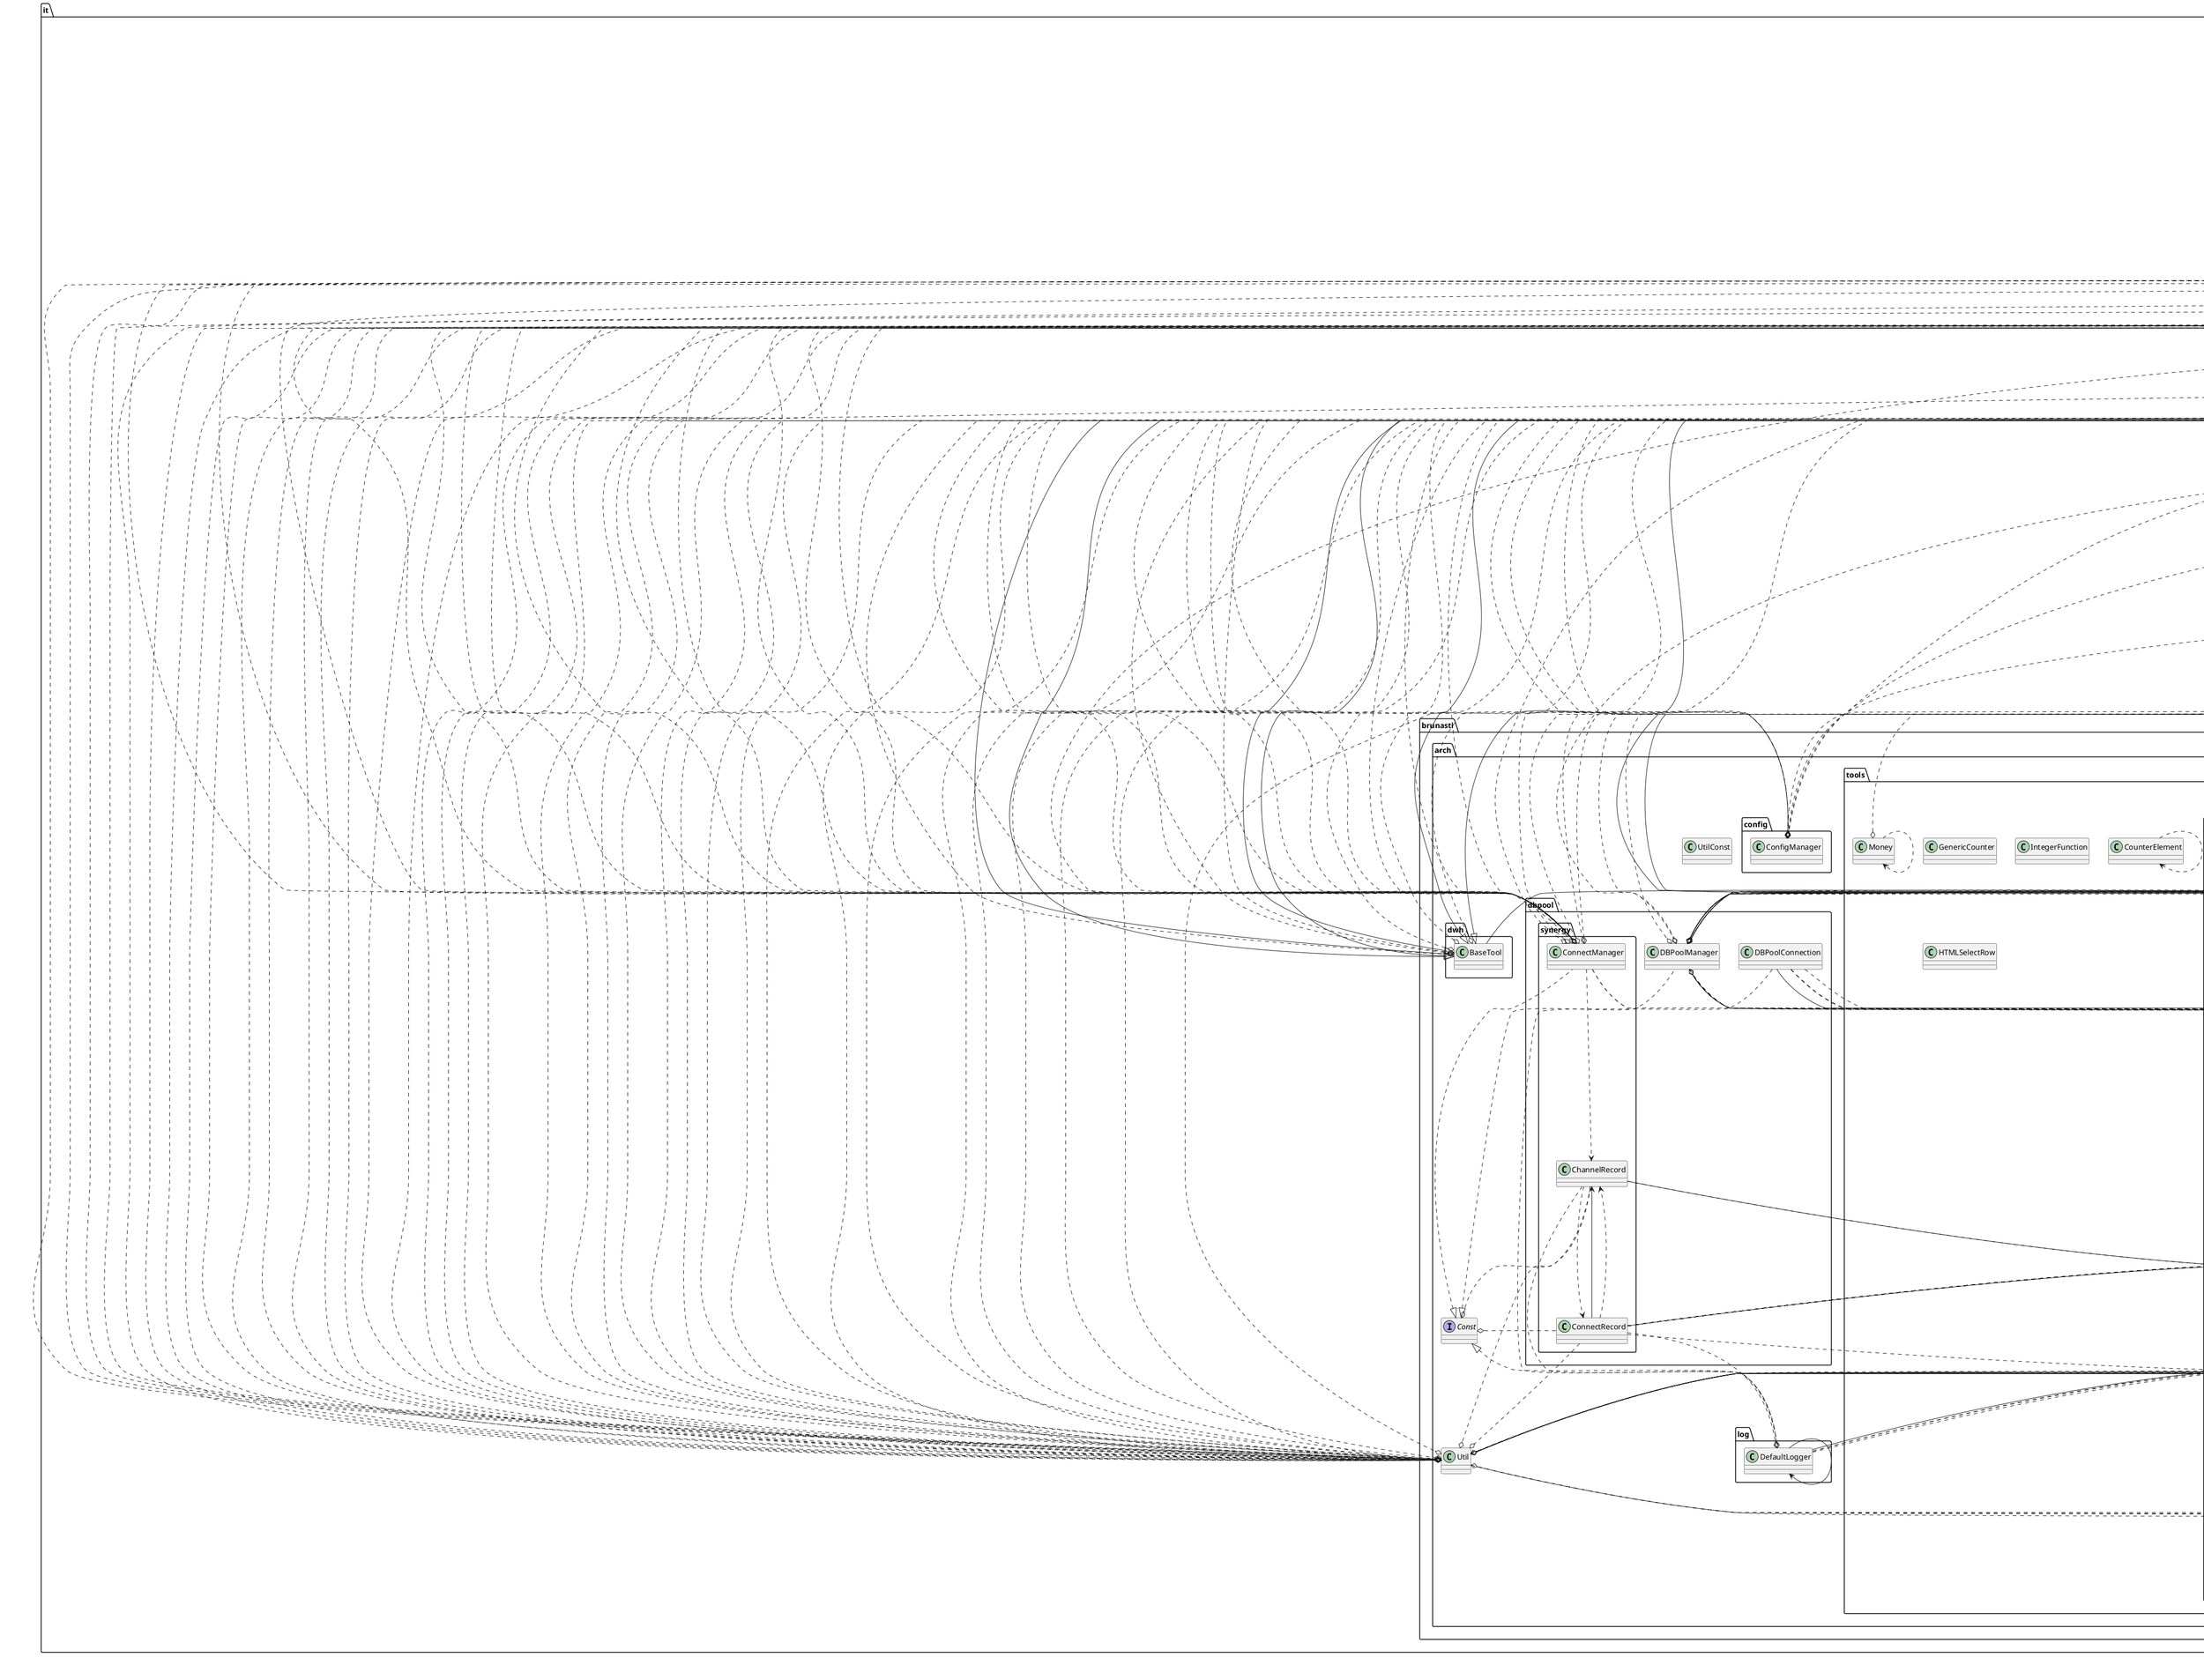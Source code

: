 @startuml
'https://plantuml.com/class-diagram

' GENERATE CLASS DIAGRAM ===========
' Generator       : it.brunasti.java.diagrammer.ClassDiagrammer
' Path            : [/Users/paolo/Work/Mine/Itaca_Nago/bin]
' Java Files Path : [/Users/paolo/Work/Mine/Itaca_Nago/src/]
' Configuration   : [temp/nago/config.json]
' Generated at    : Tue May 14 20:55:01 CEST 2024



' CLASSES =======
class it.brunasti.work.tools.HeaderCutter
class it.italease.itaca.nago.pdf.read.AdE.DocReader_AdE_AnnoSuc
class it.italease.itaca.arch.util.ftp.FtpsApi
class it.italease.itaca.nago.db.ELABORATION_TYPE_HbmBean
class it.italease.itaca.nago.pdf.read.CommonJPodTools
class it.italease.itaca.nago.modules.merger.Old_ComdataModule_001
class it.brunasti.arch.dbpool.synergy.ChannelRecord
class it.italease.itaca.test.ProvaFTP
class it.italease.itaca.nago.comdata.ComdataDocument
class it.brunasti.work.tools.Util
class it.brunasti.work.tools.Cutter
class it.italease.itaca.arch.socket.SocketSessionSkel
class it.italease.itaca.nago.db.APP_PAR_VAL_HbmBean
class it.brunasti.work.tools.FileSandwicher
class it.brunasti.arch.tools.GenericCounter
class it.italease.itaca.nago.modules.postproc.OldPostProcPollingModule
class it.italease.itaca.test.TestSHA1
class it.brunasti.work.tools.Sblocker
class it.italease.itaca.arch.batchServer.module.BatchModuleReaderFile
class it.italease.itaca.nago.db.DOCTYPE_ISSUING_COMPANY_HbmBean
class it.italease.itaca.nago.pdf.read.AdE.PageReader_AdE_PrimaReg_N
class it.italease.itaca.nago.db.XML_FILEINPUT_Selector
class it.italease.itaca.nago.db.APP_TYPE_HbmBean
class it.italease.itaca.nago.modules.divider.ElabTypeManager
class it.italease.itaca.nago.db.ISSUING_COMPANY_HbmBean
class it.italease.itaca.nago.db.MPXSET_HbmBean
interface it.italease.itaca.nago.modules.merger.postel_response_reader.ResponseReaderInterface
class it.italease.itaca.nago.db.FORM_Selector
class it.italease.itaca.nago.db.COMDATASET_HbmBean
class it.brunasti.arch.dbpool.synergy.ConnectRecord
class it.italease.itaca.test.db.ALTERNATE_BROADSHEET_HbmBean
class it.italease.itaca.nago.db.COMDATASET_Selector
class it.italease.itaca.nago.db.ELABORATION_TYPE_Selector
class it.italease.itaca.nago.comdata.ComdataFile
class it.brunasti.work.tools.RowSandwicher
class it.italease.itaca.nago.pdf.read.AdE.DocTypeCheck_AdE
class it.italease.itaca.test.DumpCharCode
interface it.brunasti.arch.tools.dbmap.DBObjectInterface
abstract it.italease.itaca.arch.util.log.AbstractUtilLog
class it.italease.itaca.nago.pdf.read.AdE.PageReader_AdE_AnniSucc_Scarto
interface it.italease.itaca.nago.modules.merger.cleanActions.CleanActionInterface
class it.italease.itaca.arch.util.xml.ValidatingDOM
class it.italease.itaca.test.letturaGED.LeggiRicevutaAdE
class it.brunasti.arch.tools.IntegerFunction
class it.italease.itaca.nago.db.CENTRAL_INSTANCE_HbmBean
class it.italease.itaca.nago.db.MPX_WORKPROCESSID_Selector
class it.italease.itaca.nago.db.OBJ_KEYS_Selector
class it.brunasti.arch.tools.CounterElement
class it.italease.itaca.nago.modules.merger.FTPS_Read_Module
class it.italease.itaca.test.DumpByteCode
interface it.brunasti.arch.tools.dbmap.DBObjectSelectorInterface
class it.italease.itaca.nago.modules.postproc.BannerModule
class it.italease.itaca.nago.modules.merger.Postel_FTP_Reader_Module
class it.italease.itaca.nago.db.APP_INSTANCE_HbmBean
class it.brunasti.arch.tools.dbmap.DBBaseSelector
class it.italease.itaca.tools.LostDocFinder
class it.italease.itaca.nago.db.CENTRAL_INSTANCE_Selector
class it.italease.itaca.nago.db.XML_FILEINPUT_HbmBean
class it.italease.itaca.nago.modules.merger.ComdataFCTSostitModule
class it.italease.itaca.test.FileBackupRenamer
class it.italease.itaca.test.SlowFileCreator
class it.italease.itaca.arch.batchServer.BatchServerSession
class it.italease.itaca.nago.db.XML_OBJECTS_ELAB_Selector
class it.italease.itaca.nago.modules.merger.FTPS_Comdata_Send_Module
class it.brunasti.arch.dwh.BaseTool
class it.italease.itaca.arch.batchServer.BatchModuleConst
class it.italease.itaca.arch.util.log.Log4JUtilLog
class it.italease.itaca.arch.util.log.DefaultUtilLog
class it.italease.itaca.test.db.ALTERNATE_BROADSHEET_IBT
class it.italease.itaca.arch.util.log.UtilLog
class it.italease.itaca.test.zip.ZipExplorer
class it.italease.itaca.nago.db.XML_OBJECTS_ELAB_HbmBean
class it.italease.itaca.nago.db.XML_FILEINPUT_Cache
class it.italease.itaca.arch.util.Base64$InputStream
class it.italease.itaca.nago.mpx.MpxData
class it.italease.itaca.nago.db.DOCTYPE_ISSUING_COMPANY_Selector
class it.italease.itaca.nago.db.APP_PAR_VAL_Cache
class it.italease.itaca.nago.reporter.FileSelector
class it.italease.itaca.nago.db.CLEANER_RULE_Selector
class it.italease.itaca.nago.pdf.read.AdE.PageReader_AdE_AnniSucc_N
class it.italease.itaca.nago.db.MPXSET_Cache
class it.italease.itaca.nago.db.COMDATA_KEYS_Cache
class it.italease.itaca.arch.batchServer.BatchServer
class it.brunasti.arch.tools.parser.ParsedPagesArchive
class it.italease.itaca.arch.syslog.Syslog
class it.italease.itaca.nago.modules.divider.DividerServerSession
class it.italease.itaca.nago.modules.divider.ChunkExtrattorModule
class it.italease.itaca.nago.modules.merger.cleanActions.BaseActionCleaner
class it.italease.itaca.nago.db.DOCTYPE_Cache
class it.brunasti.arch.tools.dbmap.FieldSelector
class it.italease.itaca.test.BSRemoteAccess_API
class it.brunasti.work.tools.UrlEncoder
class it.italease.itaca.nago.db.DOCTYPE_Selector
class it.brunasti.work.tools.MultiFinder
class it.italease.itaca.arch.Manager
class it.italease.itaca.nago.pdf.read.AdE.PageReader_AdE_AnniSucc_LastBLock
class it.italease.itaca.test.TestPDFWaterMark
class it.brunasti.arch.Util
class it.italease.itaca.nago.db.FORM_Cache
class it.italease.itaca.nago.comdata.TypeIssuingGlobalCache
class it.italease.itaca.test.MPXCharTest
class it.brunasti.work.tools.LastLinesCutter
class it.brunasti.arch.tools.parser.Token
class it.brunasti.arch.tools.xml.XML_Tools
class it.brunasti.work.tools.CharReplacer
class it.italease.itaca.arch.socket.SocketMan
class it.italease.itaca.nago.pdf.read.PageReader_Base
class it.italease.itaca.nago.modules.merger.Mail_Object
class it.italease.itaca.arch.util.xml.XML_Tools
class it.italease.itaca.nago.db.ISSUING_COMPANY_Cache
class it.italease.itaca.arch.util.UtilProfileUpdate
class it.italease.itaca.nago.db.OBJ_KEYS_Cache
class it.italease.itaca.nago.db.CLEANER_ACTION_TYPES_Cache
class it.italease.itaca.arch.context.ContextManager
class it.italease.itaca.nago.comdata.TypeIssuingFilesCache
class it.italease.itaca.nago.db.COMDATASETOBJECTS_Cache
class it.italease.itaca.nago.util.dbconfig.DBConfigManager
class it.italease.itaca.nago.mpx.MpxPdf
class it.italease.itaca.nago.db.APP_INSTANCE_Cache
class it.italease.itaca.arch.batchServer.BatchServerContextValue
abstract it.italease.itaca.nago.modules.merger.postel_response_reader.AbstractResponseReader
class it.brunasti.work.tools.StraightPipe
class it.brunasti.arch.tools.base64.Base64$InputStream
class it.italease.itaca.nago.db.CENTRAL_INSTANCE_Cache
class it.italease.itaca.nago.db.VIEW_APP_INST_PARAM_Cache
class it.italease.itaca.nago.modules.divider.DividerPollingModule
class it.brunasti.arch.tools.xml.ValidatingDOM$1
class it.italease.itaca.nago.reporter.SearchFileReporter
class it.italease.itaca.nago.db.APP_PAR_VAL_Selector
class it.italease.itaca.nago.db.ELABORATION_TYPE_Cache
class it.italease.itaca.arch.util.xml.XMLUtil
class it.brunasti.arch.tools.dbmap.hibernate.ValueSelector
class it.italease.itaca.nago.db.MPXSET_Selector
class it.brunasti.arch.tools.xml.XML_Util
class it.brunasti.arch.tools.assertions.Assert
class it.italease.itaca.test.ComdataXMLTest
class it.italease.itaca.arch.tools.mail.StdMailer
class it.italease.itaca.nago.db.XML_OBJECTS_ELAB_Cache
class it.italease.itaca.nago.modules.merger.postel_response_reader.Base_MessageReader
class it.italease.itaca.arch.util.UtilProfile
class it.italease.itaca.arch.util.Util
class it.brunasti.arch.tools.DBTools
interface it.brunasti.arch.tools.parser.TokenConsumer
class it.italease.itaca.nago.modules.merger.postel_response_reader.I_MessageReader
class it.brunasti.work.tools.DumpCharCode
class it.italease.itaca.nago.modules.merger.ade.AdE2ComdataModule
class it.italease.itaca.nago.db.INPUT_STATUS_HbmBean
class it.italease.itaca.test.db.BROADSHEET_Selector
class it.italease.itaca.nago.modules.merger.BanneredPrintModule_OLD
class it.italease.itaca.arch.util.Base64$OutputStream
class it.italease.itaca.nago.modules.merger.postel_response_reader.J_MessageReader
class it.brunasti.work.tools.Distinct
class it.italease.itaca.nago.db.CLEANER_ACTION_TYPES_Selector
class it.italease.itaca.nago.db.CENTRAL_SERVER_Selector
class it.italease.itaca.nago.db.MPXBUILDSET_HbmBean
class it.italease.itaca.nago.db.FORM_HbmBean
class it.italease.itaca.nago.db.ISSUING_COMPANY_Selector
class it.italease.itaca.arch.util.UtilConst
class it.italease.itaca.test.db.ALTERNATE_BROADSHEET_Selector
class it.brunasti.work.tools.OutputForker
class it.italease.itaca.nago.db.CENTRAL_SERVER_Cache
class it.italease.itaca.test.TestCountPDFPages
class it.italease.itaca.nago.modules.merger.postel_response_reader.Empty_MessageReader
class it.italease.itaca.nago.db.INPUT_STATUS_Selector
class it.italease.itaca.nago.db.COMDATA_KEYS_Selector
class it.italease.itaca.arch.batchServer.module.BatchMultiModule
class it.italease.itaca.nago.db.CENTRAL_SERVER_HbmBean
class it.italease.itaca.arch.tools.mail.Mailer
class it.italease.itaca.test.FileBackupRenamer$1
class it.italease.itaca.nago.mpx.MpxSet
class it.italease.itaca.nago.db.SENDING_SET_Cache
class it.italease.itaca.nago.reporter.Reporter
class it.italease.itaca.arch.util.FilesUtil$__LocalFileFilter
class it.italease.itaca.nago.modules.test.TestModule
class it.brunasti.arch.UtilConst
class it.italease.itaca.arch.util.zip.ZIPUtil
interface it.brunasti.arch.tools.dbmap.ReadableRecordStructure
class it.italease.itaca.arch.util.errorHandling.ErrorInfo
class it.brunasti.work.tools.Grep
class it.italease.itaca.nago.db.COMDATASETOBJECTS_CompId
class it.italease.itaca.nago.db.APP_PARAM_TYPE_HbmBean
class it.brunasti.arch.tools.parser.Merger
class it.italease.itaca.arch.util.UtilString
class it.italease.itaca.arch.util.errorHandling.ErrorsCollection
class it.brunasti.work.tools.Base
class it.brunasti.arch.tools.base64.Base64$OutputStream
class it.italease.itaca.arch.batchServer.BatchModuleSkel
class it.italease.itaca.nago.modules.postproc.PSOnLinePollingModule
class it.italease.itaca.arch.batchServer.module.BatchModuleExec
class it.italease.itaca.nago.db.DOCTYPE_FORM_Selector
class it.italease.itaca.arch.batchServer.module.BatchModuleSQL
class it.italease.itaca.nago.db.APP_TYPE_Selector
class it.italease.itaca.nago.db.CLEANER_RULE_Cache
class it.italease.itaca.nago.modules.merger.BaseMergerModule
class it.italease.itaca.nago.comdata.ComdataFCTSostitFile
class it.italease.itaca.nago.db.MPX_WORKPROCESSID_Cache
class it.brunasti.arch.tools.BaseTool
class it.italease.itaca.nago.db.APP_PARAM_TYPE_Cache
class it.italease.itaca.nago.modules.postproc.PostProcPollingModule
class it.brunasti.arch.tools.dbmap.DBBaseObject
class it.italease.itaca.nago.db.INPUT_STATUS_Cache
class it.italease.itaca.nago.modules.merger.FTPS_Send_Module
class it.italease.itaca.nago.modules.merger.CleanerModule
class it.italease.itaca.nago.modules.merger.cleanActions.MoveToDirCleaner
class it.brunasti.arch.dbpool.synergy.ConnectManager
class it.brunasti.work.tools.TailerCutter
class it.italease.itaca.test.FTPSPostelTest
class it.italease.itaca.nago.db.GENERATING_SYSTEM_Selector
class it.brunasti.work.tools.Replacer
class it.brunasti.arch.tools.parser.ParseException
class it.italease.itaca.test.FtpsExample
class it.italease.itaca.test.PageNumbersWatermark
class it.italease.itaca.test.BaseAccessTest
class it.italease.itaca.nago.mpx.MpxXMLFile
class it.italease.itaca.test.TestReadPdf_001
class it.italease.itaca.nago.db.GENERATING_SYSTEM_Cache
class it.brunasti.arch.tools.dbmap.DBUtil
class it.italease.itaca.test.CodeTest
class it.italease.itaca.nago.db.COMDATASET_Cache
class it.italease.itaca.test.Concatenate
class it.italease.itaca.arch.util.xml.ValidatingDOM$1
class it.italease.itaca.nago.db.ARCHIVE_SYSTEM_HbmBean
class it.italease.itaca.nago.db.COMDATASETOBJECTS_Selector
class it.italease.itaca.arch.batchServer.BatchServerConnectx
class it.italease.itaca.nago.mpx.MpxEnvelope
class it.italease.itaca.arch.batchServer.module.BatchModuleMultiSQL
class it.brunasti.arch.tools.dbmap.hibernate.HibernateSelectorBase
class it.italease.itaca.nago.modules.merger.xx_OldArchiverMergerPollingModule
class it.italease.itaca.nago.modules.merger.ArchiverModule
class it.italease.itaca.nago.pdf.read.AdE.PageReader_AdE_PrimaReg_First
class it.italease.itaca.nago.db.XML_OBJECTS_Cache
class it.italease.itaca.nago.modules.merger.postel_response_reader.E_MessageReader
class it.italease.itaca.nago.comdata.FieldValueFormat
class it.italease.itaca.nago.pdf.read.AdE.Base_DocReader_AdE
class it.italease.itaca.arch.batchServer.BatchModExecutor
class it.italease.itaca.nago.db.ARCHIVE_SYSTEM_Selector
class it.italease.itaca.nago.pdf.read.DumpText
class it.italease.itaca.test.TimeCloseConnectionTest
class it.italease.itaca.nago.pdf.read.AdE.DocReader_AdE_PrimaReg
class it.italease.itaca.arch.util.UtilDate
class it.italease.itaca.test.ConfigurationTest
class it.italease.itaca.nago.db.COMDATASETOBJECTS_HbmBean
class it.italease.itaca.arch.util.errorHandling.ErrorHandler
class it.brunasti.work.tools.RhoTailerCutter
class it.italease.itaca.arch.util.crypto.sha1.SimpleSHA1
class it.italease.itaca.test.TestReadPdf
class it.italease.itaca.nago.mpx.MpxHeader
class it.italease.itaca.nago.db.GENERATING_SYSTEM_HbmBean
class it.italease.itaca.nago.db.APP_INSTANCE_Selector
class it.brunasti.arch.log.DefaultLogger
class it.italease.itaca.nago.db.XML_OBJECTS_Selector
class it.italease.itaca.nago.modules.merger.MailerMergerPollingModule
class it.italease.itaca.nago.modules.merger.BanneredPrintModule
class it.italease.itaca.nago.db.CLEANER_RULE_HbmBean
class it.italease.itaca.nago.db.VIEW_APP_INST_PARAM_HbmBean
class it.italease.itaca.nago.modules.merger.cleanActions.DeleteCleaner
class it.brunasti.arch.tools.dbmap.hibernate.FieldSelector
class it.italease.itaca.nago.db.DOCTYPE_ISSUING_COMPANY_Cache
class it.italease.itaca.nago.modules.merger.CommandExecutorModule
class it.italease.itaca.test.TestDirLottos
class it.italease.itaca.arch.tools.mail.TestMailer
class it.italease.itaca.arch.tools.mail.ByteArrayDataSource
class it.italease.itaca.nago.db.OBJ_KEYS_HbmBean
class it.italease.itaca.nago.comdata.ComdataFCTSostitDocument
class it.brunasti.arch.tools.parser.ParsedPage
class it.italease.itaca.test.TimeOutAccessTest
class it.italease.itaca.arch.syslog.SyslogException
class it.italease.itaca.nago.db.MPX_WORKPROCESSID_HbmBean
class it.italease.itaca.test.db.BROADSHEET_Cache
class it.italease.itaca.arch.util.FilesUtil$1
class it.italease.itaca.test.JavaVersionTest
class it.brunasti.work.tools.RhoHeaderCutter
class it.italease.itaca.test.StoreProcedAccessTest
class it.italease.itaca.test.db.BROADSHEET_HbmBean
class it.italease.itaca.nago.pdf.read.AdE.PageReader_AdE_AnniSucc_First
class it.brunasti.arch.tools.parser.SimpleMerger
class it.italease.itaca.nago.db.SENDING_SET_HbmBean
class it.italease.itaca.test.DividerTest
class it.italease.itaca.arch.batchServer.BatchServerContext
class it.italease.itaca.nago.db.CLEANER_ACTION_TYPES_HbmBean
class it.italease.itaca.nago.db.MPXBUILDSET_Selector
class it.italease.itaca.nago.db.SENDING_SET_Selector
class it.brunasti.arch.tools.Money
class it.italease.itaca.test.TestAlessandro
class it.italease.itaca.nago.db.COMDATA_KEYS_HbmBean
interface it.brunasti.arch.Const
class it.brunasti.arch.tools.parser.PagesArchive
class it.italease.itaca.test.ValidateXMLTest
class it.italease.itaca.nago.modules.merger.ReporterModule
class it.brunasti.arch.dbpool.DBPoolManager
class it.italease.itaca.nago.db.VIEW_APP_INST_PARAM_Selector
class it.italease.itaca.arch.util.FilesUtil
class it.brunasti.arch.tools.parser.PhantomPage
class it.italease.itaca.test.TestContaFiles
class it.italease.itaca.nago.modules.divider.ElabTypeInfo
class it.italease.itaca.nago.modules.test.XMLToPDFPollingModule
class it.italease.itaca.arch.batchServer.BatchEventQueue
class it.brunasti.arch.dbpool.DBPoolConnection
class it.italease.itaca.nago.db.XML_OBJECTS_HbmBean
class it.brunasti.arch.tools.assertions.AssertFailedException
class it.italease.itaca.nago.db.APP_TYPE_Cache
class it.italease.itaca.test.zip.ComdataUnCopiaConforme
class it.italease.itaca.nago.db.DOCTYPE_FORM_HbmBean
class it.italease.itaca.nago.db.VIEW_APP_INST_PARAM_CompId
class it.brunasti.arch.tools.parser.MergeException
class it.italease.itaca.arch.Const
class it.brunasti.work.tools.Sandwicher
class it.italease.itaca.arch.util.merger.Parser
class it.brunasti.arch.config.ConfigManager
class it.italease.itaca.nago.modules.merger.ComdataModule
class it.italease.itaca.arch.util.Base64
class it.brunasti.arch.tools.dbmap.ValueSelector
class it.brunasti.arch.tools.xml.ValidatingDOM
class it.italease.itaca.test.db.ALTERNATE_BROADSHEET_Cache
class it.brunasti.arch.tools.HTMLSelectRow
class it.brunasti.arch.tools.base64.Base64
class it.italease.itaca.nago.modules.divider.DividerMainModule
class it.italease.itaca.nago.modules.merger.xx__ArchiverMergerPollingModule
class it.italease.itaca.arch.util.DBUtil
class it.italease.itaca.nago.modules.merger.FTPGenericModule
class it.italease.itaca.nago.modules.merger.FTPS_MPX_Send_Module
class it.italease.itaca.nago.db.ARCHIVE_SYSTEM_Cache
class it.italease.itaca.arch.context.Context
class it.italease.itaca.arch.syslog.SyslogDefs
class it.brunasti.work.tools.WordSblocker
class it.brunasti.work.tools.WordReplace
interface it.italease.itaca.arch.batchServer.BatchServerConst
class it.italease.itaca.test.ProcessFileDivider
class it.italease.itaca.nago.modules.NagoBaseModule
class it.italease.itaca.nago.db.DOCTYPE_FORM_Cache
class it.italease.itaca.nago.db.DOCTYPE_HbmBean
interface it.italease.itaca.arch.util.errorHandling.ErrorConst
class it.brunasti.arch.tools.parser.Page
class it.brunasti.arch.tools.parser.DefaultTokenConsumer
class it.italease.itaca.arch.util.merger.MergeException
class it.italease.itaca.nago.modules.merger.postel_response_reader.S_MessageReader
class it.italease.itaca.nago.modules.merger.PostelMergerPollingModule
class it.brunasti.work.tools.BiSandwicher
class it.brunasti.arch.tools.parser.PageParser
abstract it.italease.itaca.nago.modules.postproc.AbstractPostPollingModule
class it.italease.itaca.test.db.BROADSHEET_IBT
class it.italease.itaca.nago.modules.merger.PrintQueuerModule
abstract it.brunasti.work.tools.BaseExecMain
class it.italease.itaca.nago.db.APP_PARAM_TYPE_Selector
class it.brunasti.work.tools.UrlDecoder
class it.italease.itaca.nago.modules.postproc.BanneredFileInfo

' INHERITANCES =======
it.brunasti.work.tools.BaseExecMain <|-- it.brunasti.work.tools.HeaderCutter
it.italease.itaca.nago.pdf.read.AdE.Base_DocReader_AdE <|-- it.italease.itaca.nago.pdf.read.AdE.DocReader_AdE_AnnoSuc
it.italease.itaca.nago.modules.merger.BaseMergerModule <|-- it.italease.itaca.nago.modules.merger.Old_ComdataModule_001
it.brunasti.work.tools.Base <|-- it.brunasti.work.tools.Cutter
java.lang.Thread <|-- it.italease.itaca.arch.socket.SocketSessionSkel
it.brunasti.work.tools.Sandwicher <|-- it.brunasti.work.tools.FileSandwicher
it.italease.itaca.nago.modules.NagoBaseModule <|-- it.italease.itaca.nago.modules.postproc.OldPostProcPollingModule
it.brunasti.work.tools.Base <|-- it.brunasti.work.tools.Sblocker
it.italease.itaca.arch.batchServer.BatchModuleSkel <|-- it.italease.itaca.arch.batchServer.module.BatchModuleReaderFile
it.italease.itaca.nago.pdf.read.PageReader_Base <|-- it.italease.itaca.nago.pdf.read.AdE.PageReader_AdE_PrimaReg_N
it.brunasti.arch.tools.dbmap.hibernate.HibernateSelectorBase <|-- it.italease.itaca.nago.db.XML_FILEINPUT_Selector
it.brunasti.arch.tools.dbmap.hibernate.HibernateSelectorBase <|-- it.italease.itaca.nago.db.FORM_Selector
it.brunasti.arch.tools.dbmap.hibernate.HibernateSelectorBase <|-- it.italease.itaca.nago.db.COMDATASET_Selector
it.brunasti.arch.tools.dbmap.hibernate.HibernateSelectorBase <|-- it.italease.itaca.nago.db.ELABORATION_TYPE_Selector
it.brunasti.work.tools.BaseExecMain <|-- it.brunasti.work.tools.RowSandwicher
it.italease.itaca.nago.pdf.read.PageReader_Base <|-- it.italease.itaca.nago.pdf.read.AdE.DocTypeCheck_AdE
it.italease.itaca.nago.pdf.read.PageReader_Base <|-- it.italease.itaca.nago.pdf.read.AdE.PageReader_AdE_AnniSucc_Scarto
it.brunasti.arch.tools.dbmap.hibernate.HibernateSelectorBase <|-- it.italease.itaca.nago.db.MPX_WORKPROCESSID_Selector
it.brunasti.arch.tools.dbmap.hibernate.HibernateSelectorBase <|-- it.italease.itaca.nago.db.OBJ_KEYS_Selector
it.italease.itaca.nago.modules.merger.FTPGenericModule <|-- it.italease.itaca.nago.modules.merger.FTPS_Read_Module
it.italease.itaca.nago.modules.postproc.AbstractPostPollingModule <|-- it.italease.itaca.nago.modules.postproc.BannerModule
it.italease.itaca.nago.modules.merger.FTPGenericModule <|-- it.italease.itaca.nago.modules.merger.Postel_FTP_Reader_Module
it.brunasti.arch.tools.dbmap.DBBaseObject <|-- it.brunasti.arch.tools.dbmap.DBBaseSelector
it.brunasti.arch.tools.dbmap.hibernate.HibernateSelectorBase <|-- it.italease.itaca.nago.db.CENTRAL_INSTANCE_Selector
it.italease.itaca.nago.modules.merger.ComdataModule <|-- it.italease.itaca.nago.modules.merger.ComdataFCTSostitModule
it.italease.itaca.arch.socket.SocketSessionSkel <|-- it.italease.itaca.arch.batchServer.BatchServerSession
it.brunasti.arch.tools.dbmap.hibernate.HibernateSelectorBase <|-- it.italease.itaca.nago.db.XML_OBJECTS_ELAB_Selector
it.italease.itaca.nago.modules.merger.FTPS_Send_Module <|-- it.italease.itaca.nago.modules.merger.FTPS_Comdata_Send_Module
it.brunasti.arch.tools.BaseTool <|-- it.brunasti.arch.dwh.BaseTool
it.italease.itaca.arch.util.log.AbstractUtilLog <|-- it.italease.itaca.arch.util.log.Log4JUtilLog
it.italease.itaca.arch.util.log.AbstractUtilLog <|-- it.italease.itaca.arch.util.log.DefaultUtilLog
java.io.FilterInputStream <|-- it.italease.itaca.arch.util.Base64$InputStream
it.brunasti.arch.tools.dbmap.hibernate.HibernateSelectorBase <|-- it.italease.itaca.nago.db.DOCTYPE_ISSUING_COMPANY_Selector
it.brunasti.arch.tools.dbmap.hibernate.HibernateSelectorBase <|-- it.italease.itaca.nago.db.CLEANER_RULE_Selector
it.italease.itaca.nago.pdf.read.PageReader_Base <|-- it.italease.itaca.nago.pdf.read.AdE.PageReader_AdE_AnniSucc_N
java.lang.Thread <|-- it.italease.itaca.arch.batchServer.BatchServer
it.italease.itaca.arch.batchServer.BatchServerSession <|-- it.italease.itaca.nago.modules.divider.DividerServerSession
it.italease.itaca.nago.modules.divider.DividerMainModule <|-- it.italease.itaca.nago.modules.divider.ChunkExtrattorModule
it.brunasti.work.tools.Base <|-- it.brunasti.work.tools.UrlEncoder
it.brunasti.arch.tools.dbmap.hibernate.HibernateSelectorBase <|-- it.italease.itaca.nago.db.DOCTYPE_Selector
it.brunasti.work.tools.BaseExecMain <|-- it.brunasti.work.tools.MultiFinder
it.italease.itaca.nago.pdf.read.PageReader_Base <|-- it.italease.itaca.nago.pdf.read.AdE.PageReader_AdE_AnniSucc_LastBLock
it.brunasti.work.tools.Base <|-- it.brunasti.work.tools.LastLinesCutter
it.brunasti.work.tools.Base <|-- it.brunasti.work.tools.CharReplacer
java.lang.Thread <|-- it.italease.itaca.arch.socket.SocketMan
it.brunasti.work.tools.BaseExecMain <|-- it.brunasti.work.tools.StraightPipe
java.io.FilterInputStream <|-- it.brunasti.arch.tools.base64.Base64$InputStream
it.italease.itaca.nago.modules.divider.DividerMainModule <|-- it.italease.itaca.nago.modules.divider.DividerPollingModule
org.xml.sax.helpers.DefaultHandler <|-- it.brunasti.arch.tools.xml.ValidatingDOM$1
it.italease.itaca.nago.reporter.Reporter <|-- it.italease.itaca.nago.reporter.SearchFileReporter
it.brunasti.arch.tools.dbmap.hibernate.HibernateSelectorBase <|-- it.italease.itaca.nago.db.APP_PAR_VAL_Selector
it.brunasti.arch.tools.dbmap.hibernate.HibernateSelectorBase <|-- it.italease.itaca.nago.db.MPXSET_Selector
it.italease.itaca.nago.modules.merger.postel_response_reader.AbstractResponseReader <|-- it.italease.itaca.nago.modules.merger.postel_response_reader.Base_MessageReader
it.italease.itaca.nago.modules.merger.postel_response_reader.AbstractResponseReader <|-- it.italease.itaca.nago.modules.merger.postel_response_reader.I_MessageReader
it.brunasti.work.tools.Base <|-- it.brunasti.work.tools.DumpCharCode
it.italease.itaca.nago.modules.merger.ComdataModule <|-- it.italease.itaca.nago.modules.merger.ade.AdE2ComdataModule
it.brunasti.arch.tools.dbmap.hibernate.HibernateSelectorBase <|-- it.italease.itaca.test.db.BROADSHEET_Selector
it.italease.itaca.nago.modules.merger.BaseMergerModule <|-- it.italease.itaca.nago.modules.merger.BanneredPrintModule_OLD
java.io.FilterOutputStream <|-- it.italease.itaca.arch.util.Base64$OutputStream
it.italease.itaca.nago.modules.merger.postel_response_reader.AbstractResponseReader <|-- it.italease.itaca.nago.modules.merger.postel_response_reader.J_MessageReader
it.brunasti.arch.tools.dbmap.hibernate.HibernateSelectorBase <|-- it.italease.itaca.nago.db.CLEANER_ACTION_TYPES_Selector
it.brunasti.arch.tools.dbmap.hibernate.HibernateSelectorBase <|-- it.italease.itaca.nago.db.CENTRAL_SERVER_Selector
it.brunasti.arch.tools.dbmap.hibernate.HibernateSelectorBase <|-- it.italease.itaca.nago.db.ISSUING_COMPANY_Selector
it.brunasti.arch.tools.dbmap.hibernate.HibernateSelectorBase <|-- it.italease.itaca.test.db.ALTERNATE_BROADSHEET_Selector
it.brunasti.work.tools.Base <|-- it.brunasti.work.tools.OutputForker
it.italease.itaca.nago.modules.merger.postel_response_reader.AbstractResponseReader <|-- it.italease.itaca.nago.modules.merger.postel_response_reader.Empty_MessageReader
it.brunasti.arch.tools.dbmap.hibernate.HibernateSelectorBase <|-- it.italease.itaca.nago.db.INPUT_STATUS_Selector
it.brunasti.arch.tools.dbmap.hibernate.HibernateSelectorBase <|-- it.italease.itaca.nago.db.COMDATA_KEYS_Selector
it.italease.itaca.arch.batchServer.BatchModuleSkel <|-- it.italease.itaca.arch.batchServer.module.BatchMultiModule
it.italease.itaca.nago.modules.merger.BaseMergerModule <|-- it.italease.itaca.nago.modules.test.TestModule
it.brunasti.work.tools.Base <|-- it.brunasti.work.tools.Grep
java.io.FilterOutputStream <|-- it.brunasti.arch.tools.base64.Base64$OutputStream
java.lang.Thread <|-- it.italease.itaca.arch.batchServer.BatchModuleSkel
it.italease.itaca.nago.modules.postproc.AbstractPostPollingModule <|-- it.italease.itaca.nago.modules.postproc.PSOnLinePollingModule
it.italease.itaca.arch.batchServer.BatchModuleSkel <|-- it.italease.itaca.arch.batchServer.module.BatchModuleExec
it.brunasti.arch.tools.dbmap.hibernate.HibernateSelectorBase <|-- it.italease.itaca.nago.db.DOCTYPE_FORM_Selector
it.italease.itaca.arch.batchServer.BatchModuleSkel <|-- it.italease.itaca.arch.batchServer.module.BatchModuleSQL
it.brunasti.arch.tools.dbmap.hibernate.HibernateSelectorBase <|-- it.italease.itaca.nago.db.APP_TYPE_Selector
it.italease.itaca.nago.modules.NagoBaseModule <|-- it.italease.itaca.nago.modules.merger.BaseMergerModule
it.italease.itaca.nago.comdata.ComdataFile <|-- it.italease.itaca.nago.comdata.ComdataFCTSostitFile
java.lang.Thread <|-- it.brunasti.arch.tools.BaseTool
it.italease.itaca.nago.modules.postproc.AbstractPostPollingModule <|-- it.italease.itaca.nago.modules.postproc.PostProcPollingModule
it.italease.itaca.nago.modules.merger.FTPGenericModule <|-- it.italease.itaca.nago.modules.merger.FTPS_Send_Module
it.italease.itaca.nago.modules.merger.BaseMergerModule <|-- it.italease.itaca.nago.modules.merger.CleanerModule
it.italease.itaca.nago.modules.merger.cleanActions.BaseActionCleaner <|-- it.italease.itaca.nago.modules.merger.cleanActions.MoveToDirCleaner
it.brunasti.work.tools.HeaderCutter <|-- it.brunasti.work.tools.TailerCutter
it.brunasti.arch.tools.dbmap.hibernate.HibernateSelectorBase <|-- it.italease.itaca.nago.db.GENERATING_SYSTEM_Selector
it.brunasti.work.tools.BaseExecMain <|-- it.brunasti.work.tools.Replacer
java.lang.Exception <|-- it.brunasti.arch.tools.parser.ParseException
it.brunasti.arch.dwh.BaseTool <|-- it.italease.itaca.test.BaseAccessTest
org.xml.sax.helpers.DefaultHandler <|-- it.italease.itaca.arch.util.xml.ValidatingDOM$1
it.brunasti.arch.tools.dbmap.hibernate.HibernateSelectorBase <|-- it.italease.itaca.nago.db.COMDATASETOBJECTS_Selector
it.italease.itaca.arch.batchServer.module.BatchModuleSQL <|-- it.italease.itaca.arch.batchServer.module.BatchModuleMultiSQL
it.italease.itaca.nago.modules.merger.BaseMergerModule <|-- it.italease.itaca.nago.modules.merger.xx_OldArchiverMergerPollingModule
it.italease.itaca.nago.modules.merger.BaseMergerModule <|-- it.italease.itaca.nago.modules.merger.ArchiverModule
it.italease.itaca.nago.pdf.read.PageReader_Base <|-- it.italease.itaca.nago.pdf.read.AdE.PageReader_AdE_PrimaReg_First
it.italease.itaca.nago.modules.merger.postel_response_reader.AbstractResponseReader <|-- it.italease.itaca.nago.modules.merger.postel_response_reader.E_MessageReader
it.italease.itaca.nago.pdf.read.PageReader_Base <|-- it.italease.itaca.nago.pdf.read.AdE.Base_DocReader_AdE
it.italease.itaca.arch.batchServer.BatchServer <|-- it.italease.itaca.arch.batchServer.BatchModExecutor
it.brunasti.arch.tools.dbmap.hibernate.HibernateSelectorBase <|-- it.italease.itaca.nago.db.ARCHIVE_SYSTEM_Selector
it.italease.itaca.nago.pdf.read.CommonJPodTools <|-- it.italease.itaca.nago.pdf.read.DumpText
it.brunasti.arch.dwh.BaseTool <|-- it.italease.itaca.test.TimeCloseConnectionTest
it.italease.itaca.nago.pdf.read.AdE.Base_DocReader_AdE <|-- it.italease.itaca.nago.pdf.read.AdE.DocReader_AdE_PrimaReg
it.brunasti.arch.dwh.BaseTool <|-- it.italease.itaca.test.ConfigurationTest
it.brunasti.work.tools.BaseExecMain <|-- it.brunasti.work.tools.RhoTailerCutter
it.brunasti.arch.tools.dbmap.hibernate.HibernateSelectorBase <|-- it.italease.itaca.nago.db.APP_INSTANCE_Selector
it.brunasti.arch.tools.dbmap.hibernate.HibernateSelectorBase <|-- it.italease.itaca.nago.db.XML_OBJECTS_Selector
it.italease.itaca.nago.modules.merger.BaseMergerModule <|-- it.italease.itaca.nago.modules.merger.MailerMergerPollingModule
it.italease.itaca.nago.modules.merger.CommandExecutorModule <|-- it.italease.itaca.nago.modules.merger.BanneredPrintModule
it.italease.itaca.nago.modules.merger.cleanActions.BaseActionCleaner <|-- it.italease.itaca.nago.modules.merger.cleanActions.DeleteCleaner
it.italease.itaca.nago.modules.merger.BaseMergerModule <|-- it.italease.itaca.nago.modules.merger.CommandExecutorModule
it.italease.itaca.nago.comdata.ComdataDocument <|-- it.italease.itaca.nago.comdata.ComdataFCTSostitDocument
it.brunasti.arch.dwh.BaseTool <|-- it.italease.itaca.test.TimeOutAccessTest
java.lang.Exception <|-- it.italease.itaca.arch.syslog.SyslogException
it.brunasti.work.tools.BaseExecMain <|-- it.brunasti.work.tools.RhoHeaderCutter
it.brunasti.arch.dwh.BaseTool <|-- it.italease.itaca.test.StoreProcedAccessTest
it.italease.itaca.nago.pdf.read.PageReader_Base <|-- it.italease.itaca.nago.pdf.read.AdE.PageReader_AdE_AnniSucc_First
it.brunasti.arch.dwh.BaseTool <|-- it.italease.itaca.test.DividerTest
it.brunasti.arch.tools.dbmap.hibernate.HibernateSelectorBase <|-- it.italease.itaca.nago.db.MPXBUILDSET_Selector
it.brunasti.arch.tools.dbmap.hibernate.HibernateSelectorBase <|-- it.italease.itaca.nago.db.SENDING_SET_Selector
it.italease.itaca.nago.modules.merger.BaseMergerModule <|-- it.italease.itaca.nago.modules.merger.ReporterModule
it.brunasti.arch.tools.dbmap.hibernate.HibernateSelectorBase <|-- it.italease.itaca.nago.db.VIEW_APP_INST_PARAM_Selector
it.brunasti.arch.tools.parser.Page <|-- it.brunasti.arch.tools.parser.PhantomPage
it.italease.itaca.nago.modules.NagoBaseModule <|-- it.italease.itaca.nago.modules.test.XMLToPDFPollingModule
java.lang.RuntimeException <|-- it.brunasti.arch.tools.assertions.AssertFailedException
java.lang.Exception <|-- it.brunasti.arch.tools.parser.MergeException
it.brunasti.work.tools.BaseExecMain <|-- it.brunasti.work.tools.Sandwicher
it.italease.itaca.nago.modules.merger.BaseMergerModule <|-- it.italease.itaca.nago.modules.merger.ComdataModule
it.italease.itaca.nago.modules.NagoBaseModule <|-- it.italease.itaca.nago.modules.divider.DividerMainModule
it.italease.itaca.nago.modules.merger.BaseMergerModule <|-- it.italease.itaca.nago.modules.merger.xx__ArchiverMergerPollingModule
it.italease.itaca.nago.modules.merger.BaseMergerModule <|-- it.italease.itaca.nago.modules.merger.FTPGenericModule
it.italease.itaca.nago.modules.merger.FTPS_Send_Module <|-- it.italease.itaca.nago.modules.merger.FTPS_MPX_Send_Module
it.brunasti.work.tools.Base <|-- it.brunasti.work.tools.WordSblocker
it.brunasti.work.tools.Base <|-- it.brunasti.work.tools.WordReplace
it.italease.itaca.arch.batchServer.BatchModuleSkel <|-- it.italease.itaca.nago.modules.NagoBaseModule
java.lang.Exception <|-- it.italease.itaca.arch.util.merger.MergeException
it.italease.itaca.nago.modules.merger.postel_response_reader.AbstractResponseReader <|-- it.italease.itaca.nago.modules.merger.postel_response_reader.S_MessageReader
it.italease.itaca.nago.modules.merger.BaseMergerModule <|-- it.italease.itaca.nago.modules.merger.PostelMergerPollingModule
it.brunasti.work.tools.BaseExecMain <|-- it.brunasti.work.tools.BiSandwicher
it.italease.itaca.nago.modules.NagoBaseModule <|-- it.italease.itaca.nago.modules.postproc.AbstractPostPollingModule
it.italease.itaca.nago.modules.merger.BaseMergerModule <|-- it.italease.itaca.nago.modules.merger.PrintQueuerModule
it.brunasti.work.tools.Base <|-- it.brunasti.work.tools.BaseExecMain
it.brunasti.arch.tools.dbmap.hibernate.HibernateSelectorBase <|-- it.italease.itaca.nago.db.APP_PARAM_TYPE_Selector
it.brunasti.work.tools.Base <|-- it.brunasti.work.tools.UrlDecoder

' IMPLEMENT INTERFACE =======
java.io.Serializable <|.. it.italease.itaca.nago.db.ELABORATION_TYPE_HbmBean
it.brunasti.arch.tools.dbmap.ReadableRecordStructure <|.. it.italease.itaca.nago.db.ELABORATION_TYPE_HbmBean
java.io.Serializable <|.. it.italease.itaca.nago.db.APP_PAR_VAL_HbmBean
it.brunasti.arch.tools.dbmap.ReadableRecordStructure <|.. it.italease.itaca.nago.db.APP_PAR_VAL_HbmBean
java.io.FilenameFilter <|.. it.italease.itaca.nago.modules.postproc.OldPostProcPollingModule
java.io.Serializable <|.. it.italease.itaca.nago.db.DOCTYPE_ISSUING_COMPANY_HbmBean
it.brunasti.arch.tools.dbmap.ReadableRecordStructure <|.. it.italease.itaca.nago.db.DOCTYPE_ISSUING_COMPANY_HbmBean
java.io.Serializable <|.. it.italease.itaca.nago.db.XML_FILEINPUT_Selector
java.io.Serializable <|.. it.italease.itaca.nago.db.APP_TYPE_HbmBean
it.brunasti.arch.tools.dbmap.ReadableRecordStructure <|.. it.italease.itaca.nago.db.APP_TYPE_HbmBean
java.io.Serializable <|.. it.italease.itaca.nago.db.ISSUING_COMPANY_HbmBean
it.brunasti.arch.tools.dbmap.ReadableRecordStructure <|.. it.italease.itaca.nago.db.ISSUING_COMPANY_HbmBean
java.io.Serializable <|.. it.italease.itaca.nago.db.MPXSET_HbmBean
it.brunasti.arch.tools.dbmap.ReadableRecordStructure <|.. it.italease.itaca.nago.db.MPXSET_HbmBean
java.io.Serializable <|.. it.italease.itaca.nago.db.FORM_Selector
java.io.Serializable <|.. it.italease.itaca.nago.db.COMDATASET_HbmBean
it.brunasti.arch.tools.dbmap.ReadableRecordStructure <|.. it.italease.itaca.nago.db.COMDATASET_HbmBean
java.io.Serializable <|.. it.italease.itaca.test.db.ALTERNATE_BROADSHEET_HbmBean
it.brunasti.arch.tools.dbmap.ReadableRecordStructure <|.. it.italease.itaca.test.db.ALTERNATE_BROADSHEET_HbmBean
java.io.Serializable <|.. it.italease.itaca.nago.db.COMDATASET_Selector
java.io.Serializable <|.. it.italease.itaca.nago.db.ELABORATION_TYPE_Selector
org.xml.sax.ErrorHandler <|.. it.italease.itaca.arch.util.xml.ValidatingDOM
java.io.Serializable <|.. it.italease.itaca.nago.db.CENTRAL_INSTANCE_HbmBean
it.brunasti.arch.tools.dbmap.ReadableRecordStructure <|.. it.italease.itaca.nago.db.CENTRAL_INSTANCE_HbmBean
java.io.Serializable <|.. it.italease.itaca.nago.db.MPX_WORKPROCESSID_Selector
java.io.Serializable <|.. it.italease.itaca.nago.db.OBJ_KEYS_Selector
java.io.FilenameFilter <|.. it.italease.itaca.nago.modules.postproc.BannerModule
java.io.Serializable <|.. it.italease.itaca.nago.db.APP_INSTANCE_HbmBean
it.brunasti.arch.tools.dbmap.ReadableRecordStructure <|.. it.italease.itaca.nago.db.APP_INSTANCE_HbmBean
java.io.Serializable <|.. it.italease.itaca.nago.db.CENTRAL_INSTANCE_Selector
java.io.Serializable <|.. it.italease.itaca.nago.db.XML_FILEINPUT_HbmBean
it.brunasti.arch.tools.dbmap.ReadableRecordStructure <|.. it.italease.itaca.nago.db.XML_FILEINPUT_HbmBean
java.io.Serializable <|.. it.italease.itaca.nago.db.XML_OBJECTS_ELAB_Selector
java.io.Serializable <|.. it.italease.itaca.test.db.ALTERNATE_BROADSHEET_IBT
java.io.Serializable <|.. it.italease.itaca.nago.db.XML_OBJECTS_ELAB_HbmBean
it.brunasti.arch.tools.dbmap.ReadableRecordStructure <|.. it.italease.itaca.nago.db.XML_OBJECTS_ELAB_HbmBean
java.io.Serializable <|.. it.italease.itaca.nago.db.DOCTYPE_ISSUING_COMPANY_Selector
java.io.FilenameFilter <|.. it.italease.itaca.nago.reporter.FileSelector
java.io.Serializable <|.. it.italease.itaca.nago.db.CLEANER_RULE_Selector
it.italease.itaca.arch.batchServer.BatchServerConst <|.. it.italease.itaca.arch.batchServer.BatchServer
it.italease.itaca.nago.modules.merger.cleanActions.CleanActionInterface <|.. it.italease.itaca.nago.modules.merger.cleanActions.BaseActionCleaner
java.io.FilenameFilter <|.. it.italease.itaca.nago.modules.merger.cleanActions.BaseActionCleaner
java.io.Serializable <|.. it.italease.itaca.nago.db.DOCTYPE_Selector
java.io.Serializable <|.. it.italease.itaca.nago.modules.merger.Mail_Object
java.io.Serializable <|.. it.italease.itaca.arch.batchServer.BatchServerContextValue
it.italease.itaca.arch.batchServer.BatchServerConst <|.. it.italease.itaca.arch.batchServer.BatchServerContextValue
it.italease.itaca.nago.modules.merger.postel_response_reader.ResponseReaderInterface <|.. it.italease.itaca.nago.modules.merger.postel_response_reader.AbstractResponseReader
java.io.FilenameFilter <|.. it.italease.itaca.nago.modules.divider.DividerPollingModule
java.io.Serializable <|.. it.italease.itaca.nago.db.APP_PAR_VAL_Selector
java.io.Serializable <|.. it.brunasti.arch.tools.dbmap.hibernate.ValueSelector
java.io.Serializable <|.. it.italease.itaca.nago.db.MPXSET_Selector
java.io.Serializable <|.. it.italease.itaca.nago.db.INPUT_STATUS_HbmBean
it.brunasti.arch.tools.dbmap.ReadableRecordStructure <|.. it.italease.itaca.nago.db.INPUT_STATUS_HbmBean
java.io.Serializable <|.. it.italease.itaca.test.db.BROADSHEET_Selector
java.io.Serializable <|.. it.italease.itaca.nago.db.CLEANER_ACTION_TYPES_Selector
java.io.Serializable <|.. it.italease.itaca.nago.db.CENTRAL_SERVER_Selector
java.io.Serializable <|.. it.italease.itaca.nago.db.MPXBUILDSET_HbmBean
it.brunasti.arch.tools.dbmap.ReadableRecordStructure <|.. it.italease.itaca.nago.db.MPXBUILDSET_HbmBean
java.io.Serializable <|.. it.italease.itaca.nago.db.FORM_HbmBean
it.brunasti.arch.tools.dbmap.ReadableRecordStructure <|.. it.italease.itaca.nago.db.FORM_HbmBean
java.io.Serializable <|.. it.italease.itaca.nago.db.ISSUING_COMPANY_Selector
java.io.Serializable <|.. it.italease.itaca.test.db.ALTERNATE_BROADSHEET_Selector
java.io.Serializable <|.. it.italease.itaca.nago.db.INPUT_STATUS_Selector
java.io.Serializable <|.. it.italease.itaca.nago.db.COMDATA_KEYS_Selector
java.io.Serializable <|.. it.italease.itaca.nago.db.CENTRAL_SERVER_HbmBean
it.brunasti.arch.tools.dbmap.ReadableRecordStructure <|.. it.italease.itaca.nago.db.CENTRAL_SERVER_HbmBean
java.io.FilenameFilter <|.. it.italease.itaca.test.FileBackupRenamer$1
java.io.FilenameFilter <|.. it.italease.itaca.arch.util.FilesUtil$__LocalFileFilter
it.italease.itaca.arch.util.errorHandling.ErrorConst <|.. it.italease.itaca.arch.util.errorHandling.ErrorInfo
java.io.Serializable <|.. it.italease.itaca.arch.util.errorHandling.ErrorInfo
java.io.Serializable <|.. it.italease.itaca.nago.db.COMDATASETOBJECTS_CompId
java.io.Serializable <|.. it.italease.itaca.nago.db.APP_PARAM_TYPE_HbmBean
it.brunasti.arch.tools.dbmap.ReadableRecordStructure <|.. it.italease.itaca.nago.db.APP_PARAM_TYPE_HbmBean
it.italease.itaca.arch.util.errorHandling.ErrorConst <|.. it.italease.itaca.arch.util.errorHandling.ErrorsCollection
java.io.Serializable <|.. it.italease.itaca.arch.util.errorHandling.ErrorsCollection
it.italease.itaca.arch.batchServer.BatchServerConst <|.. it.italease.itaca.arch.batchServer.BatchModuleSkel
java.io.FilenameFilter <|.. it.italease.itaca.nago.modules.postproc.PSOnLinePollingModule
java.io.Serializable <|.. it.italease.itaca.nago.db.DOCTYPE_FORM_Selector
java.io.Serializable <|.. it.italease.itaca.nago.db.APP_TYPE_Selector
java.io.FilenameFilter <|.. it.italease.itaca.nago.modules.merger.BaseMergerModule
java.io.FilenameFilter <|.. it.italease.itaca.nago.modules.postproc.PostProcPollingModule
it.italease.itaca.nago.modules.merger.cleanActions.CleanActionInterface <|.. it.italease.itaca.nago.modules.merger.cleanActions.MoveToDirCleaner
java.io.FilenameFilter <|.. it.italease.itaca.nago.modules.merger.cleanActions.MoveToDirCleaner
it.brunasti.arch.Const <|.. it.brunasti.arch.dbpool.synergy.ConnectManager
java.io.Serializable <|.. it.italease.itaca.nago.db.GENERATING_SYSTEM_Selector
java.io.Serializable <|.. it.italease.itaca.nago.db.ARCHIVE_SYSTEM_HbmBean
it.brunasti.arch.tools.dbmap.ReadableRecordStructure <|.. it.italease.itaca.nago.db.ARCHIVE_SYSTEM_HbmBean
java.io.Serializable <|.. it.italease.itaca.nago.db.COMDATASETOBJECTS_Selector
java.io.Serializable <|.. it.brunasti.arch.tools.dbmap.hibernate.HibernateSelectorBase
java.io.Serializable <|.. it.italease.itaca.nago.db.ARCHIVE_SYSTEM_Selector
java.io.Serializable <|.. it.italease.itaca.nago.db.COMDATASETOBJECTS_HbmBean
it.brunasti.arch.tools.dbmap.ReadableRecordStructure <|.. it.italease.itaca.nago.db.COMDATASETOBJECTS_HbmBean
it.italease.itaca.arch.util.errorHandling.ErrorConst <|.. it.italease.itaca.arch.util.errorHandling.ErrorHandler
java.io.Serializable <|.. it.italease.itaca.nago.db.GENERATING_SYSTEM_HbmBean
it.brunasti.arch.tools.dbmap.ReadableRecordStructure <|.. it.italease.itaca.nago.db.GENERATING_SYSTEM_HbmBean
java.io.Serializable <|.. it.italease.itaca.nago.db.APP_INSTANCE_Selector
it.brunasti.arch.Const <|.. it.brunasti.arch.log.DefaultLogger
java.io.Serializable <|.. it.brunasti.arch.log.DefaultLogger
java.io.Serializable <|.. it.italease.itaca.nago.db.XML_OBJECTS_Selector
java.io.Serializable <|.. it.italease.itaca.nago.db.CLEANER_RULE_HbmBean
it.brunasti.arch.tools.dbmap.ReadableRecordStructure <|.. it.italease.itaca.nago.db.CLEANER_RULE_HbmBean
java.io.Serializable <|.. it.italease.itaca.nago.db.VIEW_APP_INST_PARAM_HbmBean
it.brunasti.arch.tools.dbmap.ReadableRecordStructure <|.. it.italease.itaca.nago.db.VIEW_APP_INST_PARAM_HbmBean
it.italease.itaca.nago.modules.merger.cleanActions.CleanActionInterface <|.. it.italease.itaca.nago.modules.merger.cleanActions.DeleteCleaner
java.io.FilenameFilter <|.. it.italease.itaca.nago.modules.merger.cleanActions.DeleteCleaner
java.io.Serializable <|.. it.brunasti.arch.tools.dbmap.hibernate.FieldSelector
java.io.Serializable <|.. it.italease.itaca.nago.db.OBJ_KEYS_HbmBean
it.brunasti.arch.tools.dbmap.ReadableRecordStructure <|.. it.italease.itaca.nago.db.OBJ_KEYS_HbmBean
java.io.Serializable <|.. it.italease.itaca.nago.db.MPX_WORKPROCESSID_HbmBean
it.brunasti.arch.tools.dbmap.ReadableRecordStructure <|.. it.italease.itaca.nago.db.MPX_WORKPROCESSID_HbmBean
java.io.FilenameFilter <|.. it.italease.itaca.arch.util.FilesUtil$1
java.io.Serializable <|.. it.italease.itaca.test.db.BROADSHEET_HbmBean
it.brunasti.arch.tools.dbmap.ReadableRecordStructure <|.. it.italease.itaca.test.db.BROADSHEET_HbmBean
java.io.Serializable <|.. it.italease.itaca.nago.db.SENDING_SET_HbmBean
it.brunasti.arch.tools.dbmap.ReadableRecordStructure <|.. it.italease.itaca.nago.db.SENDING_SET_HbmBean
java.io.Serializable <|.. it.italease.itaca.arch.batchServer.BatchServerContext
java.io.Serializable <|.. it.italease.itaca.nago.db.CLEANER_ACTION_TYPES_HbmBean
it.brunasti.arch.tools.dbmap.ReadableRecordStructure <|.. it.italease.itaca.nago.db.CLEANER_ACTION_TYPES_HbmBean
java.io.Serializable <|.. it.italease.itaca.nago.db.MPXBUILDSET_Selector
java.io.Serializable <|.. it.italease.itaca.nago.db.SENDING_SET_Selector
java.io.Serializable <|.. it.italease.itaca.nago.db.COMDATA_KEYS_HbmBean
it.brunasti.arch.tools.dbmap.ReadableRecordStructure <|.. it.italease.itaca.nago.db.COMDATA_KEYS_HbmBean
it.brunasti.arch.Const <|.. it.brunasti.arch.dbpool.DBPoolManager
java.io.Serializable <|.. it.brunasti.arch.dbpool.DBPoolManager
java.io.Serializable <|.. it.italease.itaca.nago.db.VIEW_APP_INST_PARAM_Selector
java.io.FilenameFilter <|.. it.italease.itaca.nago.modules.test.XMLToPDFPollingModule
java.io.Serializable <|.. it.italease.itaca.nago.db.XML_OBJECTS_HbmBean
it.brunasti.arch.tools.dbmap.ReadableRecordStructure <|.. it.italease.itaca.nago.db.XML_OBJECTS_HbmBean
java.io.Serializable <|.. it.italease.itaca.nago.db.DOCTYPE_FORM_HbmBean
it.brunasti.arch.tools.dbmap.ReadableRecordStructure <|.. it.italease.itaca.nago.db.DOCTYPE_FORM_HbmBean
java.io.Serializable <|.. it.italease.itaca.nago.db.VIEW_APP_INST_PARAM_CompId
org.xml.sax.ErrorHandler <|.. it.brunasti.arch.tools.xml.ValidatingDOM
java.io.Serializable <|.. it.italease.itaca.nago.db.DOCTYPE_HbmBean
it.brunasti.arch.tools.dbmap.ReadableRecordStructure <|.. it.italease.itaca.nago.db.DOCTYPE_HbmBean
it.brunasti.arch.tools.parser.TokenConsumer <|.. it.brunasti.arch.tools.parser.DefaultTokenConsumer
java.io.FilenameFilter <|.. it.italease.itaca.nago.modules.postproc.AbstractPostPollingModule
java.io.Serializable <|.. it.italease.itaca.test.db.BROADSHEET_IBT
java.io.Serializable <|.. it.italease.itaca.nago.db.APP_PARAM_TYPE_Selector

' FIELDS =======
it.italease.itaca.arch.util.ftp.FtpsApi --> com.jscape.inet.ftps.Ftps
it.italease.itaca.arch.util.ftp.FtpsApi --> com.jscape.inet.ftp.Ftp
it.italease.itaca.nago.db.ELABORATION_TYPE_HbmBean --> java.text.DateFormat
it.italease.itaca.nago.db.ELABORATION_TYPE_HbmBean --> java.text.DateFormat
it.italease.itaca.nago.db.ELABORATION_TYPE_HbmBean --> java.text.DateFormat
it.italease.itaca.nago.db.ELABORATION_TYPE_HbmBean --> java.sql.Date
it.italease.itaca.nago.db.ELABORATION_TYPE_HbmBean --> java.sql.Date
it.brunasti.arch.dbpool.synergy.ChannelRecord --> java.sql.Driver
it.italease.itaca.arch.socket.SocketSessionSkel --> java.net.Socket
it.italease.itaca.arch.socket.SocketSessionSkel --> java.io.BufferedReader
it.italease.itaca.arch.socket.SocketSessionSkel --> java.io.FilterInputStream
it.italease.itaca.arch.socket.SocketSessionSkel --> java.io.PrintWriter
it.italease.itaca.arch.socket.SocketSessionSkel --> java.io.OutputStream
it.italease.itaca.nago.db.APP_PAR_VAL_HbmBean --> java.text.DateFormat
it.italease.itaca.nago.db.APP_PAR_VAL_HbmBean --> java.text.DateFormat
it.italease.itaca.nago.db.APP_PAR_VAL_HbmBean --> java.text.DateFormat
it.italease.itaca.nago.db.APP_PAR_VAL_HbmBean --> java.sql.Date
it.italease.itaca.nago.db.APP_PAR_VAL_HbmBean --> java.sql.Date
it.italease.itaca.nago.db.APP_PAR_VAL_HbmBean --> it.italease.itaca.nago.db.APP_INSTANCE_HbmBean
it.italease.itaca.nago.db.APP_PAR_VAL_HbmBean --> it.italease.itaca.nago.db.APP_PARAM_TYPE_HbmBean
it.italease.itaca.nago.db.DOCTYPE_ISSUING_COMPANY_HbmBean --> java.text.DateFormat
it.italease.itaca.nago.db.DOCTYPE_ISSUING_COMPANY_HbmBean --> java.text.DateFormat
it.italease.itaca.nago.db.DOCTYPE_ISSUING_COMPANY_HbmBean --> java.text.DateFormat
it.italease.itaca.nago.db.DOCTYPE_ISSUING_COMPANY_HbmBean --> java.sql.Date
it.italease.itaca.nago.db.DOCTYPE_ISSUING_COMPANY_HbmBean --> java.sql.Date
it.italease.itaca.nago.db.APP_TYPE_HbmBean --> java.text.DateFormat
it.italease.itaca.nago.db.APP_TYPE_HbmBean --> java.text.DateFormat
it.italease.itaca.nago.db.APP_TYPE_HbmBean --> java.text.DateFormat
it.italease.itaca.nago.db.APP_TYPE_HbmBean --> java.sql.Date
it.italease.itaca.nago.db.APP_TYPE_HbmBean --> java.sql.Date
it.italease.itaca.nago.db.ISSUING_COMPANY_HbmBean --> java.text.DateFormat
it.italease.itaca.nago.db.ISSUING_COMPANY_HbmBean --> java.text.DateFormat
it.italease.itaca.nago.db.ISSUING_COMPANY_HbmBean --> java.text.DateFormat
it.italease.itaca.nago.db.ISSUING_COMPANY_HbmBean --> java.sql.Date
it.italease.itaca.nago.db.ISSUING_COMPANY_HbmBean --> java.sql.Date
it.italease.itaca.nago.db.MPXSET_HbmBean --> java.text.DateFormat
it.italease.itaca.nago.db.MPXSET_HbmBean --> java.text.DateFormat
it.italease.itaca.nago.db.MPXSET_HbmBean --> java.text.DateFormat
it.italease.itaca.nago.db.MPXSET_HbmBean --> java.sql.Date
it.italease.itaca.nago.db.MPXSET_HbmBean --> java.sql.Date
it.italease.itaca.nago.db.MPXSET_HbmBean --> java.sql.Date
it.italease.itaca.nago.db.COMDATASET_HbmBean --> java.text.DateFormat
it.italease.itaca.nago.db.COMDATASET_HbmBean --> java.text.DateFormat
it.italease.itaca.nago.db.COMDATASET_HbmBean --> java.text.DateFormat
it.italease.itaca.nago.db.COMDATASET_HbmBean --> java.sql.Date
it.italease.itaca.nago.db.COMDATASET_HbmBean --> java.sql.Date
it.brunasti.arch.dbpool.synergy.ConnectRecord --> java.sql.Connection
it.brunasti.arch.dbpool.synergy.ConnectRecord --> it.brunasti.arch.dbpool.synergy.ChannelRecord
it.italease.itaca.test.db.ALTERNATE_BROADSHEET_HbmBean --> java.text.DateFormat
it.italease.itaca.test.db.ALTERNATE_BROADSHEET_HbmBean --> java.text.DateFormat
it.italease.itaca.test.db.ALTERNATE_BROADSHEET_HbmBean --> java.text.DateFormat
it.italease.itaca.test.db.ALTERNATE_BROADSHEET_HbmBean --> java.sql.Date
it.italease.itaca.test.db.ALTERNATE_BROADSHEET_HbmBean --> java.sql.Date
it.italease.itaca.nago.db.CENTRAL_INSTANCE_HbmBean --> java.text.DateFormat
it.italease.itaca.nago.db.CENTRAL_INSTANCE_HbmBean --> java.text.DateFormat
it.italease.itaca.nago.db.CENTRAL_INSTANCE_HbmBean --> java.text.DateFormat
it.italease.itaca.nago.db.CENTRAL_INSTANCE_HbmBean --> java.sql.Date
it.italease.itaca.nago.db.CENTRAL_INSTANCE_HbmBean --> java.sql.Date
it.italease.itaca.nago.db.CENTRAL_INSTANCE_HbmBean --> java.sql.Date
it.italease.itaca.nago.db.CENTRAL_INSTANCE_HbmBean --> it.italease.itaca.nago.db.GENERATING_SYSTEM_HbmBean
it.italease.itaca.nago.db.CENTRAL_INSTANCE_HbmBean --> it.italease.itaca.nago.db.CENTRAL_SERVER_HbmBean
it.italease.itaca.nago.db.APP_INSTANCE_HbmBean --> java.text.DateFormat
it.italease.itaca.nago.db.APP_INSTANCE_HbmBean --> java.text.DateFormat
it.italease.itaca.nago.db.APP_INSTANCE_HbmBean --> java.text.DateFormat
it.italease.itaca.nago.db.APP_INSTANCE_HbmBean --> java.sql.Date
it.italease.itaca.nago.db.APP_INSTANCE_HbmBean --> java.sql.Date
it.italease.itaca.nago.db.APP_INSTANCE_HbmBean --> it.italease.itaca.nago.db.CENTRAL_SERVER_HbmBean
it.italease.itaca.nago.db.APP_INSTANCE_HbmBean --> it.italease.itaca.nago.db.APP_TYPE_HbmBean
it.brunasti.arch.tools.dbmap.DBBaseSelector --> it.brunasti.arch.tools.dbmap.FieldSelector
it.italease.itaca.nago.db.XML_FILEINPUT_HbmBean --> java.text.DateFormat
it.italease.itaca.nago.db.XML_FILEINPUT_HbmBean --> java.text.DateFormat
it.italease.itaca.nago.db.XML_FILEINPUT_HbmBean --> java.text.DateFormat
it.italease.itaca.nago.db.XML_FILEINPUT_HbmBean --> java.sql.Date
it.italease.itaca.nago.db.XML_FILEINPUT_HbmBean --> java.sql.Date
it.italease.itaca.arch.util.log.Log4JUtilLog --> org.apache.log4j.Logger
it.italease.itaca.arch.util.log.DefaultUtilLog --> java.io.RandomAccessFile
it.italease.itaca.test.db.ALTERNATE_BROADSHEET_IBT --> java.sql.Date
it.italease.itaca.test.db.ALTERNATE_BROADSHEET_IBT --> java.sql.Date
it.italease.itaca.arch.util.log.UtilLog --> it.italease.itaca.arch.util.log.AbstractUtilLog
it.italease.itaca.nago.db.XML_OBJECTS_ELAB_HbmBean --> java.text.DateFormat
it.italease.itaca.nago.db.XML_OBJECTS_ELAB_HbmBean --> java.text.DateFormat
it.italease.itaca.nago.db.XML_OBJECTS_ELAB_HbmBean --> java.text.DateFormat
it.italease.itaca.nago.db.XML_OBJECTS_ELAB_HbmBean --> java.sql.Date
it.italease.itaca.nago.db.XML_OBJECTS_ELAB_HbmBean --> java.sql.Date
it.italease.itaca.nago.db.XML_OBJECTS_ELAB_HbmBean --> java.sql.Date
it.italease.itaca.nago.db.XML_OBJECTS_ELAB_HbmBean --> it.italease.itaca.nago.db.XML_OBJECTS_HbmBean
it.italease.itaca.nago.db.XML_FILEINPUT_Cache --> it.italease.itaca.nago.db.XML_FILEINPUT_Cache
it.italease.itaca.nago.db.APP_PAR_VAL_Cache --> it.italease.itaca.nago.db.APP_PAR_VAL_Cache
it.italease.itaca.nago.db.MPXSET_Cache --> it.italease.itaca.nago.db.MPXSET_Cache
it.italease.itaca.nago.db.COMDATA_KEYS_Cache --> it.italease.itaca.nago.db.COMDATA_KEYS_Cache
it.italease.itaca.arch.batchServer.BatchServer --> java.net.ServerSocket
it.italease.itaca.arch.batchServer.BatchServer --> java.net.Socket
it.italease.itaca.arch.batchServer.BatchServer --> java.net.Socket
it.italease.itaca.arch.batchServer.BatchServer --> java.io.BufferedReader
it.italease.itaca.arch.batchServer.BatchServer --> java.io.PrintWriter
it.italease.itaca.arch.batchServer.BatchServer --> it.italease.itaca.arch.batchServer.BatchModuleSkel
it.brunasti.arch.tools.parser.ParsedPagesArchive --> it.brunasti.arch.tools.parser.PagesArchive
it.brunasti.arch.tools.parser.ParsedPagesArchive --> it.brunasti.arch.tools.parser.PageParser
it.italease.itaca.arch.syslog.Syslog --> it.italease.itaca.arch.syslog.Syslog
it.italease.itaca.arch.syslog.Syslog --> java.net.InetAddress
it.italease.itaca.arch.syslog.Syslog --> java.net.DatagramSocket
it.italease.itaca.arch.syslog.Syslog --> java.text.SimpleDateFormat
it.italease.itaca.arch.syslog.Syslog --> java.text.SimpleDateFormat
it.italease.itaca.nago.modules.divider.ChunkExtrattorModule --> it.italease.itaca.nago.db.DOCTYPE_HbmBean
it.italease.itaca.nago.modules.divider.ChunkExtrattorModule --> it.italease.itaca.nago.modules.divider.ElabTypeManager
it.italease.itaca.nago.db.DOCTYPE_Cache --> it.italease.itaca.nago.db.DOCTYPE_Cache
it.italease.itaca.test.BSRemoteAccess_API --> java.net.Socket
it.italease.itaca.test.BSRemoteAccess_API --> java.io.BufferedReader
it.italease.itaca.arch.Manager --> java.net.Socket
it.italease.itaca.arch.Manager --> java.net.Socket
it.italease.itaca.arch.Manager --> java.io.BufferedReader
it.italease.itaca.arch.Manager --> java.io.PrintWriter
it.italease.itaca.nago.db.FORM_Cache --> it.italease.itaca.nago.db.FORM_Cache
it.italease.itaca.arch.socket.SocketMan --> java.net.ServerSocket
it.italease.itaca.arch.socket.SocketMan --> java.net.ServerSocket
it.italease.itaca.arch.socket.SocketMan --> java.net.Socket
it.italease.itaca.arch.socket.SocketMan --> java.io.BufferedReader
it.italease.itaca.arch.socket.SocketMan --> java.io.PrintWriter
it.italease.itaca.arch.socket.SocketMan --> it.italease.itaca.arch.socket.SocketMan
it.italease.itaca.arch.socket.SocketMan --> it.italease.itaca.arch.socket.SocketSessionSkel
it.italease.itaca.nago.db.ISSUING_COMPANY_Cache --> it.italease.itaca.nago.db.ISSUING_COMPANY_Cache
it.italease.itaca.arch.util.UtilProfileUpdate --> java.io.File
it.italease.itaca.nago.db.OBJ_KEYS_Cache --> it.italease.itaca.nago.db.OBJ_KEYS_Cache
it.italease.itaca.nago.db.CLEANER_ACTION_TYPES_Cache --> it.italease.itaca.nago.db.CLEANER_ACTION_TYPES_Cache
it.italease.itaca.nago.db.COMDATASETOBJECTS_Cache --> it.italease.itaca.nago.db.COMDATASETOBJECTS_Cache
it.italease.itaca.nago.db.APP_INSTANCE_Cache --> it.italease.itaca.nago.db.APP_INSTANCE_Cache
it.italease.itaca.nago.db.CENTRAL_INSTANCE_Cache --> it.italease.itaca.nago.db.CENTRAL_INSTANCE_Cache
it.italease.itaca.nago.db.VIEW_APP_INST_PARAM_Cache --> it.italease.itaca.nago.db.VIEW_APP_INST_PARAM_Cache
it.brunasti.arch.tools.xml.ValidatingDOM$1 --> it.brunasti.arch.tools.xml.ValidatingDOM
it.italease.itaca.nago.db.ELABORATION_TYPE_Cache --> it.italease.itaca.nago.db.ELABORATION_TYPE_Cache
it.brunasti.arch.tools.dbmap.hibernate.ValueSelector --> it.brunasti.arch.tools.dbmap.hibernate.HibernateSelectorBase
it.italease.itaca.arch.tools.mail.StdMailer --> it.brunasti.arch.tools.parser.ParsedPagesArchive
it.italease.itaca.arch.tools.mail.StdMailer --> it.brunasti.arch.tools.parser.Merger
it.italease.itaca.nago.db.XML_OBJECTS_ELAB_Cache --> it.italease.itaca.nago.db.XML_OBJECTS_ELAB_Cache
it.italease.itaca.nago.db.INPUT_STATUS_HbmBean --> java.text.DateFormat
it.italease.itaca.nago.db.INPUT_STATUS_HbmBean --> java.text.DateFormat
it.italease.itaca.nago.db.INPUT_STATUS_HbmBean --> java.text.DateFormat
it.italease.itaca.nago.db.INPUT_STATUS_HbmBean --> java.sql.Date
it.italease.itaca.nago.db.INPUT_STATUS_HbmBean --> java.sql.Date
it.italease.itaca.nago.db.MPXBUILDSET_HbmBean --> java.text.DateFormat
it.italease.itaca.nago.db.MPXBUILDSET_HbmBean --> java.text.DateFormat
it.italease.itaca.nago.db.MPXBUILDSET_HbmBean --> java.text.DateFormat
it.italease.itaca.nago.db.MPXBUILDSET_HbmBean --> java.sql.Date
it.italease.itaca.nago.db.FORM_HbmBean --> java.text.DateFormat
it.italease.itaca.nago.db.FORM_HbmBean --> java.text.DateFormat
it.italease.itaca.nago.db.FORM_HbmBean --> java.text.DateFormat
it.italease.itaca.nago.db.FORM_HbmBean --> java.sql.Date
it.italease.itaca.nago.db.FORM_HbmBean --> java.sql.Date
it.italease.itaca.nago.db.CENTRAL_SERVER_Cache --> it.italease.itaca.nago.db.CENTRAL_SERVER_Cache
it.italease.itaca.arch.batchServer.module.BatchMultiModule --> it.italease.itaca.arch.batchServer.BatchModuleSkel
it.italease.itaca.arch.batchServer.module.BatchMultiModule --> it.italease.itaca.arch.batchServer.BatchServer
it.italease.itaca.nago.db.CENTRAL_SERVER_HbmBean --> java.text.DateFormat
it.italease.itaca.nago.db.CENTRAL_SERVER_HbmBean --> java.text.DateFormat
it.italease.itaca.nago.db.CENTRAL_SERVER_HbmBean --> java.text.DateFormat
it.italease.itaca.nago.db.CENTRAL_SERVER_HbmBean --> java.sql.Date
it.italease.itaca.nago.db.CENTRAL_SERVER_HbmBean --> java.sql.Date
it.italease.itaca.arch.tools.mail.Mailer --> it.brunasti.arch.tools.parser.ParsedPagesArchive
it.italease.itaca.arch.tools.mail.Mailer --> it.brunasti.arch.tools.parser.Merger
it.italease.itaca.nago.db.SENDING_SET_Cache --> it.italease.itaca.nago.db.SENDING_SET_Cache
it.italease.itaca.arch.util.FilesUtil$__LocalFileFilter --> it.italease.itaca.arch.util.FilesUtil
it.italease.itaca.nago.db.APP_PARAM_TYPE_HbmBean --> java.text.DateFormat
it.italease.itaca.nago.db.APP_PARAM_TYPE_HbmBean --> java.text.DateFormat
it.italease.itaca.nago.db.APP_PARAM_TYPE_HbmBean --> java.text.DateFormat
it.italease.itaca.nago.db.APP_PARAM_TYPE_HbmBean --> java.sql.Date
it.italease.itaca.nago.db.APP_PARAM_TYPE_HbmBean --> java.sql.Date
it.italease.itaca.nago.db.APP_PARAM_TYPE_HbmBean --> it.italease.itaca.nago.db.APP_TYPE_HbmBean
it.italease.itaca.arch.batchServer.BatchModuleSkel --> it.italease.itaca.arch.batchServer.BatchServerContext
it.italease.itaca.arch.batchServer.module.BatchModuleSQL --> java.sql.Connection
it.italease.itaca.nago.db.CLEANER_RULE_Cache --> it.italease.itaca.nago.db.CLEANER_RULE_Cache
it.italease.itaca.nago.db.MPX_WORKPROCESSID_Cache --> it.italease.itaca.nago.db.MPX_WORKPROCESSID_Cache
it.brunasti.arch.tools.BaseTool --> java.io.CharArrayWriter
it.italease.itaca.nago.db.APP_PARAM_TYPE_Cache --> it.italease.itaca.nago.db.APP_PARAM_TYPE_Cache
it.italease.itaca.nago.db.INPUT_STATUS_Cache --> it.italease.itaca.nago.db.INPUT_STATUS_Cache
it.brunasti.work.tools.TailerCutter --> java.io.BufferedReader
it.italease.itaca.test.PageNumbersWatermark --> com.lowagie.text.Image
it.italease.itaca.test.PageNumbersWatermark --> com.lowagie.text.pdf.PdfPTable
it.italease.itaca.test.PageNumbersWatermark --> com.lowagie.text.pdf.PdfGState
it.italease.itaca.test.PageNumbersWatermark --> com.lowagie.text.pdf.PdfTemplate
it.italease.itaca.test.PageNumbersWatermark --> com.lowagie.text.pdf.BaseFont
it.italease.itaca.nago.db.GENERATING_SYSTEM_Cache --> it.italease.itaca.nago.db.GENERATING_SYSTEM_Cache
it.brunasti.arch.tools.dbmap.DBUtil --> java.sql.Connection
it.italease.itaca.nago.db.COMDATASET_Cache --> it.italease.itaca.nago.db.COMDATASET_Cache
it.italease.itaca.arch.util.xml.ValidatingDOM$1 --> it.italease.itaca.arch.util.xml.ValidatingDOM
it.italease.itaca.nago.db.ARCHIVE_SYSTEM_HbmBean --> java.text.DateFormat
it.italease.itaca.nago.db.ARCHIVE_SYSTEM_HbmBean --> java.text.DateFormat
it.italease.itaca.nago.db.ARCHIVE_SYSTEM_HbmBean --> java.text.DateFormat
it.italease.itaca.nago.db.ARCHIVE_SYSTEM_HbmBean --> java.sql.Date
it.italease.itaca.nago.db.ARCHIVE_SYSTEM_HbmBean --> java.sql.Date
it.italease.itaca.arch.batchServer.BatchServerConnectx --> java.net.Socket
it.italease.itaca.arch.batchServer.BatchServerConnectx --> java.io.BufferedReader
it.italease.itaca.nago.mpx.MpxEnvelope --> it.italease.itaca.nago.mpx.MpxData
it.brunasti.arch.tools.dbmap.hibernate.HibernateSelectorBase --> it.brunasti.arch.tools.dbmap.hibernate.FieldSelector
it.italease.itaca.nago.db.XML_OBJECTS_Cache --> it.italease.itaca.nago.db.XML_OBJECTS_Cache
it.italease.itaca.nago.pdf.read.AdE.Base_DocReader_AdE --> it.italease.itaca.nago.comdata.TypeIssuingGlobalCache
it.italease.itaca.nago.pdf.read.AdE.Base_DocReader_AdE --> it.italease.itaca.nago.pdf.read.PageReader_Base
it.italease.itaca.nago.pdf.read.AdE.Base_DocReader_AdE --> it.italease.itaca.nago.pdf.read.PageReader_Base
it.italease.itaca.nago.pdf.read.AdE.Base_DocReader_AdE --> it.italease.itaca.nago.pdf.read.PageReader_Base
it.italease.itaca.nago.db.COMDATASETOBJECTS_HbmBean --> java.text.DateFormat
it.italease.itaca.nago.db.COMDATASETOBJECTS_HbmBean --> java.text.DateFormat
it.italease.itaca.nago.db.COMDATASETOBJECTS_HbmBean --> java.text.DateFormat
it.italease.itaca.nago.db.COMDATASETOBJECTS_HbmBean --> it.italease.itaca.nago.db.COMDATASETOBJECTS_CompId
it.italease.itaca.nago.db.COMDATASETOBJECTS_HbmBean --> java.sql.Date
it.italease.itaca.nago.db.COMDATASETOBJECTS_HbmBean --> java.sql.Date
it.italease.itaca.nago.mpx.MpxHeader --> it.italease.itaca.nago.mpx.MpxSet
it.italease.itaca.nago.db.GENERATING_SYSTEM_HbmBean --> java.text.DateFormat
it.italease.itaca.nago.db.GENERATING_SYSTEM_HbmBean --> java.text.DateFormat
it.italease.itaca.nago.db.GENERATING_SYSTEM_HbmBean --> java.text.DateFormat
it.italease.itaca.nago.db.GENERATING_SYSTEM_HbmBean --> java.sql.Date
it.italease.itaca.nago.db.GENERATING_SYSTEM_HbmBean --> java.sql.Date
it.brunasti.arch.log.DefaultLogger --> it.brunasti.arch.log.DefaultLogger
it.brunasti.arch.log.DefaultLogger --> org.apache.log4j.Logger
it.italease.itaca.nago.db.CLEANER_RULE_HbmBean --> java.text.DateFormat
it.italease.itaca.nago.db.CLEANER_RULE_HbmBean --> java.text.DateFormat
it.italease.itaca.nago.db.CLEANER_RULE_HbmBean --> java.text.DateFormat
it.italease.itaca.nago.db.CLEANER_RULE_HbmBean --> java.sql.Date
it.italease.itaca.nago.db.CLEANER_RULE_HbmBean --> java.sql.Date
it.italease.itaca.nago.db.VIEW_APP_INST_PARAM_HbmBean --> java.text.DateFormat
it.italease.itaca.nago.db.VIEW_APP_INST_PARAM_HbmBean --> java.text.DateFormat
it.italease.itaca.nago.db.VIEW_APP_INST_PARAM_HbmBean --> java.text.DateFormat
it.italease.itaca.nago.db.VIEW_APP_INST_PARAM_HbmBean --> it.italease.itaca.nago.db.VIEW_APP_INST_PARAM_CompId
it.brunasti.arch.tools.dbmap.hibernate.FieldSelector --> it.brunasti.arch.tools.dbmap.hibernate.HibernateSelectorBase
it.italease.itaca.nago.db.DOCTYPE_ISSUING_COMPANY_Cache --> it.italease.itaca.nago.db.DOCTYPE_ISSUING_COMPANY_Cache
it.italease.itaca.arch.tools.mail.TestMailer --> it.brunasti.arch.tools.parser.ParsedPagesArchive
it.italease.itaca.arch.tools.mail.TestMailer --> it.brunasti.arch.tools.parser.Merger
it.italease.itaca.nago.db.OBJ_KEYS_HbmBean --> java.text.DateFormat
it.italease.itaca.nago.db.OBJ_KEYS_HbmBean --> java.text.DateFormat
it.italease.itaca.nago.db.OBJ_KEYS_HbmBean --> java.text.DateFormat
it.italease.itaca.nago.db.OBJ_KEYS_HbmBean --> java.sql.Date
it.italease.itaca.nago.db.OBJ_KEYS_HbmBean --> java.sql.Date
it.italease.itaca.nago.db.MPX_WORKPROCESSID_HbmBean --> java.text.DateFormat
it.italease.itaca.nago.db.MPX_WORKPROCESSID_HbmBean --> java.text.DateFormat
it.italease.itaca.nago.db.MPX_WORKPROCESSID_HbmBean --> java.text.DateFormat
it.italease.itaca.nago.db.MPX_WORKPROCESSID_HbmBean --> java.sql.Date
it.italease.itaca.nago.db.MPX_WORKPROCESSID_HbmBean --> java.sql.Date
it.italease.itaca.test.db.BROADSHEET_Cache --> it.italease.itaca.test.db.BROADSHEET_Cache
it.italease.itaca.test.db.BROADSHEET_HbmBean --> java.text.DateFormat
it.italease.itaca.test.db.BROADSHEET_HbmBean --> java.text.DateFormat
it.italease.itaca.test.db.BROADSHEET_HbmBean --> java.text.DateFormat
it.italease.itaca.test.db.BROADSHEET_HbmBean --> java.sql.Date
it.italease.itaca.test.db.BROADSHEET_HbmBean --> java.sql.Date
it.italease.itaca.nago.db.SENDING_SET_HbmBean --> java.text.DateFormat
it.italease.itaca.nago.db.SENDING_SET_HbmBean --> java.text.DateFormat
it.italease.itaca.nago.db.SENDING_SET_HbmBean --> java.text.DateFormat
it.italease.itaca.nago.db.SENDING_SET_HbmBean --> java.sql.Date
it.italease.itaca.nago.db.SENDING_SET_HbmBean --> java.sql.Date
it.italease.itaca.nago.db.CLEANER_ACTION_TYPES_HbmBean --> java.text.DateFormat
it.italease.itaca.nago.db.CLEANER_ACTION_TYPES_HbmBean --> java.text.DateFormat
it.italease.itaca.nago.db.CLEANER_ACTION_TYPES_HbmBean --> java.text.DateFormat
it.italease.itaca.nago.db.CLEANER_ACTION_TYPES_HbmBean --> java.sql.Date
it.italease.itaca.nago.db.CLEANER_ACTION_TYPES_HbmBean --> java.sql.Date
it.italease.itaca.nago.db.COMDATA_KEYS_HbmBean --> java.text.DateFormat
it.italease.itaca.nago.db.COMDATA_KEYS_HbmBean --> java.text.DateFormat
it.italease.itaca.nago.db.COMDATA_KEYS_HbmBean --> java.text.DateFormat
it.italease.itaca.nago.db.COMDATA_KEYS_HbmBean --> java.sql.Date
it.italease.itaca.nago.db.COMDATA_KEYS_HbmBean --> java.sql.Date
it.brunasti.arch.dbpool.DBPoolConnection --> java.sql.Connection
it.italease.itaca.nago.db.XML_OBJECTS_HbmBean --> java.text.DateFormat
it.italease.itaca.nago.db.XML_OBJECTS_HbmBean --> java.text.DateFormat
it.italease.itaca.nago.db.XML_OBJECTS_HbmBean --> java.text.DateFormat
it.italease.itaca.nago.db.XML_OBJECTS_HbmBean --> java.sql.Date
it.italease.itaca.nago.db.XML_OBJECTS_HbmBean --> java.sql.Date
it.italease.itaca.nago.db.XML_OBJECTS_HbmBean --> java.sql.Date
it.italease.itaca.nago.db.XML_OBJECTS_HbmBean --> java.sql.Date
it.italease.itaca.nago.db.XML_OBJECTS_HbmBean --> java.sql.Date
it.italease.itaca.nago.db.APP_TYPE_Cache --> it.italease.itaca.nago.db.APP_TYPE_Cache
it.italease.itaca.nago.db.DOCTYPE_FORM_HbmBean --> java.text.DateFormat
it.italease.itaca.nago.db.DOCTYPE_FORM_HbmBean --> java.text.DateFormat
it.italease.itaca.nago.db.DOCTYPE_FORM_HbmBean --> java.text.DateFormat
it.italease.itaca.nago.db.DOCTYPE_FORM_HbmBean --> it.italease.itaca.nago.db.DOCTYPE_HbmBean
it.italease.itaca.nago.db.DOCTYPE_FORM_HbmBean --> it.italease.itaca.nago.db.FORM_HbmBean
it.italease.itaca.test.db.ALTERNATE_BROADSHEET_Cache --> it.italease.itaca.test.db.ALTERNATE_BROADSHEET_Cache
it.italease.itaca.nago.modules.divider.DividerMainModule --> it.italease.itaca.nago.db.DOCTYPE_HbmBean
it.italease.itaca.nago.modules.divider.DividerMainModule --> it.italease.itaca.nago.modules.divider.ElabTypeManager
it.italease.itaca.nago.modules.divider.DividerMainModule --> it.italease.itaca.arch.util.errorHandling.ErrorHandler
it.italease.itaca.nago.modules.divider.DividerMainModule --> it.italease.itaca.arch.util.errorHandling.ErrorHandler
it.italease.itaca.nago.modules.divider.DividerMainModule --> it.italease.itaca.arch.util.errorHandling.ErrorHandler
it.italease.itaca.nago.modules.merger.FTPGenericModule --> it.italease.itaca.arch.util.ftp.FtpsApi
it.italease.itaca.nago.db.ARCHIVE_SYSTEM_Cache --> it.italease.itaca.nago.db.ARCHIVE_SYSTEM_Cache
it.italease.itaca.test.ProcessFileDivider --> java.net.Socket
it.italease.itaca.test.ProcessFileDivider --> java.net.Socket
it.italease.itaca.test.ProcessFileDivider --> java.io.BufferedReader
it.italease.itaca.test.ProcessFileDivider --> java.io.PrintWriter
it.italease.itaca.nago.modules.NagoBaseModule --> java.io.CharArrayWriter
it.italease.itaca.nago.modules.NagoBaseModule --> it.italease.itaca.nago.util.dbconfig.DBConfigManager
it.italease.itaca.nago.db.DOCTYPE_FORM_Cache --> it.italease.itaca.nago.db.DOCTYPE_FORM_Cache
it.italease.itaca.nago.db.DOCTYPE_HbmBean --> java.text.DateFormat
it.italease.itaca.nago.db.DOCTYPE_HbmBean --> java.text.DateFormat
it.italease.itaca.nago.db.DOCTYPE_HbmBean --> java.text.DateFormat
it.italease.itaca.nago.db.DOCTYPE_HbmBean --> java.sql.Date
it.italease.itaca.nago.db.DOCTYPE_HbmBean --> java.sql.Date
it.brunasti.arch.tools.parser.Page --> java.io.File
it.brunasti.arch.tools.parser.DefaultTokenConsumer --> it.brunasti.arch.tools.parser.ParsedPage
it.italease.itaca.test.db.BROADSHEET_IBT --> java.sql.Date
it.italease.itaca.test.db.BROADSHEET_IBT --> java.sql.Date

' USES =======
it.brunasti.work.tools.HeaderCutter ..> java.io.BufferedReader
it.italease.itaca.nago.pdf.read.AdE.DocReader_AdE_AnnoSuc ..> it.italease.itaca.nago.modules.merger.ade.AdE2ComdataModule
it.italease.itaca.nago.pdf.read.AdE.DocReader_AdE_AnnoSuc ..> java.sql.Connection
it.italease.itaca.nago.pdf.read.AdE.DocReader_AdE_AnnoSuc ..> it.italease.itaca.nago.pdf.read.CommonJPodTools
it.italease.itaca.nago.pdf.read.AdE.DocReader_AdE_AnnoSuc ..> com.lowagie.text.pdf.PdfReader
it.italease.itaca.nago.pdf.read.AdE.DocReader_AdE_AnnoSuc ..> it.italease.itaca.nago.db.ISSUING_COMPANY_HbmBean
it.italease.itaca.arch.util.ftp.FtpsApi ..> java.io.File
it.italease.itaca.arch.util.ftp.FtpsApi ..> com.jscape.inet.ftp.FtpConnectedEvent
it.italease.itaca.arch.util.ftp.FtpsApi ..> com.jscape.inet.ftp.FtpDisconnectedEvent
it.italease.itaca.nago.db.ELABORATION_TYPE_HbmBean ..> java.sql.Date
it.italease.itaca.nago.db.ELABORATION_TYPE_HbmBean ..> java.sql.ResultSet
it.italease.itaca.nago.db.ELABORATION_TYPE_HbmBean ..> java.sql.Connection
it.italease.itaca.nago.db.ELABORATION_TYPE_HbmBean ..> java.sql.PreparedStatement
it.italease.itaca.nago.db.ELABORATION_TYPE_HbmBean ..> it.italease.itaca.nago.db.ELABORATION_TYPE_HbmBean
it.italease.itaca.nago.modules.merger.Old_ComdataModule_001 ..> it.italease.itaca.nago.db.GENERATING_SYSTEM_HbmBean
it.italease.itaca.nago.modules.merger.Old_ComdataModule_001 ..> it.italease.itaca.nago.comdata.TypeIssuingFilesCache
it.italease.itaca.nago.modules.merger.Old_ComdataModule_001 ..> java.sql.Connection
it.italease.itaca.nago.modules.merger.Old_ComdataModule_001 ..> it.italease.itaca.nago.db.COMDATA_KEYS_HbmBean
it.italease.itaca.nago.modules.merger.Old_ComdataModule_001 ..> it.italease.itaca.nago.comdata.ComdataDocument
it.italease.itaca.nago.modules.merger.Old_ComdataModule_001 ..> I
it.italease.itaca.nago.modules.merger.Old_ComdataModule_001 ..> it.italease.itaca.nago.comdata.ComdataFile
it.italease.itaca.nago.modules.merger.Old_ComdataModule_001 ..> it.italease.itaca.nago.db.ISSUING_COMPANY_HbmBean
it.italease.itaca.nago.modules.merger.Old_ComdataModule_001 ..> it.italease.itaca.nago.db.DOCTYPE_ISSUING_COMPANY_HbmBean
it.brunasti.arch.dbpool.synergy.ChannelRecord ..> java.sql.Connection
it.brunasti.arch.dbpool.synergy.ChannelRecord ..> it.brunasti.arch.dbpool.synergy.ConnectRecord
it.italease.itaca.test.ProvaFTP ..> java.io.File
it.brunasti.work.tools.Util ..> java.io.InputStream
it.brunasti.work.tools.Util ..> java.io.BufferedReader
it.italease.itaca.arch.socket.SocketSessionSkel ..> java.net.Socket
it.italease.itaca.nago.db.APP_PAR_VAL_HbmBean ..> java.sql.Date
it.italease.itaca.nago.db.APP_PAR_VAL_HbmBean ..> java.sql.ResultSet
it.italease.itaca.nago.db.APP_PAR_VAL_HbmBean ..> java.sql.Connection
it.italease.itaca.nago.db.APP_PAR_VAL_HbmBean ..> java.sql.PreparedStatement
it.italease.itaca.nago.db.APP_PAR_VAL_HbmBean ..> it.italease.itaca.nago.db.APP_PAR_VAL_HbmBean
it.italease.itaca.nago.db.APP_PAR_VAL_HbmBean ..> it.italease.itaca.nago.db.APP_INSTANCE_HbmBean
it.italease.itaca.nago.db.APP_PAR_VAL_HbmBean ..> it.italease.itaca.nago.db.APP_PARAM_TYPE_HbmBean
it.italease.itaca.nago.modules.postproc.OldPostProcPollingModule ..> java.io.File
it.italease.itaca.nago.db.DOCTYPE_ISSUING_COMPANY_HbmBean ..> java.sql.Date
it.italease.itaca.nago.db.DOCTYPE_ISSUING_COMPANY_HbmBean ..> java.sql.ResultSet
it.italease.itaca.nago.db.DOCTYPE_ISSUING_COMPANY_HbmBean ..> java.sql.Connection
it.italease.itaca.nago.db.DOCTYPE_ISSUING_COMPANY_HbmBean ..> java.sql.PreparedStatement
it.italease.itaca.nago.db.DOCTYPE_ISSUING_COMPANY_HbmBean ..> it.italease.itaca.nago.db.DOCTYPE_ISSUING_COMPANY_HbmBean
it.italease.itaca.nago.pdf.read.AdE.PageReader_AdE_PrimaReg_N ..> it.italease.itaca.nago.comdata.ComdataDocument
it.italease.itaca.nago.pdf.read.AdE.PageReader_AdE_PrimaReg_N ..> it.italease.itaca.nago.pdf.read.CommonJPodTools
it.italease.itaca.nago.db.XML_FILEINPUT_Selector ..> java.sql.Date
it.italease.itaca.nago.db.XML_FILEINPUT_Selector ..> java.sql.PreparedStatement
it.italease.itaca.nago.db.XML_FILEINPUT_Selector ..> java.sql.Connection
it.italease.itaca.nago.db.XML_FILEINPUT_Selector ..> it.italease.itaca.nago.db.XML_FILEINPUT_HbmBean
it.italease.itaca.nago.db.APP_TYPE_HbmBean ..> java.sql.Date
it.italease.itaca.nago.db.APP_TYPE_HbmBean ..> java.sql.ResultSet
it.italease.itaca.nago.db.APP_TYPE_HbmBean ..> java.sql.Connection
it.italease.itaca.nago.db.APP_TYPE_HbmBean ..> java.sql.PreparedStatement
it.italease.itaca.nago.db.APP_TYPE_HbmBean ..> it.italease.itaca.nago.db.APP_TYPE_HbmBean
it.italease.itaca.nago.modules.divider.ElabTypeManager ..> it.italease.itaca.nago.modules.divider.ElabTypeInfo
it.italease.itaca.nago.db.ISSUING_COMPANY_HbmBean ..> java.sql.Date
it.italease.itaca.nago.db.ISSUING_COMPANY_HbmBean ..> java.sql.ResultSet
it.italease.itaca.nago.db.ISSUING_COMPANY_HbmBean ..> java.sql.Connection
it.italease.itaca.nago.db.ISSUING_COMPANY_HbmBean ..> java.sql.PreparedStatement
it.italease.itaca.nago.db.ISSUING_COMPANY_HbmBean ..> it.italease.itaca.nago.db.ISSUING_COMPANY_HbmBean
it.italease.itaca.nago.db.MPXSET_HbmBean ..> java.sql.Date
it.italease.itaca.nago.db.MPXSET_HbmBean ..> java.sql.ResultSet
it.italease.itaca.nago.db.MPXSET_HbmBean ..> java.sql.Connection
it.italease.itaca.nago.db.MPXSET_HbmBean ..> java.sql.PreparedStatement
it.italease.itaca.nago.db.MPXSET_HbmBean ..> it.italease.itaca.nago.db.MPXSET_HbmBean
it.italease.itaca.nago.modules.merger.postel_response_reader.ResponseReaderInterface ..> java.sql.Connection
it.italease.itaca.nago.modules.merger.postel_response_reader.ResponseReaderInterface ..> it.italease.itaca.nago.db.MPXSET_HbmBean
it.italease.itaca.nago.db.FORM_Selector ..> java.sql.Date
it.italease.itaca.nago.db.FORM_Selector ..> java.sql.PreparedStatement
it.italease.itaca.nago.db.FORM_Selector ..> java.sql.Connection
it.italease.itaca.nago.db.FORM_Selector ..> it.italease.itaca.nago.db.FORM_HbmBean
it.italease.itaca.nago.db.COMDATASET_HbmBean ..> java.sql.Date
it.italease.itaca.nago.db.COMDATASET_HbmBean ..> java.sql.ResultSet
it.italease.itaca.nago.db.COMDATASET_HbmBean ..> java.sql.Connection
it.italease.itaca.nago.db.COMDATASET_HbmBean ..> java.sql.PreparedStatement
it.italease.itaca.nago.db.COMDATASET_HbmBean ..> it.italease.itaca.nago.db.COMDATASET_HbmBean
it.brunasti.arch.dbpool.synergy.ConnectRecord ..> java.sql.Connection
it.brunasti.arch.dbpool.synergy.ConnectRecord ..> it.brunasti.arch.dbpool.synergy.ChannelRecord
it.brunasti.arch.dbpool.synergy.ConnectRecord ..> java.sql.Statement
it.brunasti.arch.dbpool.synergy.ConnectRecord ..> java.sql.DatabaseMetaData
it.brunasti.arch.dbpool.synergy.ConnectRecord ..> java.sql.SQLWarning
it.brunasti.arch.dbpool.synergy.ConnectRecord ..> java.sql.CallableStatement
it.brunasti.arch.dbpool.synergy.ConnectRecord ..> java.sql.PreparedStatement
it.brunasti.arch.dbpool.synergy.ConnectRecord ..> I
it.brunasti.arch.dbpool.synergy.ConnectRecord ..> java.sql.Savepoint
it.brunasti.arch.dbpool.synergy.ConnectRecord ..> java.sql.Array
it.brunasti.arch.dbpool.synergy.ConnectRecord ..> java.sql.Blob
it.brunasti.arch.dbpool.synergy.ConnectRecord ..> java.sql.Clob
it.brunasti.arch.dbpool.synergy.ConnectRecord ..> java.sql.Struct
it.brunasti.arch.dbpool.synergy.ConnectRecord ..> java.sql.NClob
it.brunasti.arch.dbpool.synergy.ConnectRecord ..> java.sql.SQLXML
it.italease.itaca.test.db.ALTERNATE_BROADSHEET_HbmBean ..> java.sql.Date
it.italease.itaca.test.db.ALTERNATE_BROADSHEET_HbmBean ..> java.sql.ResultSet
it.italease.itaca.test.db.ALTERNATE_BROADSHEET_HbmBean ..> java.sql.Connection
it.italease.itaca.test.db.ALTERNATE_BROADSHEET_HbmBean ..> java.sql.PreparedStatement
it.italease.itaca.test.db.ALTERNATE_BROADSHEET_HbmBean ..> it.italease.itaca.test.db.ALTERNATE_BROADSHEET_HbmBean
it.italease.itaca.nago.db.COMDATASET_Selector ..> java.sql.Date
it.italease.itaca.nago.db.COMDATASET_Selector ..> java.sql.PreparedStatement
it.italease.itaca.nago.db.COMDATASET_Selector ..> java.sql.Connection
it.italease.itaca.nago.db.COMDATASET_Selector ..> it.italease.itaca.nago.db.COMDATASET_HbmBean
it.italease.itaca.nago.db.ELABORATION_TYPE_Selector ..> java.sql.Date
it.italease.itaca.nago.db.ELABORATION_TYPE_Selector ..> java.sql.PreparedStatement
it.italease.itaca.nago.db.ELABORATION_TYPE_Selector ..> java.sql.Connection
it.italease.itaca.nago.db.ELABORATION_TYPE_Selector ..> it.italease.itaca.nago.db.ELABORATION_TYPE_HbmBean
it.italease.itaca.nago.comdata.ComdataFile ..> it.italease.itaca.nago.comdata.ComdataDocument
it.brunasti.work.tools.RowSandwicher ..> java.io.BufferedReader
it.italease.itaca.nago.pdf.read.AdE.DocTypeCheck_AdE ..> it.italease.itaca.nago.pdf.read.CommonJPodTools
it.brunasti.arch.tools.dbmap.DBObjectInterface ..> java.sql.Statement
it.brunasti.arch.tools.dbmap.DBObjectInterface ..> it.brunasti.arch.tools.dbmap.DBObjectInterface
it.brunasti.arch.tools.dbmap.DBObjectInterface ..> java.sql.ResultSet
it.italease.itaca.nago.pdf.read.AdE.PageReader_AdE_AnniSucc_Scarto ..> it.italease.itaca.nago.pdf.read.CommonJPodTools
it.italease.itaca.nago.modules.merger.cleanActions.CleanActionInterface ..> it.italease.itaca.nago.db.CLEANER_RULE_HbmBean
it.italease.itaca.arch.util.xml.ValidatingDOM ..> org.w3c.dom.Node
it.italease.itaca.arch.util.xml.ValidatingDOM ..> org.xml.sax.SAXParseException
it.italease.itaca.nago.db.CENTRAL_INSTANCE_HbmBean ..> java.sql.Date
it.italease.itaca.nago.db.CENTRAL_INSTANCE_HbmBean ..> java.sql.ResultSet
it.italease.itaca.nago.db.CENTRAL_INSTANCE_HbmBean ..> java.sql.Connection
it.italease.itaca.nago.db.CENTRAL_INSTANCE_HbmBean ..> java.sql.PreparedStatement
it.italease.itaca.nago.db.CENTRAL_INSTANCE_HbmBean ..> it.italease.itaca.nago.db.CENTRAL_INSTANCE_HbmBean
it.italease.itaca.nago.db.CENTRAL_INSTANCE_HbmBean ..> it.italease.itaca.nago.db.GENERATING_SYSTEM_HbmBean
it.italease.itaca.nago.db.CENTRAL_INSTANCE_HbmBean ..> it.italease.itaca.nago.db.CENTRAL_SERVER_HbmBean
it.italease.itaca.nago.db.MPX_WORKPROCESSID_Selector ..> java.sql.Date
it.italease.itaca.nago.db.MPX_WORKPROCESSID_Selector ..> java.sql.PreparedStatement
it.italease.itaca.nago.db.MPX_WORKPROCESSID_Selector ..> java.sql.Connection
it.italease.itaca.nago.db.MPX_WORKPROCESSID_Selector ..> it.italease.itaca.nago.db.MPX_WORKPROCESSID_HbmBean
it.italease.itaca.nago.db.OBJ_KEYS_Selector ..> java.sql.Date
it.italease.itaca.nago.db.OBJ_KEYS_Selector ..> java.sql.PreparedStatement
it.italease.itaca.nago.db.OBJ_KEYS_Selector ..> java.sql.Connection
it.italease.itaca.nago.db.OBJ_KEYS_Selector ..> it.italease.itaca.nago.db.OBJ_KEYS_HbmBean
it.brunasti.arch.tools.CounterElement ..> it.brunasti.arch.tools.CounterElement
it.italease.itaca.nago.modules.postproc.BannerModule ..> java.sql.Connection
it.italease.itaca.nago.modules.merger.Postel_FTP_Reader_Module ..> java.sql.Connection
it.italease.itaca.nago.modules.merger.Postel_FTP_Reader_Module ..> it.italease.itaca.nago.modules.merger.postel_response_reader.ResponseReaderInterface
it.italease.itaca.nago.db.APP_INSTANCE_HbmBean ..> java.sql.Date
it.italease.itaca.nago.db.APP_INSTANCE_HbmBean ..> java.sql.ResultSet
it.italease.itaca.nago.db.APP_INSTANCE_HbmBean ..> java.sql.Connection
it.italease.itaca.nago.db.APP_INSTANCE_HbmBean ..> java.sql.PreparedStatement
it.italease.itaca.nago.db.APP_INSTANCE_HbmBean ..> it.italease.itaca.nago.db.APP_INSTANCE_HbmBean
it.italease.itaca.nago.db.APP_INSTANCE_HbmBean ..> it.italease.itaca.nago.db.CENTRAL_SERVER_HbmBean
it.italease.itaca.nago.db.APP_INSTANCE_HbmBean ..> it.italease.itaca.nago.db.APP_TYPE_HbmBean
it.brunasti.arch.tools.dbmap.DBBaseSelector ..> it.brunasti.arch.tools.dbmap.FieldSelector
it.brunasti.arch.tools.dbmap.DBBaseSelector ..> Lit.brunasti.arch.tools.dbmap.FieldSelector
it.italease.itaca.nago.db.CENTRAL_INSTANCE_Selector ..> java.sql.Date
it.italease.itaca.nago.db.CENTRAL_INSTANCE_Selector ..> java.sql.PreparedStatement
it.italease.itaca.nago.db.CENTRAL_INSTANCE_Selector ..> java.sql.Connection
it.italease.itaca.nago.db.CENTRAL_INSTANCE_Selector ..> it.italease.itaca.nago.db.CENTRAL_INSTANCE_HbmBean
it.italease.itaca.nago.db.XML_FILEINPUT_HbmBean ..> java.sql.Date
it.italease.itaca.nago.db.XML_FILEINPUT_HbmBean ..> java.sql.ResultSet
it.italease.itaca.nago.db.XML_FILEINPUT_HbmBean ..> java.sql.Connection
it.italease.itaca.nago.db.XML_FILEINPUT_HbmBean ..> java.sql.PreparedStatement
it.italease.itaca.nago.db.XML_FILEINPUT_HbmBean ..> it.italease.itaca.nago.db.XML_FILEINPUT_HbmBean
it.italease.itaca.nago.modules.merger.ComdataFCTSostitModule ..> it.italease.itaca.nago.comdata.ComdataDocument
it.italease.itaca.nago.modules.merger.ComdataFCTSostitModule ..> it.italease.itaca.nago.comdata.ComdataFile
it.italease.itaca.nago.modules.merger.ComdataFCTSostitModule ..> it.italease.itaca.nago.db.GENERATING_SYSTEM_HbmBean
it.italease.itaca.nago.modules.merger.ComdataFCTSostitModule ..> it.italease.itaca.nago.comdata.TypeIssuingFilesCache
it.italease.itaca.nago.modules.merger.ComdataFCTSostitModule ..> java.sql.Connection
it.italease.itaca.nago.modules.merger.ComdataFCTSostitModule ..> it.italease.itaca.nago.db.ISSUING_COMPANY_HbmBean
it.italease.itaca.nago.modules.merger.ComdataFCTSostitModule ..> it.italease.itaca.nago.db.DOCTYPE_ISSUING_COMPANY_HbmBean
it.italease.itaca.arch.batchServer.BatchServerSession ..> java.net.Socket
it.italease.itaca.arch.batchServer.BatchServerSession ..> java.io.BufferedReader
it.italease.itaca.arch.batchServer.BatchServerSession ..> java.io.PrintWriter
it.italease.itaca.nago.db.XML_OBJECTS_ELAB_Selector ..> java.sql.Date
it.italease.itaca.nago.db.XML_OBJECTS_ELAB_Selector ..> java.sql.PreparedStatement
it.italease.itaca.nago.db.XML_OBJECTS_ELAB_Selector ..> java.sql.Connection
it.italease.itaca.nago.db.XML_OBJECTS_ELAB_Selector ..> it.italease.itaca.nago.db.XML_OBJECTS_ELAB_HbmBean
it.italease.itaca.arch.util.log.Log4JUtilLog ..> org.apache.log4j.Logger
it.italease.itaca.test.db.ALTERNATE_BROADSHEET_IBT ..> java.sql.Date
it.italease.itaca.test.db.ALTERNATE_BROADSHEET_IBT ..> it.italease.itaca.test.db.ALTERNATE_BROADSHEET_IBT
it.italease.itaca.test.zip.ZipExplorer ..> org.w3c.dom.Document
it.italease.itaca.test.zip.ZipExplorer ..> java.io.InputStream
it.italease.itaca.test.zip.ZipExplorer ..> java.io.File
it.italease.itaca.test.zip.ZipExplorer ..> Ljava.io.File
it.italease.itaca.nago.db.XML_OBJECTS_ELAB_HbmBean ..> java.sql.Date
it.italease.itaca.nago.db.XML_OBJECTS_ELAB_HbmBean ..> java.sql.ResultSet
it.italease.itaca.nago.db.XML_OBJECTS_ELAB_HbmBean ..> java.sql.Connection
it.italease.itaca.nago.db.XML_OBJECTS_ELAB_HbmBean ..> java.sql.PreparedStatement
it.italease.itaca.nago.db.XML_OBJECTS_ELAB_HbmBean ..> it.italease.itaca.nago.db.XML_OBJECTS_ELAB_HbmBean
it.italease.itaca.nago.db.XML_OBJECTS_ELAB_HbmBean ..> it.italease.itaca.nago.db.XML_OBJECTS_HbmBean
it.italease.itaca.nago.db.XML_FILEINPUT_Cache ..> it.italease.itaca.nago.db.XML_FILEINPUT_HbmBean
it.italease.itaca.nago.db.XML_FILEINPUT_Cache ..> java.sql.Connection
it.italease.itaca.nago.db.XML_FILEINPUT_Cache ..> java.sql.Date
it.italease.itaca.arch.util.Base64$InputStream ..> java.io.InputStream
it.italease.itaca.arch.util.Base64$InputStream ..> B
it.italease.itaca.nago.db.DOCTYPE_ISSUING_COMPANY_Selector ..> java.sql.Date
it.italease.itaca.nago.db.DOCTYPE_ISSUING_COMPANY_Selector ..> java.sql.PreparedStatement
it.italease.itaca.nago.db.DOCTYPE_ISSUING_COMPANY_Selector ..> java.sql.Connection
it.italease.itaca.nago.db.DOCTYPE_ISSUING_COMPANY_Selector ..> it.italease.itaca.nago.db.DOCTYPE_ISSUING_COMPANY_HbmBean
it.italease.itaca.nago.db.APP_PAR_VAL_Cache ..> it.italease.itaca.nago.db.APP_PAR_VAL_HbmBean
it.italease.itaca.nago.db.APP_PAR_VAL_Cache ..> java.sql.Connection
it.italease.itaca.nago.db.APP_PAR_VAL_Cache ..> java.sql.Date
it.italease.itaca.nago.reporter.FileSelector ..> java.io.File
it.italease.itaca.nago.db.CLEANER_RULE_Selector ..> java.sql.Date
it.italease.itaca.nago.db.CLEANER_RULE_Selector ..> java.sql.PreparedStatement
it.italease.itaca.nago.db.CLEANER_RULE_Selector ..> java.sql.Connection
it.italease.itaca.nago.db.CLEANER_RULE_Selector ..> it.italease.itaca.nago.db.CLEANER_RULE_HbmBean
it.italease.itaca.nago.pdf.read.AdE.PageReader_AdE_AnniSucc_N ..> it.italease.itaca.nago.comdata.ComdataDocument
it.italease.itaca.nago.pdf.read.AdE.PageReader_AdE_AnniSucc_N ..> it.italease.itaca.nago.pdf.read.CommonJPodTools
it.italease.itaca.nago.db.MPXSET_Cache ..> it.italease.itaca.nago.db.MPXSET_HbmBean
it.italease.itaca.nago.db.MPXSET_Cache ..> java.sql.Connection
it.italease.itaca.nago.db.MPXSET_Cache ..> java.sql.Date
it.italease.itaca.nago.db.COMDATA_KEYS_Cache ..> it.italease.itaca.nago.db.COMDATA_KEYS_HbmBean
it.italease.itaca.nago.db.COMDATA_KEYS_Cache ..> java.sql.Connection
it.italease.itaca.nago.db.COMDATA_KEYS_Cache ..> java.sql.Date
it.italease.itaca.arch.batchServer.BatchServer ..> it.italease.itaca.arch.batchServer.BatchModuleSkel
it.italease.itaca.arch.batchServer.BatchServer ..> java.io.BufferedReader
it.italease.itaca.arch.batchServer.BatchServer ..> java.io.PrintWriter
it.brunasti.arch.tools.parser.ParsedPagesArchive ..> it.brunasti.arch.tools.parser.ParsedPage
it.italease.itaca.arch.syslog.Syslog ..> java.net.InetAddress
it.italease.itaca.nago.modules.divider.DividerServerSession ..> java.io.BufferedReader
it.italease.itaca.nago.modules.divider.DividerServerSession ..> java.io.PrintWriter
it.italease.itaca.nago.modules.divider.ChunkExtrattorModule ..> java.sql.Connection
it.italease.itaca.nago.modules.merger.cleanActions.BaseActionCleaner ..> it.italease.itaca.nago.db.CLEANER_RULE_HbmBean
it.italease.itaca.nago.modules.merger.cleanActions.BaseActionCleaner ..> java.io.File
it.italease.itaca.nago.db.DOCTYPE_Cache ..> it.italease.itaca.nago.db.DOCTYPE_HbmBean
it.italease.itaca.nago.db.DOCTYPE_Cache ..> java.sql.Connection
it.italease.itaca.nago.db.DOCTYPE_Cache ..> java.sql.Date
it.italease.itaca.test.BSRemoteAccess_API ..> java.io.BufferedReader
it.italease.itaca.nago.db.DOCTYPE_Selector ..> java.sql.Date
it.italease.itaca.nago.db.DOCTYPE_Selector ..> java.sql.PreparedStatement
it.italease.itaca.nago.db.DOCTYPE_Selector ..> java.sql.Connection
it.italease.itaca.nago.db.DOCTYPE_Selector ..> it.italease.itaca.nago.db.DOCTYPE_HbmBean
it.brunasti.work.tools.MultiFinder ..> java.io.BufferedReader
it.italease.itaca.nago.pdf.read.AdE.PageReader_AdE_AnniSucc_LastBLock ..> it.italease.itaca.nago.pdf.read.CommonJPodTools
it.italease.itaca.test.TestPDFWaterMark ..> java.awt.Color
it.brunasti.arch.Util ..> java.io.FileInputStream
it.brunasti.arch.Util ..> B
it.brunasti.arch.Util ..> java.sql.Timestamp
it.brunasti.arch.Util ..> java.io.File
it.brunasti.arch.Util ..> java.io.InputStream
it.brunasti.arch.Util ..> java.io.BufferedReader
it.brunasti.arch.Util ..> java.io.PrintStream
it.brunasti.arch.Util ..> Z
it.brunasti.arch.Util ..> I
it.brunasti.arch.Util ..> java.io.PrintWriter
it.italease.itaca.nago.db.FORM_Cache ..> it.italease.itaca.nago.db.FORM_HbmBean
it.italease.itaca.nago.db.FORM_Cache ..> java.sql.Connection
it.italease.itaca.nago.db.FORM_Cache ..> java.sql.Date
it.italease.itaca.nago.comdata.TypeIssuingGlobalCache ..> it.italease.itaca.nago.comdata.TypeIssuingFilesCache
it.italease.itaca.nago.comdata.TypeIssuingGlobalCache ..> it.italease.itaca.nago.comdata.ComdataDocument
it.italease.itaca.test.MPXCharTest ..> Z
it.italease.itaca.arch.socket.SocketMan ..> java.net.Socket
it.italease.itaca.arch.socket.SocketMan ..> it.italease.itaca.arch.socket.SocketSessionSkel
it.italease.itaca.nago.pdf.read.PageReader_Base ..> it.italease.itaca.nago.pdf.read.CommonJPodTools
it.italease.itaca.nago.pdf.read.PageReader_Base ..> it.italease.itaca.nago.comdata.ComdataDocument
it.italease.itaca.arch.util.xml.XML_Tools ..> java.io.PrintStream
it.italease.itaca.arch.util.xml.XML_Tools ..> I
it.italease.itaca.nago.db.ISSUING_COMPANY_Cache ..> it.italease.itaca.nago.db.ISSUING_COMPANY_HbmBean
it.italease.itaca.nago.db.ISSUING_COMPANY_Cache ..> java.sql.Connection
it.italease.itaca.nago.db.ISSUING_COMPANY_Cache ..> java.sql.Date
it.italease.itaca.nago.db.OBJ_KEYS_Cache ..> it.italease.itaca.nago.db.OBJ_KEYS_HbmBean
it.italease.itaca.nago.db.OBJ_KEYS_Cache ..> java.sql.Connection
it.italease.itaca.nago.db.OBJ_KEYS_Cache ..> java.sql.Date
it.italease.itaca.nago.db.CLEANER_ACTION_TYPES_Cache ..> it.italease.itaca.nago.db.CLEANER_ACTION_TYPES_HbmBean
it.italease.itaca.nago.db.CLEANER_ACTION_TYPES_Cache ..> java.sql.Connection
it.italease.itaca.nago.db.CLEANER_ACTION_TYPES_Cache ..> java.sql.Date
it.italease.itaca.arch.context.ContextManager ..> it.italease.itaca.arch.context.Context
it.italease.itaca.nago.comdata.TypeIssuingFilesCache ..> it.italease.itaca.nago.comdata.ComdataDocument
it.italease.itaca.nago.db.COMDATASETOBJECTS_Cache ..> it.italease.itaca.nago.db.COMDATASETOBJECTS_HbmBean
it.italease.itaca.nago.db.COMDATASETOBJECTS_Cache ..> java.sql.Connection
it.italease.itaca.nago.db.COMDATASETOBJECTS_Cache ..> java.sql.Date
it.italease.itaca.nago.mpx.MpxPdf ..> it.italease.itaca.nago.mpx.MpxEnvelope
it.italease.itaca.nago.db.APP_INSTANCE_Cache ..> it.italease.itaca.nago.db.APP_INSTANCE_HbmBean
it.italease.itaca.nago.db.APP_INSTANCE_Cache ..> java.sql.Connection
it.italease.itaca.nago.db.APP_INSTANCE_Cache ..> java.sql.Date
it.italease.itaca.nago.modules.merger.postel_response_reader.AbstractResponseReader ..> java.sql.Connection
it.italease.itaca.nago.modules.merger.postel_response_reader.AbstractResponseReader ..> it.italease.itaca.nago.db.MPXSET_HbmBean
it.italease.itaca.nago.modules.merger.postel_response_reader.AbstractResponseReader ..> org.w3c.dom.Document
it.brunasti.work.tools.StraightPipe ..> java.io.BufferedReader
it.brunasti.arch.tools.base64.Base64$InputStream ..> java.io.InputStream
it.brunasti.arch.tools.base64.Base64$InputStream ..> B
it.italease.itaca.nago.db.CENTRAL_INSTANCE_Cache ..> it.italease.itaca.nago.db.CENTRAL_INSTANCE_HbmBean
it.italease.itaca.nago.db.CENTRAL_INSTANCE_Cache ..> java.sql.Connection
it.italease.itaca.nago.db.CENTRAL_INSTANCE_Cache ..> java.sql.Date
it.italease.itaca.nago.db.VIEW_APP_INST_PARAM_Cache ..> it.italease.itaca.nago.db.VIEW_APP_INST_PARAM_HbmBean
it.italease.itaca.nago.db.VIEW_APP_INST_PARAM_Cache ..> java.sql.Connection
it.italease.itaca.nago.modules.divider.DividerPollingModule ..> java.io.File
it.brunasti.arch.tools.xml.ValidatingDOM$1 ..> it.brunasti.arch.tools.xml.ValidatingDOM
it.brunasti.arch.tools.xml.ValidatingDOM$1 ..> org.xml.sax.SAXParseException
it.italease.itaca.nago.reporter.SearchFileReporter ..> java.sql.Connection
it.italease.itaca.nago.db.APP_PAR_VAL_Selector ..> java.sql.Date
it.italease.itaca.nago.db.APP_PAR_VAL_Selector ..> java.sql.PreparedStatement
it.italease.itaca.nago.db.APP_PAR_VAL_Selector ..> java.sql.Connection
it.italease.itaca.nago.db.APP_PAR_VAL_Selector ..> it.italease.itaca.nago.db.APP_PAR_VAL_HbmBean
it.italease.itaca.nago.db.ELABORATION_TYPE_Cache ..> it.italease.itaca.nago.db.ELABORATION_TYPE_HbmBean
it.italease.itaca.nago.db.ELABORATION_TYPE_Cache ..> java.sql.Connection
it.italease.itaca.nago.db.ELABORATION_TYPE_Cache ..> java.sql.Date
it.italease.itaca.arch.util.xml.XMLUtil ..> org.w3c.dom.Node
it.italease.itaca.arch.util.xml.XMLUtil ..> java.io.PrintStream
it.italease.itaca.arch.util.xml.XMLUtil ..> org.w3c.dom.Document
it.italease.itaca.arch.util.xml.XMLUtil ..> B
it.italease.itaca.arch.util.xml.XMLUtil ..> it.italease.itaca.arch.util.errorHandling.ErrorHandler
it.brunasti.arch.tools.dbmap.hibernate.ValueSelector ..> it.brunasti.arch.tools.dbmap.hibernate.HibernateSelectorBase
it.brunasti.arch.tools.dbmap.hibernate.ValueSelector ..> java.sql.PreparedStatement
it.italease.itaca.nago.db.MPXSET_Selector ..> java.sql.Date
it.italease.itaca.nago.db.MPXSET_Selector ..> java.sql.PreparedStatement
it.italease.itaca.nago.db.MPXSET_Selector ..> java.sql.Connection
it.italease.itaca.nago.db.MPXSET_Selector ..> it.italease.itaca.nago.db.MPXSET_HbmBean
it.brunasti.arch.tools.xml.XML_Util ..> org.w3c.dom.Node
it.brunasti.arch.tools.xml.XML_Util ..> java.io.PrintStream
it.brunasti.arch.tools.xml.XML_Util ..> org.w3c.dom.Document
it.brunasti.arch.tools.xml.XML_Util ..> B
it.italease.itaca.nago.db.XML_OBJECTS_ELAB_Cache ..> it.italease.itaca.nago.db.XML_OBJECTS_ELAB_HbmBean
it.italease.itaca.nago.db.XML_OBJECTS_ELAB_Cache ..> java.sql.Connection
it.italease.itaca.nago.db.XML_OBJECTS_ELAB_Cache ..> java.sql.Date
it.italease.itaca.nago.modules.merger.postel_response_reader.Base_MessageReader ..> java.sql.Connection
it.italease.itaca.nago.modules.merger.postel_response_reader.Base_MessageReader ..> it.italease.itaca.nago.db.MPXSET_HbmBean
it.italease.itaca.arch.util.UtilProfile ..> java.applet.Applet
it.italease.itaca.arch.util.Util ..> java.io.BufferedReader
it.italease.itaca.arch.util.Util ..> java.io.InputStream
it.italease.itaca.arch.util.Util ..> java.net.URLConnection
it.italease.itaca.arch.util.Util ..> java.applet.Applet
it.italease.itaca.arch.util.Util ..> Ljava.lang.String
it.italease.itaca.arch.util.Util ..> java.io.FileInputStream
it.italease.itaca.arch.util.Util ..> B
it.brunasti.arch.tools.DBTools ..> java.sql.Connection
it.italease.itaca.nago.modules.merger.postel_response_reader.I_MessageReader ..> java.sql.Connection
it.italease.itaca.nago.modules.merger.postel_response_reader.I_MessageReader ..> it.italease.itaca.nago.db.MPXSET_HbmBean
it.italease.itaca.nago.modules.merger.ade.AdE2ComdataModule ..> it.italease.itaca.nago.comdata.TypeIssuingFilesCache
it.italease.itaca.nago.modules.merger.ade.AdE2ComdataModule ..> java.sql.Connection
it.italease.itaca.nago.modules.merger.ade.AdE2ComdataModule ..> it.italease.itaca.nago.db.COMDATA_KEYS_HbmBean
it.italease.itaca.nago.modules.merger.ade.AdE2ComdataModule ..> it.italease.itaca.nago.comdata.ComdataDocument
it.italease.itaca.nago.modules.merger.ade.AdE2ComdataModule ..> I
it.italease.itaca.nago.db.INPUT_STATUS_HbmBean ..> java.sql.Date
it.italease.itaca.nago.db.INPUT_STATUS_HbmBean ..> java.sql.ResultSet
it.italease.itaca.nago.db.INPUT_STATUS_HbmBean ..> java.sql.Connection
it.italease.itaca.nago.db.INPUT_STATUS_HbmBean ..> java.sql.PreparedStatement
it.italease.itaca.nago.db.INPUT_STATUS_HbmBean ..> it.italease.itaca.nago.db.INPUT_STATUS_HbmBean
it.italease.itaca.test.db.BROADSHEET_Selector ..> java.sql.Date
it.italease.itaca.test.db.BROADSHEET_Selector ..> java.sql.PreparedStatement
it.italease.itaca.test.db.BROADSHEET_Selector ..> java.sql.Connection
it.italease.itaca.test.db.BROADSHEET_Selector ..> it.italease.itaca.test.db.BROADSHEET_HbmBean
it.italease.itaca.arch.util.Base64$OutputStream ..> java.io.OutputStream
it.italease.itaca.arch.util.Base64$OutputStream ..> B
it.italease.itaca.nago.modules.merger.postel_response_reader.J_MessageReader ..> java.sql.Connection
it.italease.itaca.nago.modules.merger.postel_response_reader.J_MessageReader ..> it.italease.itaca.nago.db.MPXSET_HbmBean
it.italease.itaca.nago.db.CLEANER_ACTION_TYPES_Selector ..> java.sql.Date
it.italease.itaca.nago.db.CLEANER_ACTION_TYPES_Selector ..> java.sql.PreparedStatement
it.italease.itaca.nago.db.CLEANER_ACTION_TYPES_Selector ..> java.sql.Connection
it.italease.itaca.nago.db.CLEANER_ACTION_TYPES_Selector ..> it.italease.itaca.nago.db.CLEANER_ACTION_TYPES_HbmBean
it.italease.itaca.nago.db.CENTRAL_SERVER_Selector ..> java.sql.Date
it.italease.itaca.nago.db.CENTRAL_SERVER_Selector ..> java.sql.PreparedStatement
it.italease.itaca.nago.db.CENTRAL_SERVER_Selector ..> java.sql.Connection
it.italease.itaca.nago.db.CENTRAL_SERVER_Selector ..> it.italease.itaca.nago.db.CENTRAL_SERVER_HbmBean
it.italease.itaca.nago.db.MPXBUILDSET_HbmBean ..> java.sql.Date
it.italease.itaca.nago.db.MPXBUILDSET_HbmBean ..> java.sql.ResultSet
it.italease.itaca.nago.db.MPXBUILDSET_HbmBean ..> java.sql.Connection
it.italease.itaca.nago.db.MPXBUILDSET_HbmBean ..> java.sql.PreparedStatement
it.italease.itaca.nago.db.MPXBUILDSET_HbmBean ..> it.italease.itaca.nago.db.MPXBUILDSET_HbmBean
it.italease.itaca.nago.db.FORM_HbmBean ..> java.sql.Date
it.italease.itaca.nago.db.FORM_HbmBean ..> java.sql.ResultSet
it.italease.itaca.nago.db.FORM_HbmBean ..> java.sql.Connection
it.italease.itaca.nago.db.FORM_HbmBean ..> java.sql.PreparedStatement
it.italease.itaca.nago.db.FORM_HbmBean ..> it.italease.itaca.nago.db.FORM_HbmBean
it.italease.itaca.nago.db.ISSUING_COMPANY_Selector ..> java.sql.Date
it.italease.itaca.nago.db.ISSUING_COMPANY_Selector ..> java.sql.PreparedStatement
it.italease.itaca.nago.db.ISSUING_COMPANY_Selector ..> java.sql.Connection
it.italease.itaca.nago.db.ISSUING_COMPANY_Selector ..> it.italease.itaca.nago.db.ISSUING_COMPANY_HbmBean
it.italease.itaca.test.db.ALTERNATE_BROADSHEET_Selector ..> java.sql.Date
it.italease.itaca.test.db.ALTERNATE_BROADSHEET_Selector ..> java.sql.PreparedStatement
it.italease.itaca.test.db.ALTERNATE_BROADSHEET_Selector ..> java.sql.Connection
it.italease.itaca.test.db.ALTERNATE_BROADSHEET_Selector ..> it.italease.itaca.test.db.ALTERNATE_BROADSHEET_HbmBean
it.italease.itaca.nago.db.CENTRAL_SERVER_Cache ..> it.italease.itaca.nago.db.CENTRAL_SERVER_HbmBean
it.italease.itaca.nago.db.CENTRAL_SERVER_Cache ..> java.sql.Connection
it.italease.itaca.nago.db.CENTRAL_SERVER_Cache ..> java.sql.Date
it.italease.itaca.nago.modules.merger.postel_response_reader.Empty_MessageReader ..> java.sql.Connection
it.italease.itaca.nago.modules.merger.postel_response_reader.Empty_MessageReader ..> it.italease.itaca.nago.db.MPXSET_HbmBean
it.italease.itaca.nago.db.INPUT_STATUS_Selector ..> java.sql.Date
it.italease.itaca.nago.db.INPUT_STATUS_Selector ..> java.sql.PreparedStatement
it.italease.itaca.nago.db.INPUT_STATUS_Selector ..> java.sql.Connection
it.italease.itaca.nago.db.INPUT_STATUS_Selector ..> it.italease.itaca.nago.db.INPUT_STATUS_HbmBean
it.italease.itaca.nago.db.COMDATA_KEYS_Selector ..> java.sql.Date
it.italease.itaca.nago.db.COMDATA_KEYS_Selector ..> java.sql.PreparedStatement
it.italease.itaca.nago.db.COMDATA_KEYS_Selector ..> java.sql.Connection
it.italease.itaca.nago.db.COMDATA_KEYS_Selector ..> it.italease.itaca.nago.db.COMDATA_KEYS_HbmBean
it.italease.itaca.arch.batchServer.module.BatchMultiModule ..> java.io.PrintStream
it.italease.itaca.nago.db.CENTRAL_SERVER_HbmBean ..> java.sql.Date
it.italease.itaca.nago.db.CENTRAL_SERVER_HbmBean ..> java.sql.ResultSet
it.italease.itaca.nago.db.CENTRAL_SERVER_HbmBean ..> java.sql.Connection
it.italease.itaca.nago.db.CENTRAL_SERVER_HbmBean ..> java.sql.PreparedStatement
it.italease.itaca.nago.db.CENTRAL_SERVER_HbmBean ..> it.italease.itaca.nago.db.CENTRAL_SERVER_HbmBean
it.italease.itaca.arch.tools.mail.Mailer ..> javax.mail.internet.InternetAddress
it.italease.itaca.test.FileBackupRenamer$1 ..> java.io.File
it.italease.itaca.nago.mpx.MpxSet ..> it.italease.itaca.nago.mpx.MpxPdf
it.italease.itaca.nago.db.SENDING_SET_Cache ..> it.italease.itaca.nago.db.SENDING_SET_HbmBean
it.italease.itaca.nago.db.SENDING_SET_Cache ..> java.sql.Connection
it.italease.itaca.nago.db.SENDING_SET_Cache ..> java.sql.Date
it.italease.itaca.nago.reporter.Reporter ..> java.sql.Connection
it.italease.itaca.arch.util.FilesUtil$__LocalFileFilter ..> it.italease.itaca.arch.util.FilesUtil
it.italease.itaca.arch.util.FilesUtil$__LocalFileFilter ..> java.io.File
it.italease.itaca.arch.util.zip.ZIPUtil ..> org.w3c.dom.Document
it.italease.itaca.nago.db.APP_PARAM_TYPE_HbmBean ..> java.sql.Date
it.italease.itaca.nago.db.APP_PARAM_TYPE_HbmBean ..> java.sql.ResultSet
it.italease.itaca.nago.db.APP_PARAM_TYPE_HbmBean ..> java.sql.Connection
it.italease.itaca.nago.db.APP_PARAM_TYPE_HbmBean ..> java.sql.PreparedStatement
it.italease.itaca.nago.db.APP_PARAM_TYPE_HbmBean ..> it.italease.itaca.nago.db.APP_PARAM_TYPE_HbmBean
it.italease.itaca.nago.db.APP_PARAM_TYPE_HbmBean ..> it.italease.itaca.nago.db.APP_TYPE_HbmBean
it.brunasti.arch.tools.parser.Merger ..> it.brunasti.arch.tools.parser.ParsedPage
it.italease.itaca.arch.util.errorHandling.ErrorsCollection ..> it.italease.itaca.arch.util.errorHandling.ErrorInfo
it.brunasti.work.tools.Base ..> java.io.PrintWriter
it.brunasti.arch.tools.base64.Base64$OutputStream ..> java.io.OutputStream
it.brunasti.arch.tools.base64.Base64$OutputStream ..> B
it.italease.itaca.arch.batchServer.BatchModuleSkel ..> java.io.PrintStream
it.italease.itaca.nago.modules.postproc.PSOnLinePollingModule ..> java.sql.Connection
it.italease.itaca.nago.db.DOCTYPE_FORM_Selector ..> java.sql.PreparedStatement
it.italease.itaca.nago.db.DOCTYPE_FORM_Selector ..> java.sql.Connection
it.italease.itaca.nago.db.DOCTYPE_FORM_Selector ..> it.italease.itaca.nago.db.DOCTYPE_FORM_HbmBean
it.italease.itaca.arch.batchServer.module.BatchModuleSQL ..> java.sql.Connection
it.italease.itaca.nago.db.APP_TYPE_Selector ..> java.sql.Date
it.italease.itaca.nago.db.APP_TYPE_Selector ..> java.sql.PreparedStatement
it.italease.itaca.nago.db.APP_TYPE_Selector ..> java.sql.Connection
it.italease.itaca.nago.db.APP_TYPE_Selector ..> it.italease.itaca.nago.db.APP_TYPE_HbmBean
it.italease.itaca.nago.db.CLEANER_RULE_Cache ..> it.italease.itaca.nago.db.CLEANER_RULE_HbmBean
it.italease.itaca.nago.db.CLEANER_RULE_Cache ..> java.sql.Connection
it.italease.itaca.nago.db.CLEANER_RULE_Cache ..> java.sql.Date
it.italease.itaca.nago.modules.merger.BaseMergerModule ..> java.io.File
it.italease.itaca.nago.modules.merger.BaseMergerModule ..> it.italease.itaca.nago.db.XML_OBJECTS_HbmBean
it.italease.itaca.nago.modules.merger.BaseMergerModule ..> java.sql.Connection
it.italease.itaca.nago.db.MPX_WORKPROCESSID_Cache ..> it.italease.itaca.nago.db.MPX_WORKPROCESSID_HbmBean
it.italease.itaca.nago.db.MPX_WORKPROCESSID_Cache ..> java.sql.Connection
it.italease.itaca.nago.db.MPX_WORKPROCESSID_Cache ..> java.sql.Date
it.brunasti.arch.tools.BaseTool ..> java.io.CharArrayWriter
it.italease.itaca.nago.db.APP_PARAM_TYPE_Cache ..> it.italease.itaca.nago.db.APP_PARAM_TYPE_HbmBean
it.italease.itaca.nago.db.APP_PARAM_TYPE_Cache ..> java.sql.Connection
it.italease.itaca.nago.db.APP_PARAM_TYPE_Cache ..> java.sql.Date
it.italease.itaca.nago.modules.postproc.PostProcPollingModule ..> java.sql.Connection
it.brunasti.arch.tools.dbmap.DBBaseObject ..> java.sql.PreparedStatement
it.brunasti.arch.tools.dbmap.DBBaseObject ..> java.sql.Timestamp
it.brunasti.arch.tools.dbmap.DBBaseObject ..> java.sql.ResultSet
it.brunasti.arch.tools.dbmap.DBBaseObject ..> java.sql.Time
it.italease.itaca.nago.db.INPUT_STATUS_Cache ..> it.italease.itaca.nago.db.INPUT_STATUS_HbmBean
it.italease.itaca.nago.db.INPUT_STATUS_Cache ..> java.sql.Connection
it.italease.itaca.nago.db.INPUT_STATUS_Cache ..> java.sql.Date
it.italease.itaca.nago.modules.merger.CleanerModule ..> java.sql.Connection
it.italease.itaca.nago.modules.merger.cleanActions.MoveToDirCleaner ..> it.italease.itaca.nago.db.CLEANER_RULE_HbmBean
it.italease.itaca.nago.modules.merger.cleanActions.MoveToDirCleaner ..> java.io.File
it.brunasti.arch.dbpool.synergy.ConnectManager ..> it.brunasti.arch.dbpool.synergy.ChannelRecord
it.brunasti.arch.dbpool.synergy.ConnectManager ..> java.sql.Connection
it.brunasti.arch.dbpool.synergy.ConnectManager ..> javax.servlet.FilterConfig
it.brunasti.work.tools.TailerCutter ..> java.io.BufferedReader
it.italease.itaca.nago.db.GENERATING_SYSTEM_Selector ..> java.sql.Date
it.italease.itaca.nago.db.GENERATING_SYSTEM_Selector ..> java.sql.PreparedStatement
it.italease.itaca.nago.db.GENERATING_SYSTEM_Selector ..> java.sql.Connection
it.italease.itaca.nago.db.GENERATING_SYSTEM_Selector ..> it.italease.itaca.nago.db.GENERATING_SYSTEM_HbmBean
it.brunasti.work.tools.Replacer ..> java.io.BufferedReader
it.italease.itaca.test.FtpsExample ..> com.jscape.inet.ftp.FtpConnectedEvent
it.italease.itaca.test.FtpsExample ..> com.jscape.inet.ftp.FtpDisconnectedEvent
it.italease.itaca.test.PageNumbersWatermark ..> com.lowagie.text.pdf.PdfWriter
it.italease.itaca.test.PageNumbersWatermark ..> com.lowagie.text.Document
it.italease.itaca.test.BaseAccessTest ..> java.sql.Connection
it.italease.itaca.nago.mpx.MpxXMLFile ..> java.io.PrintStream
it.italease.itaca.nago.mpx.MpxXMLFile ..> it.italease.itaca.nago.mpx.MpxSet
it.italease.itaca.nago.db.GENERATING_SYSTEM_Cache ..> it.italease.itaca.nago.db.GENERATING_SYSTEM_HbmBean
it.italease.itaca.nago.db.GENERATING_SYSTEM_Cache ..> java.sql.Connection
it.italease.itaca.nago.db.GENERATING_SYSTEM_Cache ..> java.sql.Date
it.brunasti.arch.tools.dbmap.DBUtil ..> it.brunasti.arch.tools.dbmap.DBObjectInterface
it.brunasti.arch.tools.dbmap.DBUtil ..> java.sql.PreparedStatement
it.brunasti.arch.tools.dbmap.DBUtil ..> java.sql.Connection
it.italease.itaca.test.CodeTest ..> org.w3c.dom.Document
it.italease.itaca.nago.db.COMDATASET_Cache ..> it.italease.itaca.nago.db.COMDATASET_HbmBean
it.italease.itaca.nago.db.COMDATASET_Cache ..> java.sql.Connection
it.italease.itaca.nago.db.COMDATASET_Cache ..> java.sql.Date
it.italease.itaca.arch.util.xml.ValidatingDOM$1 ..> it.italease.itaca.arch.util.xml.ValidatingDOM
it.italease.itaca.arch.util.xml.ValidatingDOM$1 ..> org.xml.sax.SAXParseException
it.italease.itaca.nago.db.ARCHIVE_SYSTEM_HbmBean ..> java.sql.Date
it.italease.itaca.nago.db.ARCHIVE_SYSTEM_HbmBean ..> java.sql.ResultSet
it.italease.itaca.nago.db.ARCHIVE_SYSTEM_HbmBean ..> java.sql.Connection
it.italease.itaca.nago.db.ARCHIVE_SYSTEM_HbmBean ..> java.sql.PreparedStatement
it.italease.itaca.nago.db.ARCHIVE_SYSTEM_HbmBean ..> it.italease.itaca.nago.db.ARCHIVE_SYSTEM_HbmBean
it.italease.itaca.nago.db.COMDATASETOBJECTS_Selector ..> java.sql.Date
it.italease.itaca.nago.db.COMDATASETOBJECTS_Selector ..> java.sql.PreparedStatement
it.italease.itaca.nago.db.COMDATASETOBJECTS_Selector ..> java.sql.Connection
it.italease.itaca.nago.db.COMDATASETOBJECTS_Selector ..> it.italease.itaca.nago.db.COMDATASETOBJECTS_HbmBean
it.italease.itaca.arch.batchServer.BatchServerConnectx ..> java.io.BufferedReader
it.italease.itaca.nago.mpx.MpxEnvelope ..> it.italease.itaca.nago.mpx.MpxData
it.italease.itaca.arch.batchServer.module.BatchModuleMultiSQL ..> java.sql.Connection
it.brunasti.arch.tools.dbmap.hibernate.HibernateSelectorBase ..> it.brunasti.arch.tools.dbmap.hibernate.FieldSelector
it.brunasti.arch.tools.dbmap.hibernate.HibernateSelectorBase ..> java.sql.PreparedStatement
it.brunasti.arch.tools.dbmap.hibernate.HibernateSelectorBase ..> Lit.brunasti.arch.tools.dbmap.hibernate.FieldSelector
it.italease.itaca.nago.modules.merger.ArchiverModule ..> java.sql.Connection
it.italease.itaca.nago.pdf.read.AdE.PageReader_AdE_PrimaReg_First ..> it.italease.itaca.nago.pdf.read.CommonJPodTools
it.italease.itaca.nago.db.XML_OBJECTS_Cache ..> it.italease.itaca.nago.db.XML_OBJECTS_HbmBean
it.italease.itaca.nago.db.XML_OBJECTS_Cache ..> java.sql.Connection
it.italease.itaca.nago.db.XML_OBJECTS_Cache ..> java.sql.Date
it.italease.itaca.nago.modules.merger.postel_response_reader.E_MessageReader ..> java.sql.Connection
it.italease.itaca.nago.modules.merger.postel_response_reader.E_MessageReader ..> it.italease.itaca.nago.db.MPXSET_HbmBean
it.italease.itaca.nago.pdf.read.AdE.Base_DocReader_AdE ..> it.italease.itaca.nago.modules.merger.ade.AdE2ComdataModule
it.italease.itaca.nago.pdf.read.AdE.Base_DocReader_AdE ..> java.sql.Connection
it.italease.itaca.nago.pdf.read.AdE.Base_DocReader_AdE ..> it.italease.itaca.nago.pdf.read.CommonJPodTools
it.italease.itaca.nago.pdf.read.AdE.Base_DocReader_AdE ..> com.lowagie.text.pdf.PdfReader
it.italease.itaca.nago.pdf.read.AdE.Base_DocReader_AdE ..> it.italease.itaca.nago.db.ISSUING_COMPANY_HbmBean
it.italease.itaca.nago.pdf.read.AdE.Base_DocReader_AdE ..> it.italease.itaca.nago.pdf.read.PageReader_Base
it.italease.itaca.nago.db.ARCHIVE_SYSTEM_Selector ..> java.sql.Date
it.italease.itaca.nago.db.ARCHIVE_SYSTEM_Selector ..> java.sql.PreparedStatement
it.italease.itaca.nago.db.ARCHIVE_SYSTEM_Selector ..> java.sql.Connection
it.italease.itaca.nago.db.ARCHIVE_SYSTEM_Selector ..> it.italease.itaca.nago.db.ARCHIVE_SYSTEM_HbmBean
it.italease.itaca.nago.pdf.read.DumpText ..> java.io.Writer
it.italease.itaca.test.TimeCloseConnectionTest ..> java.sql.Connection
it.italease.itaca.nago.pdf.read.AdE.DocReader_AdE_PrimaReg ..> it.italease.itaca.nago.modules.merger.ade.AdE2ComdataModule
it.italease.itaca.nago.pdf.read.AdE.DocReader_AdE_PrimaReg ..> java.sql.Connection
it.italease.itaca.nago.pdf.read.AdE.DocReader_AdE_PrimaReg ..> it.italease.itaca.nago.pdf.read.CommonJPodTools
it.italease.itaca.nago.pdf.read.AdE.DocReader_AdE_PrimaReg ..> com.lowagie.text.pdf.PdfReader
it.italease.itaca.nago.pdf.read.AdE.DocReader_AdE_PrimaReg ..> it.italease.itaca.nago.db.ISSUING_COMPANY_HbmBean
it.italease.itaca.nago.db.COMDATASETOBJECTS_HbmBean ..> it.italease.itaca.nago.db.COMDATASETOBJECTS_CompId
it.italease.itaca.nago.db.COMDATASETOBJECTS_HbmBean ..> java.sql.Date
it.italease.itaca.nago.db.COMDATASETOBJECTS_HbmBean ..> java.sql.ResultSet
it.italease.itaca.nago.db.COMDATASETOBJECTS_HbmBean ..> java.sql.Connection
it.italease.itaca.nago.db.COMDATASETOBJECTS_HbmBean ..> java.sql.PreparedStatement
it.italease.itaca.nago.db.COMDATASETOBJECTS_HbmBean ..> it.italease.itaca.nago.db.COMDATASETOBJECTS_HbmBean
it.italease.itaca.arch.util.errorHandling.ErrorHandler ..> it.italease.itaca.arch.util.errorHandling.ErrorInfo
it.italease.itaca.arch.util.errorHandling.ErrorHandler ..> it.italease.itaca.arch.util.errorHandling.ErrorsCollection
it.italease.itaca.arch.util.errorHandling.ErrorHandler ..> it.italease.itaca.arch.util.errorHandling.ErrorHandler
it.brunasti.work.tools.RhoTailerCutter ..> it.brunasti.work.tools.BaseExecMain
it.italease.itaca.arch.util.crypto.sha1.SimpleSHA1 ..> java.io.File
it.italease.itaca.arch.util.crypto.sha1.SimpleSHA1 ..> B
it.italease.itaca.nago.mpx.MpxHeader ..> it.italease.itaca.nago.mpx.MpxSet
it.italease.itaca.nago.db.GENERATING_SYSTEM_HbmBean ..> java.sql.Date
it.italease.itaca.nago.db.GENERATING_SYSTEM_HbmBean ..> java.sql.ResultSet
it.italease.itaca.nago.db.GENERATING_SYSTEM_HbmBean ..> java.sql.Connection
it.italease.itaca.nago.db.GENERATING_SYSTEM_HbmBean ..> java.sql.PreparedStatement
it.italease.itaca.nago.db.GENERATING_SYSTEM_HbmBean ..> it.italease.itaca.nago.db.GENERATING_SYSTEM_HbmBean
it.italease.itaca.nago.db.APP_INSTANCE_Selector ..> java.sql.Date
it.italease.itaca.nago.db.APP_INSTANCE_Selector ..> java.sql.PreparedStatement
it.italease.itaca.nago.db.APP_INSTANCE_Selector ..> java.sql.Connection
it.italease.itaca.nago.db.APP_INSTANCE_Selector ..> it.italease.itaca.nago.db.APP_INSTANCE_HbmBean
it.brunasti.arch.log.DefaultLogger ..> javax.servlet.FilterConfig
it.brunasti.arch.log.DefaultLogger ..> org.apache.log4j.Logger
it.italease.itaca.nago.db.XML_OBJECTS_Selector ..> java.sql.Date
it.italease.itaca.nago.db.XML_OBJECTS_Selector ..> java.sql.PreparedStatement
it.italease.itaca.nago.db.XML_OBJECTS_Selector ..> java.sql.Connection
it.italease.itaca.nago.db.XML_OBJECTS_Selector ..> it.italease.itaca.nago.db.XML_OBJECTS_HbmBean
it.italease.itaca.nago.modules.merger.MailerMergerPollingModule ..> it.italease.itaca.nago.db.XML_OBJECTS_HbmBean
it.italease.itaca.nago.modules.merger.BanneredPrintModule ..> java.sql.Connection
it.italease.itaca.nago.modules.merger.BanneredPrintModule ..> it.italease.itaca.nago.db.XML_FILEINPUT_HbmBean
it.italease.itaca.nago.modules.merger.BanneredPrintModule ..> it.italease.itaca.nago.db.XML_OBJECTS_HbmBean
it.italease.itaca.nago.db.CLEANER_RULE_HbmBean ..> java.sql.Date
it.italease.itaca.nago.db.CLEANER_RULE_HbmBean ..> java.sql.ResultSet
it.italease.itaca.nago.db.CLEANER_RULE_HbmBean ..> java.sql.Connection
it.italease.itaca.nago.db.CLEANER_RULE_HbmBean ..> java.sql.PreparedStatement
it.italease.itaca.nago.db.CLEANER_RULE_HbmBean ..> it.italease.itaca.nago.db.CLEANER_RULE_HbmBean
it.italease.itaca.nago.db.VIEW_APP_INST_PARAM_HbmBean ..> it.italease.itaca.nago.db.VIEW_APP_INST_PARAM_CompId
it.italease.itaca.nago.db.VIEW_APP_INST_PARAM_HbmBean ..> java.sql.ResultSet
it.italease.itaca.nago.db.VIEW_APP_INST_PARAM_HbmBean ..> java.sql.Connection
it.italease.itaca.nago.db.VIEW_APP_INST_PARAM_HbmBean ..> java.sql.PreparedStatement
it.italease.itaca.nago.db.VIEW_APP_INST_PARAM_HbmBean ..> it.italease.itaca.nago.db.VIEW_APP_INST_PARAM_HbmBean
it.italease.itaca.nago.modules.merger.cleanActions.DeleteCleaner ..> java.io.File
it.brunasti.arch.tools.dbmap.hibernate.FieldSelector ..> it.brunasti.arch.tools.dbmap.hibernate.HibernateSelectorBase
it.brunasti.arch.tools.dbmap.hibernate.FieldSelector ..> java.sql.PreparedStatement
it.italease.itaca.nago.db.DOCTYPE_ISSUING_COMPANY_Cache ..> it.italease.itaca.nago.db.DOCTYPE_ISSUING_COMPANY_HbmBean
it.italease.itaca.nago.db.DOCTYPE_ISSUING_COMPANY_Cache ..> java.sql.Connection
it.italease.itaca.nago.db.DOCTYPE_ISSUING_COMPANY_Cache ..> java.sql.Date
it.italease.itaca.arch.tools.mail.ByteArrayDataSource ..> java.io.InputStream
it.italease.itaca.arch.tools.mail.ByteArrayDataSource ..> B
it.italease.itaca.arch.tools.mail.ByteArrayDataSource ..> java.io.OutputStream
it.italease.itaca.nago.db.OBJ_KEYS_HbmBean ..> java.sql.Date
it.italease.itaca.nago.db.OBJ_KEYS_HbmBean ..> java.sql.ResultSet
it.italease.itaca.nago.db.OBJ_KEYS_HbmBean ..> java.sql.Connection
it.italease.itaca.nago.db.OBJ_KEYS_HbmBean ..> java.sql.PreparedStatement
it.italease.itaca.nago.db.OBJ_KEYS_HbmBean ..> it.italease.itaca.nago.db.OBJ_KEYS_HbmBean
it.brunasti.arch.tools.parser.ParsedPage ..> it.brunasti.arch.tools.parser.Token
it.italease.itaca.test.TimeOutAccessTest ..> java.sql.Connection
it.italease.itaca.nago.db.MPX_WORKPROCESSID_HbmBean ..> java.sql.Date
it.italease.itaca.nago.db.MPX_WORKPROCESSID_HbmBean ..> java.sql.ResultSet
it.italease.itaca.nago.db.MPX_WORKPROCESSID_HbmBean ..> java.sql.Connection
it.italease.itaca.nago.db.MPX_WORKPROCESSID_HbmBean ..> java.sql.PreparedStatement
it.italease.itaca.nago.db.MPX_WORKPROCESSID_HbmBean ..> it.italease.itaca.nago.db.MPX_WORKPROCESSID_HbmBean
it.italease.itaca.test.db.BROADSHEET_Cache ..> it.italease.itaca.test.db.BROADSHEET_HbmBean
it.italease.itaca.test.db.BROADSHEET_Cache ..> java.sql.Connection
it.italease.itaca.test.db.BROADSHEET_Cache ..> java.sql.Date
it.italease.itaca.arch.util.FilesUtil$1 ..> java.io.File
it.brunasti.work.tools.RhoHeaderCutter ..> it.brunasti.work.tools.BaseExecMain
it.italease.itaca.test.db.BROADSHEET_HbmBean ..> java.sql.Date
it.italease.itaca.test.db.BROADSHEET_HbmBean ..> java.sql.ResultSet
it.italease.itaca.test.db.BROADSHEET_HbmBean ..> java.sql.Connection
it.italease.itaca.test.db.BROADSHEET_HbmBean ..> java.sql.PreparedStatement
it.italease.itaca.test.db.BROADSHEET_HbmBean ..> it.italease.itaca.test.db.BROADSHEET_HbmBean
it.italease.itaca.nago.pdf.read.AdE.PageReader_AdE_AnniSucc_First ..> it.italease.itaca.nago.pdf.read.CommonJPodTools
it.italease.itaca.nago.db.SENDING_SET_HbmBean ..> java.sql.Date
it.italease.itaca.nago.db.SENDING_SET_HbmBean ..> java.sql.ResultSet
it.italease.itaca.nago.db.SENDING_SET_HbmBean ..> java.sql.Connection
it.italease.itaca.nago.db.SENDING_SET_HbmBean ..> java.sql.PreparedStatement
it.italease.itaca.nago.db.SENDING_SET_HbmBean ..> it.italease.itaca.nago.db.SENDING_SET_HbmBean
it.italease.itaca.test.DividerTest ..> it.italease.itaca.nago.db.DOCTYPE_HbmBean
it.italease.itaca.test.DividerTest ..> java.sql.Connection
it.italease.itaca.arch.batchServer.BatchServerContext ..> it.italease.itaca.arch.batchServer.BatchServerContextValue
it.italease.itaca.nago.db.CLEANER_ACTION_TYPES_HbmBean ..> java.sql.Date
it.italease.itaca.nago.db.CLEANER_ACTION_TYPES_HbmBean ..> java.sql.ResultSet
it.italease.itaca.nago.db.CLEANER_ACTION_TYPES_HbmBean ..> java.sql.Connection
it.italease.itaca.nago.db.CLEANER_ACTION_TYPES_HbmBean ..> java.sql.PreparedStatement
it.italease.itaca.nago.db.CLEANER_ACTION_TYPES_HbmBean ..> it.italease.itaca.nago.db.CLEANER_ACTION_TYPES_HbmBean
it.italease.itaca.nago.db.MPXBUILDSET_Selector ..> java.sql.Date
it.italease.itaca.nago.db.MPXBUILDSET_Selector ..> java.sql.PreparedStatement
it.italease.itaca.nago.db.MPXBUILDSET_Selector ..> java.sql.Connection
it.italease.itaca.nago.db.MPXBUILDSET_Selector ..> it.italease.itaca.nago.db.MPXBUILDSET_HbmBean
it.italease.itaca.nago.db.SENDING_SET_Selector ..> java.sql.Date
it.italease.itaca.nago.db.SENDING_SET_Selector ..> java.sql.PreparedStatement
it.italease.itaca.nago.db.SENDING_SET_Selector ..> java.sql.Connection
it.italease.itaca.nago.db.SENDING_SET_Selector ..> it.italease.itaca.nago.db.SENDING_SET_HbmBean
it.brunasti.arch.tools.Money ..> it.brunasti.arch.tools.Money
it.italease.itaca.nago.db.COMDATA_KEYS_HbmBean ..> java.sql.Date
it.italease.itaca.nago.db.COMDATA_KEYS_HbmBean ..> java.sql.ResultSet
it.italease.itaca.nago.db.COMDATA_KEYS_HbmBean ..> java.sql.Connection
it.italease.itaca.nago.db.COMDATA_KEYS_HbmBean ..> java.sql.PreparedStatement
it.italease.itaca.nago.db.COMDATA_KEYS_HbmBean ..> it.italease.itaca.nago.db.COMDATA_KEYS_HbmBean
it.italease.itaca.nago.modules.merger.ReporterModule ..> it.italease.itaca.nago.modules.merger.Mail_Object
it.brunasti.arch.dbpool.DBPoolManager ..> java.sql.Connection
it.brunasti.arch.dbpool.DBPoolManager ..> javax.servlet.FilterConfig
it.italease.itaca.nago.db.VIEW_APP_INST_PARAM_Selector ..> java.sql.PreparedStatement
it.italease.itaca.nago.db.VIEW_APP_INST_PARAM_Selector ..> java.sql.Connection
it.italease.itaca.nago.db.VIEW_APP_INST_PARAM_Selector ..> it.italease.itaca.nago.db.VIEW_APP_INST_PARAM_HbmBean
it.italease.itaca.arch.util.FilesUtil ..> com.lowagie.text.pdf.PdfReader
it.italease.itaca.arch.util.FilesUtil ..> java.awt.Color
it.italease.itaca.nago.modules.test.XMLToPDFPollingModule ..> java.io.File
it.italease.itaca.arch.batchServer.BatchEventQueue ..> it.italease.itaca.arch.batchServer.BatchModuleSkel
it.italease.itaca.arch.batchServer.BatchEventQueue ..> java.io.PrintStream
it.brunasti.arch.dbpool.DBPoolConnection ..> java.sql.Connection
it.italease.itaca.nago.db.XML_OBJECTS_HbmBean ..> java.sql.Date
it.italease.itaca.nago.db.XML_OBJECTS_HbmBean ..> java.sql.ResultSet
it.italease.itaca.nago.db.XML_OBJECTS_HbmBean ..> java.sql.Connection
it.italease.itaca.nago.db.XML_OBJECTS_HbmBean ..> java.sql.PreparedStatement
it.italease.itaca.nago.db.XML_OBJECTS_HbmBean ..> it.italease.itaca.nago.db.XML_OBJECTS_HbmBean
it.italease.itaca.nago.db.APP_TYPE_Cache ..> it.italease.itaca.nago.db.APP_TYPE_HbmBean
it.italease.itaca.nago.db.APP_TYPE_Cache ..> java.sql.Connection
it.italease.itaca.nago.db.APP_TYPE_Cache ..> java.sql.Date
it.italease.itaca.test.zip.ComdataUnCopiaConforme ..> org.w3c.dom.Document
it.italease.itaca.test.zip.ComdataUnCopiaConforme ..> java.io.File
it.italease.itaca.test.zip.ComdataUnCopiaConforme ..> Ljava.io.File
it.italease.itaca.nago.db.DOCTYPE_FORM_HbmBean ..> java.sql.ResultSet
it.italease.itaca.nago.db.DOCTYPE_FORM_HbmBean ..> java.sql.Connection
it.italease.itaca.nago.db.DOCTYPE_FORM_HbmBean ..> java.sql.PreparedStatement
it.italease.itaca.nago.db.DOCTYPE_FORM_HbmBean ..> it.italease.itaca.nago.db.DOCTYPE_FORM_HbmBean
it.italease.itaca.nago.db.DOCTYPE_FORM_HbmBean ..> it.italease.itaca.nago.db.DOCTYPE_HbmBean
it.italease.itaca.nago.db.DOCTYPE_FORM_HbmBean ..> it.italease.itaca.nago.db.FORM_HbmBean
it.brunasti.work.tools.Sandwicher ..> java.io.BufferedReader
it.italease.itaca.nago.modules.merger.ComdataModule ..> it.italease.itaca.nago.db.GENERATING_SYSTEM_HbmBean
it.italease.itaca.nago.modules.merger.ComdataModule ..> it.italease.itaca.nago.comdata.TypeIssuingFilesCache
it.italease.itaca.nago.modules.merger.ComdataModule ..> java.sql.Connection
it.italease.itaca.nago.modules.merger.ComdataModule ..> it.italease.itaca.nago.db.COMDATA_KEYS_HbmBean
it.italease.itaca.nago.modules.merger.ComdataModule ..> it.italease.itaca.nago.comdata.ComdataDocument
it.italease.itaca.nago.modules.merger.ComdataModule ..> I
it.italease.itaca.nago.modules.merger.ComdataModule ..> it.italease.itaca.nago.comdata.ComdataFile
it.italease.itaca.nago.modules.merger.ComdataModule ..> it.italease.itaca.nago.db.ISSUING_COMPANY_HbmBean
it.italease.itaca.nago.modules.merger.ComdataModule ..> it.italease.itaca.nago.db.DOCTYPE_ISSUING_COMPANY_HbmBean
it.italease.itaca.arch.util.Base64 ..> B
it.italease.itaca.arch.util.Base64 ..> java.io.Serializable
it.brunasti.arch.tools.xml.ValidatingDOM ..> org.w3c.dom.Node
it.brunasti.arch.tools.xml.ValidatingDOM ..> org.xml.sax.SAXParseException
it.italease.itaca.test.db.ALTERNATE_BROADSHEET_Cache ..> it.italease.itaca.test.db.ALTERNATE_BROADSHEET_HbmBean
it.italease.itaca.test.db.ALTERNATE_BROADSHEET_Cache ..> java.sql.Connection
it.italease.itaca.test.db.ALTERNATE_BROADSHEET_Cache ..> java.sql.Date
it.brunasti.arch.tools.base64.Base64 ..> B
it.brunasti.arch.tools.base64.Base64 ..> java.io.Serializable
it.italease.itaca.nago.modules.divider.DividerMainModule ..> java.sql.Connection
it.italease.itaca.nago.modules.divider.DividerMainModule ..> java.sql.CallableStatement
it.italease.itaca.nago.modules.divider.DividerMainModule ..> it.italease.itaca.nago.db.XML_OBJECTS_HbmBean
it.italease.itaca.nago.modules.divider.DividerMainModule ..> org.w3c.dom.Document
it.italease.itaca.arch.util.DBUtil ..> java.sql.Connection
it.italease.itaca.nago.modules.merger.FTPS_MPX_Send_Module ..> java.sql.Connection
it.italease.itaca.nago.db.ARCHIVE_SYSTEM_Cache ..> it.italease.itaca.nago.db.ARCHIVE_SYSTEM_HbmBean
it.italease.itaca.nago.db.ARCHIVE_SYSTEM_Cache ..> java.sql.Connection
it.italease.itaca.nago.db.ARCHIVE_SYSTEM_Cache ..> java.sql.Date
it.italease.itaca.nago.modules.NagoBaseModule ..> java.io.CharArrayWriter
it.italease.itaca.nago.modules.NagoBaseModule ..> it.italease.itaca.nago.db.DOCTYPE_HbmBean
it.italease.itaca.nago.modules.NagoBaseModule ..> java.sql.Connection
it.italease.itaca.nago.modules.NagoBaseModule ..> java.io.FileOutputStream
it.italease.itaca.nago.db.DOCTYPE_FORM_Cache ..> it.italease.itaca.nago.db.DOCTYPE_FORM_HbmBean
it.italease.itaca.nago.db.DOCTYPE_FORM_Cache ..> java.sql.Connection
it.italease.itaca.nago.db.DOCTYPE_HbmBean ..> java.sql.Date
it.italease.itaca.nago.db.DOCTYPE_HbmBean ..> java.sql.ResultSet
it.italease.itaca.nago.db.DOCTYPE_HbmBean ..> java.sql.Connection
it.italease.itaca.nago.db.DOCTYPE_HbmBean ..> java.sql.PreparedStatement
it.italease.itaca.nago.db.DOCTYPE_HbmBean ..> it.italease.itaca.nago.db.DOCTYPE_HbmBean
it.brunasti.arch.tools.parser.DefaultTokenConsumer ..> it.brunasti.arch.tools.parser.ParsedPage
it.italease.itaca.nago.modules.merger.postel_response_reader.S_MessageReader ..> java.sql.Connection
it.italease.itaca.nago.modules.merger.postel_response_reader.S_MessageReader ..> it.italease.itaca.nago.db.MPXSET_HbmBean
it.italease.itaca.nago.modules.merger.PostelMergerPollingModule ..> java.sql.Connection
it.italease.itaca.nago.modules.merger.PostelMergerPollingModule ..> it.italease.itaca.nago.db.MPXBUILDSET_HbmBean
it.italease.itaca.nago.modules.merger.PostelMergerPollingModule ..> it.italease.itaca.nago.mpx.MpxEnvelope
it.italease.itaca.nago.modules.merger.PostelMergerPollingModule ..> it.italease.itaca.nago.db.XML_OBJECTS_HbmBean
it.italease.itaca.nago.modules.merger.PostelMergerPollingModule ..> it.italease.itaca.nago.mpx.MpxXMLFile
it.italease.itaca.nago.modules.merger.PostelMergerPollingModule ..> it.italease.itaca.nago.mpx.MpxSet
it.italease.itaca.nago.modules.merger.PostelMergerPollingModule ..> it.italease.itaca.nago.mpx.MpxPdf
it.italease.itaca.nago.modules.merger.PostelMergerPollingModule ..> I
it.brunasti.work.tools.BiSandwicher ..> java.io.BufferedReader
it.brunasti.arch.tools.parser.PageParser ..> it.brunasti.arch.tools.parser.TokenConsumer
it.italease.itaca.nago.modules.postproc.AbstractPostPollingModule ..> java.sql.Connection
it.italease.itaca.nago.modules.postproc.AbstractPostPollingModule ..> java.io.File
it.italease.itaca.test.db.BROADSHEET_IBT ..> java.sql.Date
it.italease.itaca.test.db.BROADSHEET_IBT ..> it.italease.itaca.test.db.BROADSHEET_IBT
it.brunasti.work.tools.BaseExecMain ..> java.io.BufferedReader
it.brunasti.work.tools.BaseExecMain ..> it.brunasti.work.tools.BaseExecMain
it.italease.itaca.nago.db.APP_PARAM_TYPE_Selector ..> java.sql.Date
it.italease.itaca.nago.db.APP_PARAM_TYPE_Selector ..> java.sql.PreparedStatement
it.italease.itaca.nago.db.APP_PARAM_TYPE_Selector ..> java.sql.Connection
it.italease.itaca.nago.db.APP_PARAM_TYPE_Selector ..> it.italease.itaca.nago.db.APP_PARAM_TYPE_HbmBean

' IMPORTS =======
' Java Files Path : /Users/paolo/Work/Mine/Itaca_Nago/src/
' it.brunasti.work.tools.HeaderCutter

' it.italease.itaca.nago.pdf.read.AdE.DocReader_AdE_AnnoSuc
it.italease.itaca.nago.pdf.read.AdE.DocReader_AdE_AnnoSuc ..o it.italease.itaca.nago.comdata.ComdataDocument
it.italease.itaca.nago.pdf.read.AdE.DocReader_AdE_AnnoSuc ..o java.sql.Connection
it.italease.itaca.nago.pdf.read.AdE.DocReader_AdE_AnnoSuc ..o com.lowagie.text.pdf.PdfReader
it.italease.itaca.nago.pdf.read.AdE.DocReader_AdE_AnnoSuc ..o it.italease.itaca.nago.comdata.TypeIssuingFilesCache
it.italease.itaca.nago.pdf.read.AdE.DocReader_AdE_AnnoSuc ..o it.italease.itaca.arch.util.Util
it.italease.itaca.nago.pdf.read.AdE.DocReader_AdE_AnnoSuc ..o it.italease.itaca.nago.db.ISSUING_COMPANY_HbmBean
it.italease.itaca.nago.pdf.read.AdE.DocReader_AdE_AnnoSuc ..o it.italease.itaca.nago.pdf.read.CommonJPodTools
it.italease.itaca.nago.pdf.read.AdE.DocReader_AdE_AnnoSuc ..o it.italease.itaca.arch.util.FilesUtil
it.italease.itaca.nago.pdf.read.AdE.DocReader_AdE_AnnoSuc ..o it.italease.itaca.nago.pdf.read.PageReader_Base
it.italease.itaca.nago.pdf.read.AdE.DocReader_AdE_AnnoSuc ..o it.italease.itaca.nago.modules.merger.ade.AdE2ComdataModule

' it.italease.itaca.arch.util.ftp.FtpsApi

' it.italease.itaca.nago.db.ELABORATION_TYPE_HbmBean

' it.italease.itaca.nago.pdf.read.CommonJPodTools

' it.italease.itaca.nago.modules.merger.Old_ComdataModule_001
it.italease.itaca.nago.modules.merger.Old_ComdataModule_001 ..o it.italease.itaca.nago.db.COMDATA_KEYS_Cache
it.italease.itaca.nago.modules.merger.Old_ComdataModule_001 ..o it.italease.itaca.nago.db.DOCTYPE_ISSUING_COMPANY_Cache
it.italease.itaca.nago.modules.merger.Old_ComdataModule_001 ..o java.sql.Connection
it.italease.itaca.nago.modules.merger.Old_ComdataModule_001 ..o it.italease.itaca.nago.db.ELABORATION_TYPE_HbmBean
it.italease.itaca.nago.modules.merger.Old_ComdataModule_001 ..o it.italease.itaca.nago.db.DOCTYPE_Cache
it.italease.itaca.nago.modules.merger.Old_ComdataModule_001 ..o it.italease.itaca.nago.comdata.ComdataDocument
it.italease.itaca.nago.modules.merger.Old_ComdataModule_001 ..o it.italease.itaca.nago.db.GENERATING_SYSTEM_Cache
it.italease.itaca.nago.modules.merger.Old_ComdataModule_001 ..o it.italease.itaca.nago.db.ARCHIVE_SYSTEM_HbmBean
it.italease.itaca.nago.modules.merger.Old_ComdataModule_001 ..o java.sql.ResultSet
it.italease.itaca.nago.modules.merger.Old_ComdataModule_001 ..o it.brunasti.arch.Util
it.italease.itaca.nago.modules.merger.Old_ComdataModule_001 ..o it.italease.itaca.arch.util.DBUtil
it.italease.itaca.nago.modules.merger.Old_ComdataModule_001 ..o it.italease.itaca.nago.comdata.TypeIssuingGlobalCache
it.italease.itaca.nago.modules.merger.Old_ComdataModule_001 ..o it.italease.itaca.nago.db.XML_FILEINPUT_HbmBean
it.italease.itaca.nago.modules.merger.Old_ComdataModule_001 ..o it.italease.itaca.nago.db.ARCHIVE_SYSTEM_Cache
it.italease.itaca.nago.modules.merger.Old_ComdataModule_001 ..o it.italease.itaca.nago.db.DOCTYPE_ISSUING_COMPANY_HbmBean
it.italease.itaca.nago.modules.merger.Old_ComdataModule_001 ..o it.italease.itaca.nago.db.COMDATA_KEYS_HbmBean
it.italease.itaca.nago.modules.merger.Old_ComdataModule_001 ..o it.italease.itaca.nago.db.ISSUING_COMPANY_HbmBean
it.italease.itaca.nago.modules.merger.Old_ComdataModule_001 ..o it.italease.itaca.nago.db.COMDATASET_HbmBean
it.italease.itaca.nago.modules.merger.Old_ComdataModule_001 ..o it.italease.itaca.arch.util.FilesUtil
it.italease.itaca.nago.modules.merger.Old_ComdataModule_001 ..o it.italease.itaca.nago.db.DOCTYPE_HbmBean
it.italease.itaca.nago.modules.merger.Old_ComdataModule_001 ..o it.italease.itaca.arch.util.xml.XML_Tools
it.italease.itaca.nago.modules.merger.Old_ComdataModule_001 ..o it.italease.itaca.nago.db.ISSUING_COMPANY_Cache
it.italease.itaca.nago.modules.merger.Old_ComdataModule_001 ..o java.io.File
it.italease.itaca.nago.modules.merger.Old_ComdataModule_001 ..o it.italease.itaca.nago.db.COMDATASETOBJECTS_HbmBean
it.italease.itaca.nago.modules.merger.Old_ComdataModule_001 ..o it.italease.itaca.nago.db.ELABORATION_TYPE_Selector
it.italease.itaca.nago.modules.merger.Old_ComdataModule_001 ..o it.italease.itaca.nago.comdata.ComdataFile
it.italease.itaca.nago.modules.merger.Old_ComdataModule_001 ..o it.italease.itaca.nago.comdata.TypeIssuingFilesCache
it.italease.itaca.nago.modules.merger.Old_ComdataModule_001 ..o it.italease.itaca.nago.db.XML_OBJECTS_HbmBean
it.italease.itaca.nago.modules.merger.Old_ComdataModule_001 ..o it.italease.itaca.nago.db.COMDATA_KEYS_Selector
it.italease.itaca.nago.modules.merger.Old_ComdataModule_001 ..o java.sql.Statement
it.italease.itaca.nago.modules.merger.Old_ComdataModule_001 ..o it.italease.itaca.nago.db.GENERATING_SYSTEM_HbmBean
it.italease.itaca.nago.modules.merger.Old_ComdataModule_001 ..o it.brunasti.arch.dbpool.synergy.ConnectManager
it.italease.itaca.nago.modules.merger.Old_ComdataModule_001 ..o it.italease.itaca.arch.Const
it.italease.itaca.nago.modules.merger.Old_ComdataModule_001 ..o it.italease.itaca.nago.db.XML_OBJECTS_Selector

' it.brunasti.arch.dbpool.synergy.ChannelRecord
it.brunasti.arch.dbpool.synergy.ChannelRecord ..o it.brunasti.arch.Const
it.brunasti.arch.dbpool.synergy.ChannelRecord ..o it.brunasti.arch.Util
it.brunasti.arch.dbpool.synergy.ChannelRecord ..o it.brunasti.arch.log.DefaultLogger

' it.italease.itaca.test.ProvaFTP
it.italease.itaca.test.ProvaFTP ..o java.io.BufferedInputStream
it.italease.itaca.test.ProvaFTP ..o java.net.MalformedURLException
it.italease.itaca.test.ProvaFTP ..o java.net.URL
it.italease.itaca.test.ProvaFTP ..o java.net.URLConnection
it.italease.itaca.test.ProvaFTP ..o java.io.FileOutputStream
it.italease.itaca.test.ProvaFTP ..o java.io.IOException
it.italease.itaca.test.ProvaFTP ..o java.io.FileInputStream
it.italease.itaca.test.ProvaFTP ..o java.io.File
it.italease.itaca.test.ProvaFTP ..o java.io.BufferedOutputStream

' it.italease.itaca.nago.comdata.ComdataDocument

' it.brunasti.work.tools.Util

' it.brunasti.work.tools.Cutter

' it.italease.itaca.arch.socket.SocketSessionSkel
it.italease.itaca.arch.socket.SocketSessionSkel ..o it.italease.itaca.arch.util.Util

' it.italease.itaca.nago.db.APP_PAR_VAL_HbmBean
it.italease.itaca.nago.db.APP_PAR_VAL_HbmBean ..o it.brunasti.arch.tools.xml.XML_Tools
it.italease.itaca.nago.db.APP_PAR_VAL_HbmBean ..o it.brunasti.arch.dbpool.DBPoolManager
it.italease.itaca.nago.db.APP_PAR_VAL_HbmBean ..o it.italease.itaca.nago.db.APP_PARAM_TYPE_HbmBean
it.italease.itaca.nago.db.APP_PAR_VAL_HbmBean ..o it.brunasti.arch.Util
it.italease.itaca.nago.db.APP_PAR_VAL_HbmBean ..o it.italease.itaca.nago.db.APP_INSTANCE_HbmBean
it.italease.itaca.nago.db.APP_PAR_VAL_HbmBean ..o it.brunasti.arch.tools.dbmap.DBBaseObject

' it.brunasti.work.tools.FileSandwicher

' it.brunasti.arch.tools.GenericCounter

' it.italease.itaca.nago.modules.postproc.OldPostProcPollingModule
it.italease.itaca.nago.modules.postproc.OldPostProcPollingModule ..o java.io.FilenameFilter
it.italease.itaca.nago.modules.postproc.OldPostProcPollingModule ..o java.sql.Connection
it.italease.itaca.nago.modules.postproc.OldPostProcPollingModule ..o it.italease.itaca.nago.modules.NagoBaseModule
it.italease.itaca.nago.modules.postproc.OldPostProcPollingModule ..o oracle.jdbc.driver.OracleCallableStatement
it.italease.itaca.nago.modules.postproc.OldPostProcPollingModule ..o it.italease.itaca.arch.util.FilesUtil
it.italease.itaca.nago.modules.postproc.OldPostProcPollingModule ..o oracle.sql.ARRAY
it.italease.itaca.nago.modules.postproc.OldPostProcPollingModule ..o java.io.File
it.italease.itaca.nago.modules.postproc.OldPostProcPollingModule ..o java.sql.ResultSet
it.italease.itaca.nago.modules.postproc.OldPostProcPollingModule ..o it.brunasti.arch.Util
it.italease.itaca.nago.modules.postproc.OldPostProcPollingModule ..o java.sql.CallableStatement
it.italease.itaca.nago.modules.postproc.OldPostProcPollingModule ..o it.brunasti.arch.dbpool.synergy.ConnectManager
it.italease.itaca.nago.modules.postproc.OldPostProcPollingModule ..o java.sql.Types

' it.italease.itaca.test.TestSHA1
it.italease.itaca.test.TestSHA1 ..o java.io.ByteArrayOutputStream
it.italease.itaca.test.TestSHA1 ..o java.security.MessageDigest
it.italease.itaca.test.TestSHA1 ..o java.security.Security
it.italease.itaca.test.TestSHA1 ..o java.io.IOException
it.italease.itaca.test.TestSHA1 ..o java.io.FileInputStream
it.italease.itaca.test.TestSHA1 ..o java.io.InputStreamReader
it.italease.itaca.test.TestSHA1 ..o org.bouncycastle.jce.provider.BouncyCastleProvider
it.italease.itaca.test.TestSHA1 ..o java.security.DigestOutputStream
it.italease.itaca.test.TestSHA1 ..o java.io.ByteArrayInputStream
it.italease.itaca.test.TestSHA1 ..o it.italease.itaca.arch.util.crypto.sha1.SimpleSHA1
it.italease.itaca.test.TestSHA1 ..o java.security.NoSuchAlgorithmException
it.italease.itaca.test.TestSHA1 ..o java.security.DigestInputStream
it.italease.itaca.test.TestSHA1 ..o java.io.BufferedReader
it.italease.itaca.test.TestSHA1 ..o java.io.UnsupportedEncodingException

' it.brunasti.work.tools.Sblocker

' it.italease.itaca.arch.batchServer.module.BatchModuleReaderFile
it.italease.itaca.arch.batchServer.module.BatchModuleReaderFile ..o it.italease.itaca.arch.batchServer.BatchModuleSkel

' it.italease.itaca.nago.db.DOCTYPE_ISSUING_COMPANY_HbmBean

' it.italease.itaca.nago.pdf.read.AdE.PageReader_AdE_PrimaReg_N
it.italease.itaca.nago.pdf.read.AdE.PageReader_AdE_PrimaReg_N ..o it.italease.itaca.nago.comdata.ComdataDocument
it.italease.itaca.nago.pdf.read.AdE.PageReader_AdE_PrimaReg_N ..o it.italease.itaca.arch.util.Util
it.italease.itaca.nago.pdf.read.AdE.PageReader_AdE_PrimaReg_N ..o it.italease.itaca.nago.pdf.read.CommonJPodTools
it.italease.itaca.nago.pdf.read.AdE.PageReader_AdE_PrimaReg_N ..o it.italease.itaca.nago.pdf.read.DumpText
it.italease.itaca.nago.pdf.read.AdE.PageReader_AdE_PrimaReg_N ..o it.italease.itaca.nago.pdf.read.PageReader_Base

' it.italease.itaca.nago.db.XML_FILEINPUT_Selector
it.italease.itaca.nago.db.XML_FILEINPUT_Selector ..o it.brunasti.arch.dbpool.DBPoolManager
it.italease.itaca.nago.db.XML_FILEINPUT_Selector ..o java.io.Serializable

' it.italease.itaca.nago.db.APP_TYPE_HbmBean

' it.italease.itaca.nago.modules.divider.ElabTypeManager
it.italease.itaca.nago.modules.divider.ElabTypeManager ..o it.italease.itaca.nago.db.ELABORATION_TYPE_Selector
it.italease.itaca.nago.modules.divider.ElabTypeManager ..o it.italease.itaca.nago.db.ELABORATION_TYPE_HbmBean

' it.italease.itaca.nago.db.ISSUING_COMPANY_HbmBean

' it.italease.itaca.nago.db.MPXSET_HbmBean
it.italease.itaca.nago.db.MPXSET_HbmBean ..o it.brunasti.arch.tools.xml.XML_Tools
it.italease.itaca.nago.db.MPXSET_HbmBean ..o it.brunasti.arch.dbpool.DBPoolManager
it.italease.itaca.nago.db.MPXSET_HbmBean ..o it.brunasti.arch.Util
it.italease.itaca.nago.db.MPXSET_HbmBean ..o it.brunasti.arch.tools.dbmap.DBBaseObject

' it.italease.itaca.nago.modules.merger.postel_response_reader.ResponseReaderInterface
it.italease.itaca.nago.modules.merger.postel_response_reader.ResponseReaderInterface ..o java.sql.Connection
it.italease.itaca.nago.modules.merger.postel_response_reader.ResponseReaderInterface ..o it.italease.itaca.nago.db.MPXSET_HbmBean

' it.italease.itaca.nago.db.FORM_Selector
it.italease.itaca.nago.db.FORM_Selector ..o it.brunasti.arch.dbpool.DBPoolManager
it.italease.itaca.nago.db.FORM_Selector ..o java.io.Serializable

' it.italease.itaca.nago.db.COMDATASET_HbmBean

' it.brunasti.arch.dbpool.synergy.ConnectRecord
it.brunasti.arch.dbpool.synergy.ConnectRecord ..o it.brunasti.arch.Const
it.brunasti.arch.dbpool.synergy.ConnectRecord ..o it.brunasti.arch.Util
it.brunasti.arch.dbpool.synergy.ConnectRecord ..o it.brunasti.arch.log.DefaultLogger

' it.italease.itaca.test.db.ALTERNATE_BROADSHEET_HbmBean
it.italease.itaca.test.db.ALTERNATE_BROADSHEET_HbmBean ..o it.brunasti.arch.tools.xml.XML_Tools
it.italease.itaca.test.db.ALTERNATE_BROADSHEET_HbmBean ..o it.brunasti.arch.dbpool.DBPoolManager
it.italease.itaca.test.db.ALTERNATE_BROADSHEET_HbmBean ..o it.brunasti.arch.Util
it.italease.itaca.test.db.ALTERNATE_BROADSHEET_HbmBean ..o it.brunasti.arch.tools.dbmap.DBBaseObject

' it.italease.itaca.nago.db.COMDATASET_Selector
it.italease.itaca.nago.db.COMDATASET_Selector ..o it.brunasti.arch.dbpool.DBPoolManager
it.italease.itaca.nago.db.COMDATASET_Selector ..o java.io.Serializable

' it.italease.itaca.nago.db.ELABORATION_TYPE_Selector

' it.italease.itaca.nago.comdata.ComdataFile

' it.brunasti.work.tools.RowSandwicher

' it.italease.itaca.nago.pdf.read.AdE.DocTypeCheck_AdE

' it.italease.itaca.test.DumpCharCode

' it.brunasti.arch.tools.dbmap.DBObjectInterface

' it.italease.itaca.arch.util.log.AbstractUtilLog

' it.italease.itaca.nago.pdf.read.AdE.PageReader_AdE_AnniSucc_Scarto
it.italease.itaca.nago.pdf.read.AdE.PageReader_AdE_AnniSucc_Scarto ..o it.italease.itaca.arch.util.Util
it.italease.itaca.nago.pdf.read.AdE.PageReader_AdE_AnniSucc_Scarto ..o it.italease.itaca.nago.pdf.read.CommonJPodTools
it.italease.itaca.nago.pdf.read.AdE.PageReader_AdE_AnniSucc_Scarto ..o it.italease.itaca.nago.pdf.read.PageReader_Base

' it.italease.itaca.nago.modules.merger.cleanActions.CleanActionInterface
it.italease.itaca.nago.modules.merger.cleanActions.CleanActionInterface ..o it.italease.itaca.nago.db.CLEANER_RULE_HbmBean

' it.italease.itaca.arch.util.xml.ValidatingDOM
it.italease.itaca.arch.util.xml.ValidatingDOM ..o org.xml.sax.SAXNotSupportedException
it.italease.itaca.arch.util.xml.ValidatingDOM ..o org.w3c.dom.NodeList
it.italease.itaca.arch.util.xml.ValidatingDOM ..o java.io.IOException
it.italease.itaca.arch.util.xml.ValidatingDOM ..o org.apache.xerces.xni.parser.XMLInputSource
it.italease.itaca.arch.util.xml.ValidatingDOM ..o org.apache.xerces.parsers.DOMParser
it.italease.itaca.arch.util.xml.ValidatingDOM ..o org.xml.sax.SAXNotRecognizedException
it.italease.itaca.arch.util.xml.ValidatingDOM ..o org.xml.sax.helpers.DefaultHandler
it.italease.itaca.arch.util.xml.ValidatingDOM ..o org.xml.sax.ErrorHandler
it.italease.itaca.arch.util.xml.ValidatingDOM ..o org.xml.sax.SAXParseException
it.italease.itaca.arch.util.xml.ValidatingDOM ..o java.io.StringReader
it.italease.itaca.arch.util.xml.ValidatingDOM ..o org.w3c.dom.Document
it.italease.itaca.arch.util.xml.ValidatingDOM ..o org.w3c.dom.Node
it.italease.itaca.arch.util.xml.ValidatingDOM ..o org.xml.sax.SAXException

' it.italease.itaca.test.letturaGED.LeggiRicevutaAdE

' it.brunasti.arch.tools.IntegerFunction

' it.italease.itaca.nago.db.CENTRAL_INSTANCE_HbmBean
it.italease.itaca.nago.db.CENTRAL_INSTANCE_HbmBean ..o it.brunasti.arch.tools.xml.XML_Tools
it.italease.itaca.nago.db.CENTRAL_INSTANCE_HbmBean ..o it.brunasti.arch.dbpool.DBPoolManager
it.italease.itaca.nago.db.CENTRAL_INSTANCE_HbmBean ..o it.brunasti.arch.Util
it.italease.itaca.nago.db.CENTRAL_INSTANCE_HbmBean ..o it.italease.itaca.nago.db.GENERATING_SYSTEM_HbmBean
it.italease.itaca.nago.db.CENTRAL_INSTANCE_HbmBean ..o it.brunasti.arch.tools.dbmap.DBBaseObject
it.italease.itaca.nago.db.CENTRAL_INSTANCE_HbmBean ..o it.italease.itaca.nago.db.CENTRAL_SERVER_HbmBean

' it.italease.itaca.nago.db.MPX_WORKPROCESSID_Selector
it.italease.itaca.nago.db.MPX_WORKPROCESSID_Selector ..o it.brunasti.arch.dbpool.DBPoolManager
it.italease.itaca.nago.db.MPX_WORKPROCESSID_Selector ..o java.io.Serializable

' it.italease.itaca.nago.db.OBJ_KEYS_Selector
it.italease.itaca.nago.db.OBJ_KEYS_Selector ..o it.brunasti.arch.dbpool.DBPoolManager
it.italease.itaca.nago.db.OBJ_KEYS_Selector ..o java.io.Serializable

' it.brunasti.arch.tools.CounterElement

' it.italease.itaca.nago.modules.merger.FTPS_Read_Module
it.italease.itaca.nago.modules.merger.FTPS_Read_Module ..o java.sql.Connection
it.italease.itaca.nago.modules.merger.FTPS_Read_Module ..o it.italease.itaca.arch.util.ftp.FtpsApi
it.italease.itaca.nago.modules.merger.FTPS_Read_Module ..o it.brunasti.arch.Util
it.italease.itaca.nago.modules.merger.FTPS_Read_Module ..o com.jscape.inet.ftp.FtpFile
it.italease.itaca.nago.modules.merger.FTPS_Read_Module ..o it.brunasti.arch.dbpool.synergy.ConnectManager

' it.italease.itaca.test.DumpByteCode

' it.brunasti.arch.tools.dbmap.DBObjectSelectorInterface

' it.italease.itaca.nago.modules.postproc.BannerModule
it.italease.itaca.nago.modules.postproc.BannerModule ..o java.io.FilenameFilter
it.italease.itaca.nago.modules.postproc.BannerModule ..o it.italease.itaca.nago.db.XML_FILEINPUT_Selector
it.italease.itaca.nago.modules.postproc.BannerModule ..o java.sql.Connection
it.italease.itaca.nago.modules.postproc.BannerModule ..o it.italease.itaca.nago.db.XML_OBJECTS_HbmBean
it.italease.itaca.nago.modules.postproc.BannerModule ..o it.brunasti.arch.Util
it.italease.itaca.nago.modules.postproc.BannerModule ..o it.italease.itaca.nago.db.DOCTYPE_HbmBean
it.italease.itaca.nago.modules.postproc.BannerModule ..o it.italease.itaca.nago.db.XML_FILEINPUT_HbmBean
it.italease.itaca.nago.modules.postproc.BannerModule ..o it.italease.itaca.nago.db.XML_OBJECTS_Selector

' it.italease.itaca.nago.modules.merger.Postel_FTP_Reader_Module
it.italease.itaca.nago.modules.merger.Postel_FTP_Reader_Module ..o it.italease.itaca.nago.db.MPXSET_Selector
it.italease.itaca.nago.modules.merger.Postel_FTP_Reader_Module ..o java.sql.Connection
it.italease.itaca.nago.modules.merger.Postel_FTP_Reader_Module ..o it.italease.itaca.nago.db.MPXSET_HbmBean
it.italease.itaca.nago.modules.merger.Postel_FTP_Reader_Module ..o it.brunasti.arch.Util
it.italease.itaca.nago.modules.merger.Postel_FTP_Reader_Module ..o it.brunasti.arch.dbpool.synergy.ConnectManager

' it.italease.itaca.nago.db.APP_INSTANCE_HbmBean

' it.brunasti.arch.tools.dbmap.DBBaseSelector

' it.italease.itaca.tools.LostDocFinder
it.italease.itaca.tools.LostDocFinder ..o it.brunasti.arch.config.ConfigManager
it.italease.itaca.tools.LostDocFinder ..o it.italease.itaca.arch.util.Util
it.italease.itaca.tools.LostDocFinder ..o it.italease.itaca.arch.util.FilesUtil

' it.italease.itaca.nago.db.CENTRAL_INSTANCE_Selector
it.italease.itaca.nago.db.CENTRAL_INSTANCE_Selector ..o it.brunasti.arch.dbpool.DBPoolManager
it.italease.itaca.nago.db.CENTRAL_INSTANCE_Selector ..o java.io.Serializable

' it.italease.itaca.nago.db.XML_FILEINPUT_HbmBean

' it.italease.itaca.nago.modules.merger.ComdataFCTSostitModule
it.italease.itaca.nago.modules.merger.ComdataFCTSostitModule ..o java.sql.Connection
it.italease.itaca.nago.modules.merger.ComdataFCTSostitModule ..o it.italease.itaca.nago.db.ISSUING_COMPANY_HbmBean
it.italease.itaca.nago.modules.merger.ComdataFCTSostitModule ..o it.italease.itaca.arch.util.FilesUtil
it.italease.itaca.nago.modules.merger.ComdataFCTSostitModule ..o it.italease.itaca.nago.comdata.ComdataFCTSostitDocument
it.italease.itaca.nago.modules.merger.ComdataFCTSostitModule ..o it.italease.itaca.nago.comdata.ComdataFCTSostitFile
it.italease.itaca.nago.modules.merger.ComdataFCTSostitModule ..o it.italease.itaca.nago.comdata.ComdataDocument
it.italease.itaca.nago.modules.merger.ComdataFCTSostitModule ..o it.italease.itaca.nago.comdata.ComdataFile
it.italease.itaca.nago.modules.merger.ComdataFCTSostitModule ..o it.italease.itaca.nago.comdata.TypeIssuingFilesCache
it.italease.itaca.nago.modules.merger.ComdataFCTSostitModule ..o it.italease.itaca.nago.db.ARCHIVE_SYSTEM_HbmBean
it.italease.itaca.nago.modules.merger.ComdataFCTSostitModule ..o it.brunasti.arch.Util
it.italease.itaca.nago.modules.merger.ComdataFCTSostitModule ..o it.italease.itaca.nago.db.GENERATING_SYSTEM_HbmBean
it.italease.itaca.nago.modules.merger.ComdataFCTSostitModule ..o it.italease.itaca.arch.util.DBUtil
it.italease.itaca.nago.modules.merger.ComdataFCTSostitModule ..o it.italease.itaca.nago.db.ARCHIVE_SYSTEM_Cache
it.italease.itaca.nago.modules.merger.ComdataFCTSostitModule ..o it.italease.itaca.nago.db.DOCTYPE_ISSUING_COMPANY_HbmBean

' it.italease.itaca.test.FileBackupRenamer
it.italease.itaca.test.FileBackupRenamer ..o java.io.FilenameFilter
it.italease.itaca.test.FileBackupRenamer ..o it.italease.itaca.arch.util.Util
it.italease.itaca.test.FileBackupRenamer ..o it.italease.itaca.arch.util.FilesUtil
it.italease.itaca.test.FileBackupRenamer ..o java.io.File

' it.italease.itaca.test.SlowFileCreator
it.italease.itaca.test.SlowFileCreator ..o it.italease.itaca.arch.util.Util
it.italease.itaca.test.SlowFileCreator ..o java.io.FileWriter
it.italease.itaca.test.SlowFileCreator ..o java.io.File

' it.italease.itaca.arch.batchServer.BatchServerSession
it.italease.itaca.arch.batchServer.BatchServerSession ..o it.italease.itaca.arch.util.Util
it.italease.itaca.arch.batchServer.BatchServerSession ..o it.italease.itaca.arch.util.UtilProfile
it.italease.itaca.arch.batchServer.BatchServerSession ..o it.brunasti.arch.dbpool.DBPoolManager
it.italease.itaca.arch.batchServer.BatchServerSession ..o it.italease.itaca.arch.socket.SocketSessionSkel

' it.italease.itaca.nago.db.XML_OBJECTS_ELAB_Selector
it.italease.itaca.nago.db.XML_OBJECTS_ELAB_Selector ..o it.brunasti.arch.dbpool.DBPoolManager
it.italease.itaca.nago.db.XML_OBJECTS_ELAB_Selector ..o java.io.Serializable

' it.italease.itaca.nago.modules.merger.FTPS_Comdata_Send_Module
it.italease.itaca.nago.modules.merger.FTPS_Comdata_Send_Module ..o java.sql.Connection
it.italease.itaca.nago.modules.merger.FTPS_Comdata_Send_Module ..o org.w3c.dom.Document
it.italease.itaca.nago.modules.merger.FTPS_Comdata_Send_Module ..o it.italease.itaca.arch.util.DBUtil
it.italease.itaca.nago.modules.merger.FTPS_Comdata_Send_Module ..o it.italease.itaca.arch.util.xml.XMLUtil
it.italease.itaca.nago.modules.merger.FTPS_Comdata_Send_Module ..o it.brunasti.arch.dbpool.synergy.ConnectManager
it.italease.itaca.nago.modules.merger.FTPS_Comdata_Send_Module ..o it.italease.itaca.arch.Const
it.italease.itaca.nago.modules.merger.FTPS_Comdata_Send_Module ..o it.italease.itaca.arch.util.zip.ZIPUtil

' it.brunasti.arch.dwh.BaseTool

' it.italease.itaca.arch.batchServer.BatchModuleConst

' it.italease.itaca.arch.util.log.Log4JUtilLog
it.italease.itaca.arch.util.log.Log4JUtilLog ..o org.apache.log4j.Logger
it.italease.itaca.arch.util.log.Log4JUtilLog ..o it.italease.itaca.arch.util.Util
it.italease.itaca.arch.util.log.Log4JUtilLog ..o org.apache.log4j.PropertyConfigurator
it.italease.itaca.arch.util.log.Log4JUtilLog ..o it.italease.itaca.arch.util.UtilConst

' it.italease.itaca.arch.util.log.DefaultUtilLog
it.italease.itaca.arch.util.log.DefaultUtilLog ..o it.italease.itaca.arch.util.Util
it.italease.itaca.arch.util.log.DefaultUtilLog ..o it.italease.itaca.arch.util.UtilProfile
it.italease.itaca.arch.util.log.DefaultUtilLog ..o it.italease.itaca.arch.util.UtilConst

' it.italease.itaca.test.db.ALTERNATE_BROADSHEET_IBT
it.italease.itaca.test.db.ALTERNATE_BROADSHEET_IBT ..o it.brunasti.arch.tools.dbmap.DBBaseObject

' it.italease.itaca.arch.util.log.UtilLog

' it.italease.itaca.test.zip.ZipExplorer
it.italease.itaca.test.zip.ZipExplorer ..o com.lowagie.text.pdf.PdfStamper
it.italease.itaca.test.zip.ZipExplorer ..o com.lowagie.text.Image
it.italease.itaca.test.zip.ZipExplorer ..o com.lowagie.text.pdf.PdfContentByte
it.italease.itaca.test.zip.ZipExplorer ..o it.italease.itaca.arch.util.xml.XMLUtil
it.italease.itaca.test.zip.ZipExplorer ..o it.italease.itaca.arch.util.zip.ZIPUtil
it.italease.itaca.test.zip.ZipExplorer ..o com.lowagie.text.pdf.PdfReader
it.italease.itaca.test.zip.ZipExplorer ..o it.italease.itaca.arch.util.Util
it.italease.itaca.test.zip.ZipExplorer ..o javax.xml.parsers.ParserConfigurationException
it.italease.itaca.test.zip.ZipExplorer ..o javax.xml.parsers.DocumentBuilder
it.italease.itaca.test.zip.ZipExplorer ..o org.xml.sax.SAXException
it.italease.itaca.test.zip.ZipExplorer ..o javax.xml.parsers.DocumentBuilderFactory

' it.italease.itaca.nago.db.XML_OBJECTS_ELAB_HbmBean
it.italease.itaca.nago.db.XML_OBJECTS_ELAB_HbmBean ..o it.brunasti.arch.tools.xml.XML_Tools
it.italease.itaca.nago.db.XML_OBJECTS_ELAB_HbmBean ..o it.italease.itaca.nago.db.XML_OBJECTS_HbmBean
it.italease.itaca.nago.db.XML_OBJECTS_ELAB_HbmBean ..o it.brunasti.arch.dbpool.DBPoolManager
it.italease.itaca.nago.db.XML_OBJECTS_ELAB_HbmBean ..o it.brunasti.arch.Util
it.italease.itaca.nago.db.XML_OBJECTS_ELAB_HbmBean ..o it.brunasti.arch.tools.dbmap.DBBaseObject

' it.italease.itaca.nago.db.XML_FILEINPUT_Cache

' it.italease.itaca.arch.util.Base64$InputStream

' it.italease.itaca.nago.mpx.MpxData
it.italease.itaca.nago.mpx.MpxData ..o it.italease.itaca.arch.util.xml.XML_Tools

' it.italease.itaca.nago.db.DOCTYPE_ISSUING_COMPANY_Selector
it.italease.itaca.nago.db.DOCTYPE_ISSUING_COMPANY_Selector ..o it.brunasti.arch.dbpool.DBPoolManager
it.italease.itaca.nago.db.DOCTYPE_ISSUING_COMPANY_Selector ..o java.io.Serializable

' it.italease.itaca.nago.db.APP_PAR_VAL_Cache

' it.italease.itaca.nago.reporter.FileSelector
it.italease.itaca.nago.reporter.FileSelector ..o java.io.FilenameFilter
it.italease.itaca.nago.reporter.FileSelector ..o java.sql.Connection
it.italease.itaca.nago.reporter.FileSelector ..o it.italease.itaca.arch.util.Util
it.italease.itaca.nago.reporter.FileSelector ..o java.sql.ResultSet
it.italease.itaca.nago.reporter.FileSelector ..o java.sql.Statement
it.italease.itaca.nago.reporter.FileSelector ..o it.brunasti.arch.dbpool.synergy.ConnectManager
it.italease.itaca.nago.reporter.FileSelector ..o java.io.File
it.italease.itaca.nago.reporter.FileSelector ..o java.sql.ResultSetMetaData

' it.italease.itaca.nago.db.CLEANER_RULE_Selector
it.italease.itaca.nago.db.CLEANER_RULE_Selector ..o it.brunasti.arch.dbpool.DBPoolManager
it.italease.itaca.nago.db.CLEANER_RULE_Selector ..o java.io.Serializable

' it.italease.itaca.nago.pdf.read.AdE.PageReader_AdE_AnniSucc_N
it.italease.itaca.nago.pdf.read.AdE.PageReader_AdE_AnniSucc_N ..o it.italease.itaca.nago.comdata.ComdataDocument
it.italease.itaca.nago.pdf.read.AdE.PageReader_AdE_AnniSucc_N ..o it.italease.itaca.arch.util.Util
it.italease.itaca.nago.pdf.read.AdE.PageReader_AdE_AnniSucc_N ..o it.italease.itaca.nago.pdf.read.CommonJPodTools
it.italease.itaca.nago.pdf.read.AdE.PageReader_AdE_AnniSucc_N ..o it.italease.itaca.nago.pdf.read.PageReader_Base

' it.italease.itaca.nago.db.MPXSET_Cache

' it.italease.itaca.nago.db.COMDATA_KEYS_Cache

' it.italease.itaca.arch.batchServer.BatchServer
it.italease.itaca.arch.batchServer.BatchServer ..o it.italease.itaca.arch.util.Util
it.italease.itaca.arch.batchServer.BatchServer ..o it.brunasti.arch.dbpool.DBPoolManager
it.italease.itaca.arch.batchServer.BatchServer ..o it.italease.itaca.arch.util.UtilConst

' it.brunasti.arch.tools.parser.ParsedPagesArchive

' it.italease.itaca.arch.syslog.Syslog
it.italease.itaca.arch.syslog.Syslog ..o java.text.SimpleDateFormat

' it.italease.itaca.nago.modules.divider.DividerServerSession
it.italease.itaca.nago.modules.divider.DividerServerSession ..o it.italease.itaca.arch.batchServer.BatchServerSession
it.italease.itaca.nago.modules.divider.DividerServerSession ..o it.italease.itaca.arch.util.Util
it.italease.itaca.nago.modules.divider.DividerServerSession ..o it.italease.itaca.arch.util.UtilProfile

' it.italease.itaca.nago.modules.divider.ChunkExtrattorModule
it.italease.itaca.nago.modules.divider.ChunkExtrattorModule ..o it.brunasti.arch.config.ConfigManager
it.italease.itaca.nago.modules.divider.ChunkExtrattorModule ..o java.sql.Connection
it.italease.itaca.nago.modules.divider.ChunkExtrattorModule ..o it.italease.itaca.nago.db.DOCTYPE_FORM_Cache
it.italease.itaca.nago.modules.divider.ChunkExtrattorModule ..o it.italease.itaca.nago.db.DOCTYPE_HbmBean
it.italease.itaca.nago.modules.divider.ChunkExtrattorModule ..o java.io.FileOutputStream
it.italease.itaca.nago.modules.divider.ChunkExtrattorModule ..o it.italease.itaca.nago.db.FORM_HbmBean
it.italease.itaca.nago.modules.divider.ChunkExtrattorModule ..o it.italease.itaca.arch.util.xml.XMLUtil
it.italease.itaca.nago.modules.divider.ChunkExtrattorModule ..o java.io.FileInputStream
it.italease.itaca.nago.modules.divider.ChunkExtrattorModule ..o it.italease.itaca.nago.db.DOCTYPE_Cache
it.italease.itaca.nago.modules.divider.ChunkExtrattorModule ..o java.io.InputStreamReader
it.italease.itaca.nago.modules.divider.ChunkExtrattorModule ..o java.io.File
it.italease.itaca.nago.modules.divider.ChunkExtrattorModule ..o org.w3c.dom.Document
it.italease.itaca.nago.modules.divider.ChunkExtrattorModule ..o it.brunasti.arch.Util
it.italease.itaca.nago.modules.divider.ChunkExtrattorModule ..o it.italease.itaca.nago.db.DOCTYPE_FORM_HbmBean
it.italease.itaca.nago.modules.divider.ChunkExtrattorModule ..o it.italease.itaca.nago.db.FORM_Cache
it.italease.itaca.nago.modules.divider.ChunkExtrattorModule ..o java.io.BufferedReader
it.italease.itaca.nago.modules.divider.ChunkExtrattorModule ..o it.brunasti.arch.dbpool.synergy.ConnectManager

' it.italease.itaca.nago.modules.merger.cleanActions.BaseActionCleaner
it.italease.itaca.nago.modules.merger.cleanActions.BaseActionCleaner ..o java.io.FilenameFilter
it.italease.itaca.nago.modules.merger.cleanActions.BaseActionCleaner ..o it.italease.itaca.arch.util.Util
it.italease.itaca.nago.modules.merger.cleanActions.BaseActionCleaner ..o java.io.File
it.italease.itaca.nago.modules.merger.cleanActions.BaseActionCleaner ..o it.italease.itaca.nago.db.CLEANER_RULE_HbmBean

' it.italease.itaca.nago.db.DOCTYPE_Cache

' it.brunasti.arch.tools.dbmap.FieldSelector

' it.italease.itaca.test.BSRemoteAccess_API

' it.brunasti.work.tools.UrlEncoder

' it.italease.itaca.nago.db.DOCTYPE_Selector

' it.brunasti.work.tools.MultiFinder

' it.italease.itaca.arch.Manager
it.italease.itaca.arch.Manager ..o it.italease.itaca.arch.util.Util
it.italease.itaca.arch.Manager ..o it.italease.itaca.arch.util.UtilConst

' it.italease.itaca.nago.pdf.read.AdE.PageReader_AdE_AnniSucc_LastBLock
it.italease.itaca.nago.pdf.read.AdE.PageReader_AdE_AnniSucc_LastBLock ..o it.italease.itaca.arch.util.Util
it.italease.itaca.nago.pdf.read.AdE.PageReader_AdE_AnniSucc_LastBLock ..o it.italease.itaca.nago.pdf.read.CommonJPodTools
it.italease.itaca.nago.pdf.read.AdE.PageReader_AdE_AnniSucc_LastBLock ..o it.italease.itaca.nago.pdf.read.PageReader_Base

' it.italease.itaca.test.TestPDFWaterMark
it.italease.itaca.test.TestPDFWaterMark ..o java.awt.Color

' it.brunasti.arch.Util

' it.italease.itaca.nago.db.FORM_Cache

' it.italease.itaca.nago.comdata.TypeIssuingGlobalCache

' it.italease.itaca.test.MPXCharTest
it.italease.itaca.test.MPXCharTest ..o it.brunasti.arch.Util
it.italease.itaca.test.MPXCharTest ..o java.io.FileWriter

' it.brunasti.work.tools.LastLinesCutter

' it.brunasti.arch.tools.parser.Token

' it.brunasti.arch.tools.xml.XML_Tools

' it.brunasti.work.tools.CharReplacer

' it.italease.itaca.arch.socket.SocketMan
it.italease.itaca.arch.socket.SocketMan ..o it.italease.itaca.arch.util.Util
it.italease.itaca.arch.socket.SocketMan ..o it.brunasti.arch.dbpool.DBPoolManager
it.italease.itaca.arch.socket.SocketMan ..o it.italease.itaca.arch.util.UtilConst

' it.italease.itaca.nago.pdf.read.PageReader_Base

' it.italease.itaca.nago.modules.merger.Mail_Object
it.italease.itaca.nago.modules.merger.Mail_Object ..o it.brunasti.arch.tools.xml.XML_Tools
it.italease.itaca.nago.modules.merger.Mail_Object ..o it.brunasti.arch.dbpool.DBPoolManager
it.italease.itaca.nago.modules.merger.Mail_Object ..o it.brunasti.arch.Util
it.italease.itaca.nago.modules.merger.Mail_Object ..o it.brunasti.arch.tools.dbmap.DBBaseObject

' it.italease.itaca.arch.util.xml.XML_Tools

' it.italease.itaca.nago.db.ISSUING_COMPANY_Cache

' it.italease.itaca.arch.util.UtilProfileUpdate

' it.italease.itaca.nago.db.OBJ_KEYS_Cache

' it.italease.itaca.nago.db.CLEANER_ACTION_TYPES_Cache

' it.italease.itaca.arch.context.ContextManager

' it.italease.itaca.nago.comdata.TypeIssuingFilesCache

' it.italease.itaca.nago.db.COMDATASETOBJECTS_Cache

' it.italease.itaca.nago.util.dbconfig.DBConfigManager

' it.italease.itaca.nago.mpx.MpxPdf
it.italease.itaca.nago.mpx.MpxPdf ..o it.italease.itaca.arch.util.Util
it.italease.itaca.nago.mpx.MpxPdf ..o it.italease.itaca.arch.util.xml.XML_Tools

' it.italease.itaca.nago.db.APP_INSTANCE_Cache

' it.italease.itaca.arch.batchServer.BatchServerContextValue
it.italease.itaca.arch.batchServer.BatchServerContextValue ..o it.brunasti.arch.Util
it.italease.itaca.arch.batchServer.BatchServerContextValue ..o java.io.Serializable

' it.italease.itaca.nago.modules.merger.postel_response_reader.AbstractResponseReader
it.italease.itaca.nago.modules.merger.postel_response_reader.AbstractResponseReader ..o java.sql.Connection
it.italease.itaca.nago.modules.merger.postel_response_reader.AbstractResponseReader ..o it.italease.itaca.arch.util.Util
it.italease.itaca.nago.modules.merger.postel_response_reader.AbstractResponseReader ..o it.italease.itaca.nago.db.MPXSET_HbmBean
it.italease.itaca.nago.modules.merger.postel_response_reader.AbstractResponseReader ..o org.w3c.dom.Document
it.italease.itaca.nago.modules.merger.postel_response_reader.AbstractResponseReader ..o java.sql.Statement
it.italease.itaca.nago.modules.merger.postel_response_reader.AbstractResponseReader ..o it.italease.itaca.arch.util.xml.XMLUtil

' it.brunasti.work.tools.StraightPipe

' it.brunasti.arch.tools.base64.Base64$InputStream

' it.italease.itaca.nago.db.CENTRAL_INSTANCE_Cache

' it.italease.itaca.nago.db.VIEW_APP_INST_PARAM_Cache

' it.italease.itaca.nago.modules.divider.DividerPollingModule
it.italease.itaca.nago.modules.divider.DividerPollingModule ..o java.io.FilenameFilter
it.italease.itaca.nago.modules.divider.DividerPollingModule ..o it.brunasti.arch.Util
it.italease.itaca.nago.modules.divider.DividerPollingModule ..o java.io.File

' it.brunasti.arch.tools.xml.ValidatingDOM$1

' it.italease.itaca.nago.reporter.SearchFileReporter
it.italease.itaca.nago.reporter.SearchFileReporter ..o it.brunasti.arch.tools.Money
it.italease.itaca.nago.reporter.SearchFileReporter ..o java.sql.Connection
it.italease.itaca.nago.reporter.SearchFileReporter ..o it.italease.itaca.arch.util.Util
it.italease.itaca.nago.reporter.SearchFileReporter ..o it.italease.itaca.arch.util.UtilString
it.italease.itaca.nago.reporter.SearchFileReporter ..o it.brunasti.arch.dbpool.synergy.ConnectManager
it.italease.itaca.nago.reporter.SearchFileReporter ..o java.io.File

' it.italease.itaca.nago.db.APP_PAR_VAL_Selector
it.italease.itaca.nago.db.APP_PAR_VAL_Selector ..o it.brunasti.arch.dbpool.DBPoolManager
it.italease.itaca.nago.db.APP_PAR_VAL_Selector ..o java.io.Serializable

' it.italease.itaca.nago.db.ELABORATION_TYPE_Cache

' it.italease.itaca.arch.util.xml.XMLUtil

' it.brunasti.arch.tools.dbmap.hibernate.ValueSelector
it.brunasti.arch.tools.dbmap.hibernate.ValueSelector ..o java.sql.PreparedStatement
it.brunasti.arch.tools.dbmap.hibernate.ValueSelector ..o java.io.Serializable

' it.italease.itaca.nago.db.MPXSET_Selector

' it.brunasti.arch.tools.xml.XML_Util

' it.brunasti.arch.tools.assertions.Assert

' it.italease.itaca.test.ComdataXMLTest
it.italease.itaca.test.ComdataXMLTest ..o it.italease.itaca.nago.comdata.ComdataDocument
it.italease.itaca.test.ComdataXMLTest ..o it.italease.itaca.nago.comdata.ComdataFile
it.italease.itaca.test.ComdataXMLTest ..o it.brunasti.arch.Util
it.italease.itaca.test.ComdataXMLTest ..o it.italease.itaca.arch.util.xml.XMLUtil

' it.italease.itaca.arch.tools.mail.StdMailer

' it.italease.itaca.nago.db.XML_OBJECTS_ELAB_Cache

' it.italease.itaca.nago.modules.merger.postel_response_reader.Base_MessageReader
it.italease.itaca.nago.modules.merger.postel_response_reader.Base_MessageReader ..o java.sql.Connection
it.italease.itaca.nago.modules.merger.postel_response_reader.Base_MessageReader ..o it.italease.itaca.nago.db.MPXSET_HbmBean
it.italease.itaca.nago.modules.merger.postel_response_reader.Base_MessageReader ..o org.w3c.dom.Document
it.italease.itaca.nago.modules.merger.postel_response_reader.Base_MessageReader ..o it.brunasti.arch.Util
it.italease.itaca.nago.modules.merger.postel_response_reader.Base_MessageReader ..o it.italease.itaca.arch.util.xml.XMLUtil

' it.italease.itaca.arch.util.UtilProfile

' it.italease.itaca.arch.util.Util

' it.brunasti.arch.tools.DBTools
it.brunasti.arch.tools.DBTools ..o java.sql.Connection
it.brunasti.arch.tools.DBTools ..o it.brunasti.arch.dbpool.DBPoolManager
it.brunasti.arch.tools.DBTools ..o java.sql.ResultSet
it.brunasti.arch.tools.DBTools ..o java.sql.Statement

' it.brunasti.arch.tools.parser.TokenConsumer

' it.italease.itaca.nago.modules.merger.postel_response_reader.I_MessageReader
it.italease.itaca.nago.modules.merger.postel_response_reader.I_MessageReader ..o java.sql.Connection
it.italease.itaca.nago.modules.merger.postel_response_reader.I_MessageReader ..o org.w3c.dom.NodeList
it.italease.itaca.nago.modules.merger.postel_response_reader.I_MessageReader ..o it.italease.itaca.nago.db.MPXSET_HbmBean
it.italease.itaca.nago.modules.merger.postel_response_reader.I_MessageReader ..o org.w3c.dom.Document
it.italease.itaca.nago.modules.merger.postel_response_reader.I_MessageReader ..o org.w3c.dom.Node
it.italease.itaca.nago.modules.merger.postel_response_reader.I_MessageReader ..o it.brunasti.arch.Util
it.italease.itaca.nago.modules.merger.postel_response_reader.I_MessageReader ..o java.sql.Statement
it.italease.itaca.nago.modules.merger.postel_response_reader.I_MessageReader ..o it.italease.itaca.arch.util.xml.XMLUtil

' it.brunasti.work.tools.DumpCharCode

' it.italease.itaca.nago.modules.merger.ade.AdE2ComdataModule

' it.italease.itaca.nago.db.INPUT_STATUS_HbmBean
it.italease.itaca.nago.db.INPUT_STATUS_HbmBean ..o it.brunasti.arch.tools.xml.XML_Tools
it.italease.itaca.nago.db.INPUT_STATUS_HbmBean ..o it.brunasti.arch.dbpool.DBPoolManager
it.italease.itaca.nago.db.INPUT_STATUS_HbmBean ..o it.brunasti.arch.Util
it.italease.itaca.nago.db.INPUT_STATUS_HbmBean ..o it.brunasti.arch.tools.dbmap.DBBaseObject

' it.italease.itaca.test.db.BROADSHEET_Selector
it.italease.itaca.test.db.BROADSHEET_Selector ..o it.brunasti.arch.dbpool.DBPoolManager
it.italease.itaca.test.db.BROADSHEET_Selector ..o java.io.Serializable

' it.italease.itaca.nago.modules.merger.BanneredPrintModule_OLD
it.italease.itaca.nago.modules.merger.BanneredPrintModule_OLD ..o it.italease.itaca.nago.db.XML_FILEINPUT_Selector
it.italease.itaca.nago.modules.merger.BanneredPrintModule_OLD ..o java.sql.Connection
it.italease.itaca.nago.modules.merger.BanneredPrintModule_OLD ..o it.italease.itaca.nago.db.XML_OBJECTS_HbmBean
it.italease.itaca.nago.modules.merger.BanneredPrintModule_OLD ..o it.brunasti.arch.Util
it.italease.itaca.nago.modules.merger.BanneredPrintModule_OLD ..o it.italease.itaca.arch.util.DBUtil
it.italease.itaca.nago.modules.merger.BanneredPrintModule_OLD ..o it.italease.itaca.nago.db.XML_FILEINPUT_HbmBean
it.italease.itaca.nago.modules.merger.BanneredPrintModule_OLD ..o it.brunasti.arch.dbpool.synergy.ConnectManager
it.italease.itaca.nago.modules.merger.BanneredPrintModule_OLD ..o it.italease.itaca.nago.db.XML_OBJECTS_Selector

' it.italease.itaca.arch.util.Base64$OutputStream

' it.italease.itaca.nago.modules.merger.postel_response_reader.J_MessageReader
it.italease.itaca.nago.modules.merger.postel_response_reader.J_MessageReader ..o java.sql.Connection
it.italease.itaca.nago.modules.merger.postel_response_reader.J_MessageReader ..o org.w3c.dom.NodeList
it.italease.itaca.nago.modules.merger.postel_response_reader.J_MessageReader ..o it.italease.itaca.nago.db.MPXSET_HbmBean
it.italease.itaca.nago.modules.merger.postel_response_reader.J_MessageReader ..o org.w3c.dom.Document
it.italease.itaca.nago.modules.merger.postel_response_reader.J_MessageReader ..o org.w3c.dom.Node
it.italease.itaca.nago.modules.merger.postel_response_reader.J_MessageReader ..o it.brunasti.arch.Util
it.italease.itaca.nago.modules.merger.postel_response_reader.J_MessageReader ..o java.sql.Statement
it.italease.itaca.nago.modules.merger.postel_response_reader.J_MessageReader ..o it.italease.itaca.arch.util.xml.XMLUtil

' it.brunasti.work.tools.Distinct

' it.italease.itaca.nago.db.CLEANER_ACTION_TYPES_Selector
it.italease.itaca.nago.db.CLEANER_ACTION_TYPES_Selector ..o it.brunasti.arch.dbpool.DBPoolManager
it.italease.itaca.nago.db.CLEANER_ACTION_TYPES_Selector ..o java.io.Serializable

' it.italease.itaca.nago.db.CENTRAL_SERVER_Selector
it.italease.itaca.nago.db.CENTRAL_SERVER_Selector ..o it.brunasti.arch.dbpool.DBPoolManager
it.italease.itaca.nago.db.CENTRAL_SERVER_Selector ..o java.io.Serializable

' it.italease.itaca.nago.db.MPXBUILDSET_HbmBean
it.italease.itaca.nago.db.MPXBUILDSET_HbmBean ..o it.brunasti.arch.tools.xml.XML_Tools
it.italease.itaca.nago.db.MPXBUILDSET_HbmBean ..o it.brunasti.arch.dbpool.DBPoolManager
it.italease.itaca.nago.db.MPXBUILDSET_HbmBean ..o it.brunasti.arch.Util
it.italease.itaca.nago.db.MPXBUILDSET_HbmBean ..o it.brunasti.arch.tools.dbmap.DBBaseObject

' it.italease.itaca.nago.db.FORM_HbmBean

' it.italease.itaca.nago.db.ISSUING_COMPANY_Selector
it.italease.itaca.nago.db.ISSUING_COMPANY_Selector ..o it.brunasti.arch.dbpool.DBPoolManager
it.italease.itaca.nago.db.ISSUING_COMPANY_Selector ..o java.io.Serializable

' it.italease.itaca.arch.util.UtilConst

' it.italease.itaca.test.db.ALTERNATE_BROADSHEET_Selector
it.italease.itaca.test.db.ALTERNATE_BROADSHEET_Selector ..o it.brunasti.arch.dbpool.DBPoolManager
it.italease.itaca.test.db.ALTERNATE_BROADSHEET_Selector ..o java.io.Serializable

' it.brunasti.work.tools.OutputForker

' it.italease.itaca.nago.db.CENTRAL_SERVER_Cache

' it.italease.itaca.test.TestCountPDFPages
it.italease.itaca.test.TestCountPDFPages ..o com.lowagie.text.pdf.PdfReader

' it.italease.itaca.nago.modules.merger.postel_response_reader.Empty_MessageReader
it.italease.itaca.nago.modules.merger.postel_response_reader.Empty_MessageReader ..o java.sql.Connection
it.italease.itaca.nago.modules.merger.postel_response_reader.Empty_MessageReader ..o it.italease.itaca.nago.db.MPXSET_HbmBean

' it.italease.itaca.nago.db.INPUT_STATUS_Selector
it.italease.itaca.nago.db.INPUT_STATUS_Selector ..o it.brunasti.arch.dbpool.DBPoolManager
it.italease.itaca.nago.db.INPUT_STATUS_Selector ..o java.io.Serializable

' it.italease.itaca.nago.db.COMDATA_KEYS_Selector

' it.italease.itaca.arch.batchServer.module.BatchMultiModule
it.italease.itaca.arch.batchServer.module.BatchMultiModule ..o it.italease.itaca.arch.batchServer.BatchServer
it.italease.itaca.arch.batchServer.module.BatchMultiModule ..o it.italease.itaca.arch.util.Util
it.italease.itaca.arch.batchServer.module.BatchMultiModule ..o it.italease.itaca.arch.batchServer.BatchModuleSkel

' it.italease.itaca.nago.db.CENTRAL_SERVER_HbmBean

' it.italease.itaca.arch.tools.mail.Mailer

' it.italease.itaca.test.FileBackupRenamer$1

' it.italease.itaca.nago.mpx.MpxSet
it.italease.itaca.nago.mpx.MpxSet ..o it.italease.itaca.arch.util.Util
it.italease.itaca.nago.mpx.MpxSet ..o it.italease.itaca.arch.util.xml.XML_Tools

' it.italease.itaca.nago.db.SENDING_SET_Cache

' it.italease.itaca.nago.reporter.Reporter
it.italease.itaca.nago.reporter.Reporter ..o java.sql.Connection
it.italease.itaca.nago.reporter.Reporter ..o it.italease.itaca.arch.util.Util
it.italease.itaca.nago.reporter.Reporter ..o java.sql.ResultSet
it.italease.itaca.nago.reporter.Reporter ..o java.sql.Statement
it.italease.itaca.nago.reporter.Reporter ..o it.brunasti.arch.dbpool.synergy.ConnectManager
it.italease.itaca.nago.reporter.Reporter ..o java.sql.ResultSetMetaData

' it.italease.itaca.arch.util.FilesUtil$__LocalFileFilter

' it.italease.itaca.nago.modules.test.TestModule
it.italease.itaca.nago.modules.test.TestModule ..o it.italease.itaca.arch.util.Util
it.italease.itaca.nago.modules.test.TestModule ..o java.io.File
it.italease.itaca.nago.modules.test.TestModule ..o it.italease.itaca.nago.modules.merger.BaseMergerModule

' it.brunasti.arch.UtilConst

' it.italease.itaca.arch.util.zip.ZIPUtil

' it.brunasti.arch.tools.dbmap.ReadableRecordStructure

' it.italease.itaca.arch.util.errorHandling.ErrorInfo
it.italease.itaca.arch.util.errorHandling.ErrorInfo ..o it.italease.itaca.arch.util.Util
it.italease.itaca.arch.util.errorHandling.ErrorInfo ..o java.io.Serializable

' it.brunasti.work.tools.Grep

' it.italease.itaca.nago.db.COMDATASETOBJECTS_CompId

' it.italease.itaca.nago.db.APP_PARAM_TYPE_HbmBean

' it.brunasti.arch.tools.parser.Merger

' it.italease.itaca.arch.util.UtilString

' it.italease.itaca.arch.util.errorHandling.ErrorsCollection
it.italease.itaca.arch.util.errorHandling.ErrorsCollection ..o it.italease.itaca.arch.util.Util
it.italease.itaca.arch.util.errorHandling.ErrorsCollection ..o it.italease.itaca.arch.Const
it.italease.itaca.arch.util.errorHandling.ErrorsCollection ..o java.io.Serializable

' it.brunasti.work.tools.Base

' it.brunasti.arch.tools.base64.Base64$OutputStream

' it.italease.itaca.arch.batchServer.BatchModuleSkel

' it.italease.itaca.nago.modules.postproc.PSOnLinePollingModule
it.italease.itaca.nago.modules.postproc.PSOnLinePollingModule ..o java.io.FilenameFilter
it.italease.itaca.nago.modules.postproc.PSOnLinePollingModule ..o java.sql.Connection
it.italease.itaca.nago.modules.postproc.PSOnLinePollingModule ..o it.brunasti.arch.Util

' it.italease.itaca.arch.batchServer.module.BatchModuleExec
it.italease.itaca.arch.batchServer.module.BatchModuleExec ..o it.italease.itaca.arch.batchServer.BatchModuleSkel

' it.italease.itaca.nago.db.DOCTYPE_FORM_Selector
it.italease.itaca.nago.db.DOCTYPE_FORM_Selector ..o it.brunasti.arch.dbpool.DBPoolManager
it.italease.itaca.nago.db.DOCTYPE_FORM_Selector ..o java.io.Serializable

' it.italease.itaca.arch.batchServer.module.BatchModuleSQL
it.italease.itaca.arch.batchServer.module.BatchModuleSQL ..o it.brunasti.arch.dbpool.DBPoolManager
it.italease.itaca.arch.batchServer.module.BatchModuleSQL ..o it.italease.itaca.arch.batchServer.BatchModuleSkel

' it.italease.itaca.nago.db.APP_TYPE_Selector
it.italease.itaca.nago.db.APP_TYPE_Selector ..o it.brunasti.arch.dbpool.DBPoolManager
it.italease.itaca.nago.db.APP_TYPE_Selector ..o java.io.Serializable

' it.italease.itaca.nago.db.CLEANER_RULE_Cache

' it.italease.itaca.nago.modules.merger.BaseMergerModule

' it.italease.itaca.nago.comdata.ComdataFCTSostitFile

' it.italease.itaca.nago.db.MPX_WORKPROCESSID_Cache

' it.brunasti.arch.tools.BaseTool
it.brunasti.arch.tools.BaseTool ..o java.io.RandomAccessFile
it.brunasti.arch.tools.BaseTool ..o java.io.FileWriter
it.brunasti.arch.tools.BaseTool ..o java.io.Writer
it.brunasti.arch.tools.BaseTool ..o java.io.IOException
it.brunasti.arch.tools.BaseTool ..o java.io.CharArrayWriter

' it.italease.itaca.nago.db.APP_PARAM_TYPE_Cache

' it.italease.itaca.nago.modules.postproc.PostProcPollingModule
it.italease.itaca.nago.modules.postproc.PostProcPollingModule ..o java.io.FilenameFilter
it.italease.itaca.nago.modules.postproc.PostProcPollingModule ..o java.sql.Connection
it.italease.itaca.nago.modules.postproc.PostProcPollingModule ..o oracle.jdbc.driver.OracleCallableStatement
it.italease.itaca.nago.modules.postproc.PostProcPollingModule ..o java.sql.ResultSet
it.italease.itaca.nago.modules.postproc.PostProcPollingModule ..o it.brunasti.arch.Util
it.italease.itaca.nago.modules.postproc.PostProcPollingModule ..o it.italease.itaca.arch.util.FilesUtil
it.italease.itaca.nago.modules.postproc.PostProcPollingModule ..o java.sql.CallableStatement
it.italease.itaca.nago.modules.postproc.PostProcPollingModule ..o oracle.sql.ARRAY
it.italease.itaca.nago.modules.postproc.PostProcPollingModule ..o java.sql.Types

' it.brunasti.arch.tools.dbmap.DBBaseObject

' it.italease.itaca.nago.db.INPUT_STATUS_Cache

' it.italease.itaca.nago.modules.merger.FTPS_Send_Module
it.italease.itaca.nago.modules.merger.FTPS_Send_Module ..o it.brunasti.arch.Util

' it.italease.itaca.nago.modules.merger.CleanerModule
it.italease.itaca.nago.modules.merger.CleanerModule ..o it.italease.itaca.nago.db.CLEANER_ACTION_TYPES_HbmBean
it.italease.itaca.nago.modules.merger.CleanerModule ..o java.sql.Connection
it.italease.itaca.nago.modules.merger.CleanerModule ..o it.italease.itaca.nago.db.CLEANER_RULE_Cache
it.italease.itaca.nago.modules.merger.CleanerModule ..o it.italease.itaca.nago.db.CLEANER_ACTION_TYPES_Cache
it.italease.itaca.nago.modules.merger.CleanerModule ..o java.sql.ResultSet
it.italease.itaca.nago.modules.merger.CleanerModule ..o it.brunasti.arch.Util
it.italease.itaca.nago.modules.merger.CleanerModule ..o java.sql.Statement
it.italease.itaca.nago.modules.merger.CleanerModule ..o it.brunasti.arch.dbpool.synergy.ConnectManager
it.italease.itaca.nago.modules.merger.CleanerModule ..o it.italease.itaca.nago.db.CLEANER_RULE_HbmBean
it.italease.itaca.nago.modules.merger.CleanerModule ..o it.italease.itaca.nago.modules.merger.cleanActions.CleanActionInterface

' it.italease.itaca.nago.modules.merger.cleanActions.MoveToDirCleaner
it.italease.itaca.nago.modules.merger.cleanActions.MoveToDirCleaner ..o java.io.FilenameFilter
it.italease.itaca.nago.modules.merger.cleanActions.MoveToDirCleaner ..o it.brunasti.arch.Util
it.italease.itaca.nago.modules.merger.cleanActions.MoveToDirCleaner ..o java.io.File
it.italease.itaca.nago.modules.merger.cleanActions.MoveToDirCleaner ..o it.italease.itaca.nago.db.CLEANER_RULE_HbmBean

' it.brunasti.arch.dbpool.synergy.ConnectManager

' it.brunasti.work.tools.TailerCutter

' it.italease.itaca.test.FTPSPostelTest
it.italease.itaca.test.FTPSPostelTest ..o it.italease.itaca.arch.util.ftp.FtpsApi

' it.italease.itaca.nago.db.GENERATING_SYSTEM_Selector
it.italease.itaca.nago.db.GENERATING_SYSTEM_Selector ..o it.brunasti.arch.dbpool.DBPoolManager
it.italease.itaca.nago.db.GENERATING_SYSTEM_Selector ..o java.io.Serializable

' it.brunasti.work.tools.Replacer

' it.brunasti.arch.tools.parser.ParseException

' it.italease.itaca.test.FtpsExample
it.italease.itaca.test.FtpsExample ..o it.italease.itaca.arch.util.ftp.FtpsApi

' it.italease.itaca.test.PageNumbersWatermark
it.italease.itaca.test.PageNumbersWatermark ..o java.awt.Color
it.italease.itaca.test.PageNumbersWatermark ..o com.lowagie.text.pdf.BaseFont
it.italease.itaca.test.PageNumbersWatermark ..o com.lowagie.text.Image
it.italease.itaca.test.PageNumbersWatermark ..o com.lowagie.text.pdf.PdfPageEventHelper
it.italease.itaca.test.PageNumbersWatermark ..o com.lowagie.text.Paragraph
it.italease.itaca.test.PageNumbersWatermark ..o com.lowagie.text.pdf.PdfContentByte
it.italease.itaca.test.PageNumbersWatermark ..o java.io.FileOutputStream
it.italease.itaca.test.PageNumbersWatermark ..o com.lowagie.text.Font
it.italease.itaca.test.PageNumbersWatermark ..o com.lowagie.text.pdf.PdfTemplate
it.italease.itaca.test.PageNumbersWatermark ..o com.lowagie.text.pdf.PdfPTable
it.italease.itaca.test.PageNumbersWatermark ..o com.lowagie.text.Document
it.italease.itaca.test.PageNumbersWatermark ..o com.lowagie.text.ExceptionConverter
it.italease.itaca.test.PageNumbersWatermark ..o com.lowagie.text.pdf.PdfGState
it.italease.itaca.test.PageNumbersWatermark ..o com.lowagie.text.Element
it.italease.itaca.test.PageNumbersWatermark ..o com.lowagie.text.Chunk
it.italease.itaca.test.PageNumbersWatermark ..o com.lowagie.text.Rectangle
it.italease.itaca.test.PageNumbersWatermark ..o com.lowagie.text.Phrase
it.italease.itaca.test.PageNumbersWatermark ..o com.lowagie.text.PageSize
it.italease.itaca.test.PageNumbersWatermark ..o com.lowagie.text.pdf.PdfWriter

' it.italease.itaca.test.BaseAccessTest
it.italease.itaca.test.BaseAccessTest ..o it.brunasti.arch.config.ConfigManager
it.italease.itaca.test.BaseAccessTest ..o java.sql.Connection
it.italease.itaca.test.BaseAccessTest ..o it.brunasti.arch.dwh.BaseTool
it.italease.itaca.test.BaseAccessTest ..o it.italease.itaca.test.db.ALTERNATE_BROADSHEET_HbmBean
it.italease.itaca.test.BaseAccessTest ..o java.sql.PreparedStatement
it.italease.itaca.test.BaseAccessTest ..o it.italease.itaca.test.db.ALTERNATE_BROADSHEET_Selector
it.italease.itaca.test.BaseAccessTest ..o java.sql.ResultSet
it.italease.itaca.test.BaseAccessTest ..o it.brunasti.arch.Util
it.italease.itaca.test.BaseAccessTest ..o java.sql.Statement
it.italease.itaca.test.BaseAccessTest ..o it.italease.itaca.test.db.BROADSHEET_HbmBean
it.italease.itaca.test.BaseAccessTest ..o it.brunasti.arch.dbpool.synergy.ConnectManager

' it.italease.itaca.nago.mpx.MpxXMLFile
it.italease.itaca.nago.mpx.MpxXMLFile ..o java.io.PrintStream
it.italease.itaca.nago.mpx.MpxXMLFile ..o it.italease.itaca.arch.util.Util
it.italease.itaca.nago.mpx.MpxXMLFile ..o it.italease.itaca.arch.util.xml.XML_Tools

' it.italease.itaca.test.TestReadPdf_001
it.italease.itaca.test.TestReadPdf_001 ..o com.lowagie.text.pdf.RandomAccessFileOrArray
it.italease.itaca.test.TestReadPdf_001 ..o com.lowagie.text.pdf.PdfReader
it.italease.itaca.test.TestReadPdf_001 ..o com.lowagie.text.Section
it.italease.itaca.test.TestReadPdf_001 ..o com.lowagie.text.Paragraph
it.italease.itaca.test.TestReadPdf_001 ..o java.io.FileOutputStream
it.italease.itaca.test.TestReadPdf_001 ..o java.io.IOException
it.italease.itaca.test.TestReadPdf_001 ..o com.lowagie.text.PageSize
it.italease.itaca.test.TestReadPdf_001 ..o com.lowagie.text.Chapter
it.italease.itaca.test.TestReadPdf_001 ..o com.lowagie.text.DocumentException
it.italease.itaca.test.TestReadPdf_001 ..o com.lowagie.text.Document
it.italease.itaca.test.TestReadPdf_001 ..o com.lowagie.text.pdf.PdfWriter

' it.italease.itaca.nago.db.GENERATING_SYSTEM_Cache

' it.brunasti.arch.tools.dbmap.DBUtil

' it.italease.itaca.test.CodeTest
it.italease.itaca.test.CodeTest ..o java.sql.Connection
it.italease.itaca.test.CodeTest ..o org.w3c.dom.NodeList
it.italease.itaca.test.CodeTest ..o it.italease.itaca.nago.db.MPXSET_HbmBean
it.italease.itaca.test.CodeTest ..o org.w3c.dom.Document
it.italease.itaca.test.CodeTest ..o org.w3c.dom.Node
it.italease.itaca.test.CodeTest ..o it.brunasti.arch.Util
it.italease.itaca.test.CodeTest ..o java.sql.Statement
it.italease.itaca.test.CodeTest ..o it.italease.itaca.arch.util.xml.XMLUtil

' it.italease.itaca.nago.db.COMDATASET_Cache

' it.italease.itaca.test.Concatenate
it.italease.itaca.test.Concatenate ..o com.lowagie.text.pdf.PdfImportedPage
it.italease.itaca.test.Concatenate ..o com.lowagie.text.pdf.PdfReader
it.italease.itaca.test.Concatenate ..o com.lowagie.text.pdf.PRAcroForm
it.italease.itaca.test.Concatenate ..o java.io.FileOutputStream
it.italease.itaca.test.Concatenate ..o com.lowagie.text.pdf.PdfCopy
it.italease.itaca.test.Concatenate ..o com.lowagie.text.Document
it.italease.itaca.test.Concatenate ..o com.lowagie.text.pdf.SimpleBookmark

' it.italease.itaca.arch.util.xml.ValidatingDOM$1

' it.italease.itaca.nago.db.ARCHIVE_SYSTEM_HbmBean

' it.italease.itaca.nago.db.COMDATASETOBJECTS_Selector
it.italease.itaca.nago.db.COMDATASETOBJECTS_Selector ..o it.brunasti.arch.dbpool.DBPoolManager
it.italease.itaca.nago.db.COMDATASETOBJECTS_Selector ..o java.io.Serializable

' it.italease.itaca.arch.batchServer.BatchServerConnectx

' it.italease.itaca.nago.mpx.MpxEnvelope
it.italease.itaca.nago.mpx.MpxEnvelope ..o it.italease.itaca.arch.util.xml.XML_Tools

' it.italease.itaca.arch.batchServer.module.BatchModuleMultiSQL

' it.brunasti.arch.tools.dbmap.hibernate.HibernateSelectorBase
it.brunasti.arch.tools.dbmap.hibernate.HibernateSelectorBase ..o java.sql.PreparedStatement
it.brunasti.arch.tools.dbmap.hibernate.HibernateSelectorBase ..o java.io.Serializable

' it.italease.itaca.nago.modules.merger.xx_OldArchiverMergerPollingModule
it.italease.itaca.nago.modules.merger.xx_OldArchiverMergerPollingModule ..o java.sql.Connection
it.italease.itaca.nago.modules.merger.xx_OldArchiverMergerPollingModule ..o it.italease.itaca.nago.db.ELABORATION_TYPE_HbmBean
it.italease.itaca.nago.modules.merger.xx_OldArchiverMergerPollingModule ..o it.italease.itaca.arch.util.FilesUtil
it.italease.itaca.nago.modules.merger.xx_OldArchiverMergerPollingModule ..o java.io.File
it.italease.itaca.nago.modules.merger.xx_OldArchiverMergerPollingModule ..o it.italease.itaca.nago.db.ELABORATION_TYPE_Selector
it.italease.itaca.nago.modules.merger.xx_OldArchiverMergerPollingModule ..o it.italease.itaca.nago.db.XML_OBJECTS_HbmBean
it.italease.itaca.nago.modules.merger.xx_OldArchiverMergerPollingModule ..o it.brunasti.arch.Util
it.italease.itaca.nago.modules.merger.xx_OldArchiverMergerPollingModule ..o java.sql.CallableStatement
it.italease.itaca.nago.modules.merger.xx_OldArchiverMergerPollingModule ..o it.brunasti.arch.dbpool.synergy.ConnectManager
it.italease.itaca.nago.modules.merger.xx_OldArchiverMergerPollingModule ..o it.italease.itaca.nago.db.XML_OBJECTS_Selector
it.italease.itaca.nago.modules.merger.xx_OldArchiverMergerPollingModule ..o java.sql.Types

' it.italease.itaca.nago.modules.merger.ArchiverModule
it.italease.itaca.nago.modules.merger.ArchiverModule ..o java.sql.Connection
it.italease.itaca.nago.modules.merger.ArchiverModule ..o it.italease.itaca.arch.util.FilesUtil
it.italease.itaca.nago.modules.merger.ArchiverModule ..o it.italease.itaca.nago.db.OBJ_KEYS_HbmBean
it.italease.itaca.nago.modules.merger.ArchiverModule ..o it.italease.itaca.nago.db.OBJ_KEYS_Selector
it.italease.itaca.nago.modules.merger.ArchiverModule ..o java.io.File
it.italease.itaca.nago.modules.merger.ArchiverModule ..o it.italease.itaca.nago.db.XML_OBJECTS_HbmBean
it.italease.itaca.nago.modules.merger.ArchiverModule ..o it.brunasti.arch.Util
it.italease.itaca.nago.modules.merger.ArchiverModule ..o java.sql.CallableStatement
it.italease.itaca.nago.modules.merger.ArchiverModule ..o it.italease.itaca.arch.util.DBUtil
it.italease.itaca.nago.modules.merger.ArchiverModule ..o it.brunasti.arch.dbpool.synergy.ConnectManager
it.italease.itaca.nago.modules.merger.ArchiverModule ..o it.italease.itaca.nago.db.XML_OBJECTS_Selector
it.italease.itaca.nago.modules.merger.ArchiverModule ..o java.sql.Types

' it.italease.itaca.nago.pdf.read.AdE.PageReader_AdE_PrimaReg_First
it.italease.itaca.nago.pdf.read.AdE.PageReader_AdE_PrimaReg_First ..o com.sun.org.apache.bcel.internal.generic.FADD
it.italease.itaca.nago.pdf.read.AdE.PageReader_AdE_PrimaReg_First ..o it.italease.itaca.arch.util.Util
it.italease.itaca.nago.pdf.read.AdE.PageReader_AdE_PrimaReg_First ..o it.italease.itaca.nago.pdf.read.CommonJPodTools
it.italease.itaca.nago.pdf.read.AdE.PageReader_AdE_PrimaReg_First ..o it.italease.itaca.nago.pdf.read.PageReader_Base

' it.italease.itaca.nago.db.XML_OBJECTS_Cache

' it.italease.itaca.nago.modules.merger.postel_response_reader.E_MessageReader
it.italease.itaca.nago.modules.merger.postel_response_reader.E_MessageReader ..o java.sql.Connection
it.italease.itaca.nago.modules.merger.postel_response_reader.E_MessageReader ..o org.w3c.dom.NodeList
it.italease.itaca.nago.modules.merger.postel_response_reader.E_MessageReader ..o it.italease.itaca.nago.db.MPXSET_HbmBean
it.italease.itaca.nago.modules.merger.postel_response_reader.E_MessageReader ..o org.w3c.dom.Document
it.italease.itaca.nago.modules.merger.postel_response_reader.E_MessageReader ..o org.w3c.dom.Node
it.italease.itaca.nago.modules.merger.postel_response_reader.E_MessageReader ..o it.brunasti.arch.Util
it.italease.itaca.nago.modules.merger.postel_response_reader.E_MessageReader ..o java.sql.Statement
it.italease.itaca.nago.modules.merger.postel_response_reader.E_MessageReader ..o it.italease.itaca.arch.util.xml.XMLUtil

' it.italease.itaca.nago.comdata.FieldValueFormat

' it.italease.itaca.nago.pdf.read.AdE.Base_DocReader_AdE
it.italease.itaca.nago.pdf.read.AdE.Base_DocReader_AdE ..o java.sql.Connection
it.italease.itaca.nago.pdf.read.AdE.Base_DocReader_AdE ..o it.italease.itaca.nago.db.ISSUING_COMPANY_HbmBean
it.italease.itaca.nago.pdf.read.AdE.Base_DocReader_AdE ..o it.italease.itaca.nago.pdf.read.CommonJPodTools
it.italease.itaca.nago.pdf.read.AdE.Base_DocReader_AdE ..o it.italease.itaca.arch.util.FilesUtil
it.italease.itaca.nago.pdf.read.AdE.Base_DocReader_AdE ..o it.italease.itaca.nago.pdf.read.PageReader_Base
it.italease.itaca.nago.pdf.read.AdE.Base_DocReader_AdE ..o it.italease.itaca.nago.comdata.ComdataDocument
it.italease.itaca.nago.pdf.read.AdE.Base_DocReader_AdE ..o com.lowagie.text.pdf.PdfReader
it.italease.itaca.nago.pdf.read.AdE.Base_DocReader_AdE ..o it.italease.itaca.nago.comdata.TypeIssuingFilesCache
it.italease.itaca.nago.pdf.read.AdE.Base_DocReader_AdE ..o it.italease.itaca.arch.util.Util
it.italease.itaca.nago.pdf.read.AdE.Base_DocReader_AdE ..o it.italease.itaca.nago.comdata.TypeIssuingGlobalCache
it.italease.itaca.nago.pdf.read.AdE.Base_DocReader_AdE ..o it.italease.itaca.nago.modules.merger.ade.AdE2ComdataModule

' it.italease.itaca.arch.batchServer.BatchModExecutor
it.italease.itaca.arch.batchServer.BatchModExecutor ..o it.italease.itaca.arch.util.Util
it.italease.itaca.arch.batchServer.BatchModExecutor ..o it.brunasti.arch.dbpool.DBPoolManager

' it.italease.itaca.nago.db.ARCHIVE_SYSTEM_Selector
it.italease.itaca.nago.db.ARCHIVE_SYSTEM_Selector ..o it.brunasti.arch.dbpool.DBPoolManager
it.italease.itaca.nago.db.ARCHIVE_SYSTEM_Selector ..o java.io.Serializable

' it.italease.itaca.nago.pdf.read.DumpText

' it.italease.itaca.test.TimeCloseConnectionTest
it.italease.itaca.test.TimeCloseConnectionTest ..o it.brunasti.arch.config.ConfigManager
it.italease.itaca.test.TimeCloseConnectionTest ..o java.sql.Connection
it.italease.itaca.test.TimeCloseConnectionTest ..o it.brunasti.arch.dwh.BaseTool
it.italease.itaca.test.TimeCloseConnectionTest ..o it.italease.itaca.test.db.ALTERNATE_BROADSHEET_HbmBean
it.italease.itaca.test.TimeCloseConnectionTest ..o it.italease.itaca.test.db.ALTERNATE_BROADSHEET_IBT
it.italease.itaca.test.TimeCloseConnectionTest ..o java.sql.PreparedStatement
it.italease.itaca.test.TimeCloseConnectionTest ..o it.italease.itaca.test.db.ALTERNATE_BROADSHEET_Selector
it.italease.itaca.test.TimeCloseConnectionTest ..o it.italease.itaca.test.db.BROADSHEET_IBT
it.italease.itaca.test.TimeCloseConnectionTest ..o java.sql.ResultSet
it.italease.itaca.test.TimeCloseConnectionTest ..o it.brunasti.arch.Util
it.italease.itaca.test.TimeCloseConnectionTest ..o java.sql.Statement
it.italease.itaca.test.TimeCloseConnectionTest ..o it.italease.itaca.test.db.BROADSHEET_HbmBean
it.italease.itaca.test.TimeCloseConnectionTest ..o it.brunasti.arch.dbpool.synergy.ConnectManager

' it.italease.itaca.nago.pdf.read.AdE.DocReader_AdE_PrimaReg

' it.italease.itaca.arch.util.UtilDate

' it.italease.itaca.test.ConfigurationTest
it.italease.itaca.test.ConfigurationTest ..o it.brunasti.arch.config.ConfigManager
it.italease.itaca.test.ConfigurationTest ..o java.sql.Connection
it.italease.itaca.test.ConfigurationTest ..o it.brunasti.arch.dwh.BaseTool
it.italease.itaca.test.ConfigurationTest ..o it.brunasti.arch.Util
it.italease.itaca.test.ConfigurationTest ..o it.italease.itaca.nago.db.APP_INSTANCE_HbmBean
it.italease.itaca.test.ConfigurationTest ..o it.italease.itaca.nago.db.VIEW_APP_INST_PARAM_Selector
it.italease.itaca.test.ConfigurationTest ..o it.italease.itaca.nago.db.APP_INSTANCE_Selector
it.italease.itaca.test.ConfigurationTest ..o it.brunasti.arch.dbpool.synergy.ConnectManager

' it.italease.itaca.nago.db.COMDATASETOBJECTS_HbmBean

' it.italease.itaca.arch.util.errorHandling.ErrorHandler

' it.brunasti.work.tools.RhoTailerCutter

' it.italease.itaca.arch.util.crypto.sha1.SimpleSHA1

' it.italease.itaca.test.TestReadPdf
it.italease.itaca.test.TestReadPdf ..o it.italease.itaca.nago.pdf.read.CommonJPodTools
it.italease.itaca.test.TestReadPdf ..o it.italease.itaca.nago.pdf.read.DumpText

' it.italease.itaca.nago.mpx.MpxHeader

' it.italease.itaca.nago.db.GENERATING_SYSTEM_HbmBean

' it.italease.itaca.nago.db.APP_INSTANCE_Selector

' it.brunasti.arch.log.DefaultLogger

' it.italease.itaca.nago.db.XML_OBJECTS_Selector

' it.italease.itaca.nago.modules.merger.MailerMergerPollingModule
it.italease.itaca.nago.modules.merger.MailerMergerPollingModule ..o it.italease.itaca.nago.db.SENDING_SET_Selector
it.italease.itaca.nago.modules.merger.MailerMergerPollingModule ..o java.sql.Connection
it.italease.itaca.nago.modules.merger.MailerMergerPollingModule ..o it.italease.itaca.arch.tools.mail.Mailer
it.italease.itaca.nago.modules.merger.MailerMergerPollingModule ..o it.italease.itaca.arch.util.FilesUtil
it.italease.itaca.nago.modules.merger.MailerMergerPollingModule ..o it.italease.itaca.nago.db.XML_OBJECTS_HbmBean
it.italease.itaca.nago.modules.merger.MailerMergerPollingModule ..o it.brunasti.arch.Util
it.italease.itaca.nago.modules.merger.MailerMergerPollingModule ..o java.sql.CallableStatement
it.italease.itaca.nago.modules.merger.MailerMergerPollingModule ..o it.italease.itaca.arch.util.DBUtil
it.italease.itaca.nago.modules.merger.MailerMergerPollingModule ..o it.italease.itaca.nago.db.SENDING_SET_HbmBean
it.italease.itaca.nago.modules.merger.MailerMergerPollingModule ..o it.brunasti.arch.dbpool.synergy.ConnectManager
it.italease.itaca.nago.modules.merger.MailerMergerPollingModule ..o it.italease.itaca.nago.db.XML_OBJECTS_Selector

' it.italease.itaca.nago.modules.merger.BanneredPrintModule
it.italease.itaca.nago.modules.merger.BanneredPrintModule ..o it.italease.itaca.nago.db.XML_FILEINPUT_Selector
it.italease.itaca.nago.modules.merger.BanneredPrintModule ..o java.sql.Connection
it.italease.itaca.nago.modules.merger.BanneredPrintModule ..o it.italease.itaca.nago.db.XML_OBJECTS_HbmBean
it.italease.itaca.nago.modules.merger.BanneredPrintModule ..o it.brunasti.arch.Util
it.italease.itaca.nago.modules.merger.BanneredPrintModule ..o it.italease.itaca.arch.util.DBUtil
it.italease.itaca.nago.modules.merger.BanneredPrintModule ..o it.italease.itaca.nago.db.XML_FILEINPUT_HbmBean
it.italease.itaca.nago.modules.merger.BanneredPrintModule ..o it.brunasti.arch.dbpool.synergy.ConnectManager
it.italease.itaca.nago.modules.merger.BanneredPrintModule ..o it.italease.itaca.nago.db.XML_OBJECTS_Selector

' it.italease.itaca.nago.db.CLEANER_RULE_HbmBean

' it.italease.itaca.nago.db.VIEW_APP_INST_PARAM_HbmBean

' it.italease.itaca.nago.modules.merger.cleanActions.DeleteCleaner
it.italease.itaca.nago.modules.merger.cleanActions.DeleteCleaner ..o java.io.FilenameFilter
it.italease.itaca.nago.modules.merger.cleanActions.DeleteCleaner ..o it.brunasti.arch.Util
it.italease.itaca.nago.modules.merger.cleanActions.DeleteCleaner ..o java.io.File

' it.brunasti.arch.tools.dbmap.hibernate.FieldSelector
it.brunasti.arch.tools.dbmap.hibernate.FieldSelector ..o java.sql.PreparedStatement
it.brunasti.arch.tools.dbmap.hibernate.FieldSelector ..o java.io.Serializable

' it.italease.itaca.nago.db.DOCTYPE_ISSUING_COMPANY_Cache

' it.italease.itaca.nago.modules.merger.CommandExecutorModule
it.italease.itaca.nago.modules.merger.CommandExecutorModule ..o it.brunasti.arch.Util
it.italease.itaca.nago.modules.merger.CommandExecutorModule ..o java.io.BufferedReader
it.italease.itaca.nago.modules.merger.CommandExecutorModule ..o java.io.InputStreamReader

' it.italease.itaca.test.TestDirLottos
it.italease.itaca.test.TestDirLottos ..o it.brunasti.arch.Util
it.italease.itaca.test.TestDirLottos ..o java.io.File

' it.italease.itaca.arch.tools.mail.TestMailer
it.italease.itaca.arch.tools.mail.TestMailer ..o it.italease.itaca.arch.util.Util

' it.italease.itaca.arch.tools.mail.ByteArrayDataSource

' it.italease.itaca.nago.db.OBJ_KEYS_HbmBean

' it.italease.itaca.nago.comdata.ComdataFCTSostitDocument

' it.brunasti.arch.tools.parser.ParsedPage

' it.italease.itaca.test.TimeOutAccessTest
it.italease.itaca.test.TimeOutAccessTest ..o it.brunasti.arch.config.ConfigManager
it.italease.itaca.test.TimeOutAccessTest ..o java.sql.Connection
it.italease.itaca.test.TimeOutAccessTest ..o it.brunasti.arch.dwh.BaseTool
it.italease.itaca.test.TimeOutAccessTest ..o it.italease.itaca.test.db.ALTERNATE_BROADSHEET_HbmBean
it.italease.itaca.test.TimeOutAccessTest ..o it.italease.itaca.test.db.ALTERNATE_BROADSHEET_IBT
it.italease.itaca.test.TimeOutAccessTest ..o java.sql.PreparedStatement
it.italease.itaca.test.TimeOutAccessTest ..o it.italease.itaca.test.db.ALTERNATE_BROADSHEET_Selector
it.italease.itaca.test.TimeOutAccessTest ..o it.italease.itaca.test.db.BROADSHEET_IBT
it.italease.itaca.test.TimeOutAccessTest ..o java.sql.ResultSet
it.italease.itaca.test.TimeOutAccessTest ..o it.brunasti.arch.Util
it.italease.itaca.test.TimeOutAccessTest ..o java.sql.Statement
it.italease.itaca.test.TimeOutAccessTest ..o it.italease.itaca.test.db.BROADSHEET_HbmBean
it.italease.itaca.test.TimeOutAccessTest ..o it.brunasti.arch.dbpool.synergy.ConnectManager

' it.italease.itaca.arch.syslog.SyslogException

' it.italease.itaca.nago.db.MPX_WORKPROCESSID_HbmBean
it.italease.itaca.nago.db.MPX_WORKPROCESSID_HbmBean ..o it.brunasti.arch.tools.xml.XML_Tools
it.italease.itaca.nago.db.MPX_WORKPROCESSID_HbmBean ..o it.brunasti.arch.dbpool.DBPoolManager
it.italease.itaca.nago.db.MPX_WORKPROCESSID_HbmBean ..o it.brunasti.arch.Util
it.italease.itaca.nago.db.MPX_WORKPROCESSID_HbmBean ..o it.brunasti.arch.tools.dbmap.DBBaseObject

' it.italease.itaca.test.db.BROADSHEET_Cache

' it.italease.itaca.arch.util.FilesUtil$1

' it.italease.itaca.test.JavaVersionTest

' it.brunasti.work.tools.RhoHeaderCutter

' it.italease.itaca.test.StoreProcedAccessTest
it.italease.itaca.test.StoreProcedAccessTest ..o it.brunasti.arch.config.ConfigManager
it.italease.itaca.test.StoreProcedAccessTest ..o oracle.sql.ArrayDescriptor
it.italease.itaca.test.StoreProcedAccessTest ..o java.sql.Connection
it.italease.itaca.test.StoreProcedAccessTest ..o it.brunasti.arch.dwh.BaseTool
it.italease.itaca.test.StoreProcedAccessTest ..o oracle.sql.ARRAY
it.italease.itaca.test.StoreProcedAccessTest ..o java.sql.ResultSet
it.italease.itaca.test.StoreProcedAccessTest ..o it.brunasti.arch.Util
it.italease.itaca.test.StoreProcedAccessTest ..o java.sql.CallableStatement
it.italease.itaca.test.StoreProcedAccessTest ..o it.brunasti.arch.dbpool.synergy.ConnectManager
it.italease.itaca.test.StoreProcedAccessTest ..o oracle.jdbc.driver.OracleTypes
it.italease.itaca.test.StoreProcedAccessTest ..o java.sql.Types
it.italease.itaca.test.StoreProcedAccessTest ..o oracle.jdbc.internal.OracleCallableStatement

' it.italease.itaca.test.db.BROADSHEET_HbmBean

' it.italease.itaca.nago.pdf.read.AdE.PageReader_AdE_AnniSucc_First
it.italease.itaca.nago.pdf.read.AdE.PageReader_AdE_AnniSucc_First ..o it.italease.itaca.nago.comdata.ComdataDocument
it.italease.itaca.nago.pdf.read.AdE.PageReader_AdE_AnniSucc_First ..o com.sun.org.apache.bcel.internal.generic.FADD
it.italease.itaca.nago.pdf.read.AdE.PageReader_AdE_AnniSucc_First ..o it.italease.itaca.arch.util.Util
it.italease.itaca.nago.pdf.read.AdE.PageReader_AdE_AnniSucc_First ..o it.italease.itaca.nago.pdf.read.CommonJPodTools
it.italease.itaca.nago.pdf.read.AdE.PageReader_AdE_AnniSucc_First ..o it.italease.itaca.nago.pdf.read.PageReader_Base

' it.brunasti.arch.tools.parser.SimpleMerger

' it.italease.itaca.nago.db.SENDING_SET_HbmBean

' it.italease.itaca.test.DividerTest
it.italease.itaca.test.DividerTest ..o it.brunasti.arch.config.ConfigManager
it.italease.itaca.test.DividerTest ..o java.sql.Connection
it.italease.itaca.test.DividerTest ..o it.brunasti.arch.dwh.BaseTool
it.italease.itaca.test.DividerTest ..o it.italease.itaca.nago.db.DOCTYPE_HbmBean
it.italease.itaca.test.DividerTest ..o it.italease.itaca.arch.util.xml.XMLUtil
it.italease.itaca.test.DividerTest ..o java.io.FileInputStream
it.italease.itaca.test.DividerTest ..o it.italease.itaca.nago.db.DOCTYPE_Cache
it.italease.itaca.test.DividerTest ..o java.io.InputStreamReader
it.italease.itaca.test.DividerTest ..o it.italease.itaca.nago.db.DOCTYPE_Selector
it.italease.itaca.test.DividerTest ..o org.w3c.dom.Document
it.italease.itaca.test.DividerTest ..o it.brunasti.arch.Util
it.italease.itaca.test.DividerTest ..o java.io.BufferedReader
it.italease.itaca.test.DividerTest ..o it.brunasti.arch.dbpool.synergy.ConnectManager

' it.italease.itaca.arch.batchServer.BatchServerContext
it.italease.itaca.arch.batchServer.BatchServerContext ..o java.io.Serializable

' it.italease.itaca.nago.db.CLEANER_ACTION_TYPES_HbmBean

' it.italease.itaca.nago.db.MPXBUILDSET_Selector
it.italease.itaca.nago.db.MPXBUILDSET_Selector ..o it.brunasti.arch.dbpool.DBPoolManager
it.italease.itaca.nago.db.MPXBUILDSET_Selector ..o java.io.Serializable

' it.italease.itaca.nago.db.SENDING_SET_Selector

' it.brunasti.arch.tools.Money

' it.italease.itaca.test.TestAlessandro
it.italease.itaca.test.TestAlessandro ..o java.io.IOException
it.italease.itaca.test.TestAlessandro ..o java.io.FileNotFoundException

' it.italease.itaca.nago.db.COMDATA_KEYS_HbmBean

' it.brunasti.arch.Const

' it.brunasti.arch.tools.parser.PagesArchive

' it.italease.itaca.test.ValidateXMLTest
it.italease.itaca.test.ValidateXMLTest ..o it.brunasti.arch.Util
it.italease.itaca.test.ValidateXMLTest ..o it.italease.itaca.arch.util.xml.XMLUtil

' it.italease.itaca.nago.modules.merger.ReporterModule
it.italease.itaca.nago.modules.merger.ReporterModule ..o java.sql.Connection
it.italease.itaca.nago.modules.merger.ReporterModule ..o it.italease.itaca.arch.tools.mail.Mailer
it.italease.itaca.nago.modules.merger.ReporterModule ..o it.italease.itaca.arch.util.Util
it.italease.itaca.nago.modules.merger.ReporterModule ..o it.italease.itaca.nago.reporter.Reporter
it.italease.itaca.nago.modules.merger.ReporterModule ..o it.brunasti.arch.dbpool.synergy.ConnectManager

' it.brunasti.arch.dbpool.DBPoolManager

' it.italease.itaca.nago.db.VIEW_APP_INST_PARAM_Selector

' it.italease.itaca.arch.util.FilesUtil

' it.brunasti.arch.tools.parser.PhantomPage

' it.italease.itaca.test.TestContaFiles
it.italease.itaca.test.TestContaFiles ..o it.italease.itaca.arch.util.FilesUtil

' it.italease.itaca.nago.modules.divider.ElabTypeInfo

' it.italease.itaca.nago.modules.test.XMLToPDFPollingModule
it.italease.itaca.nago.modules.test.XMLToPDFPollingModule ..o java.io.FilenameFilter
it.italease.itaca.nago.modules.test.XMLToPDFPollingModule ..o it.italease.itaca.nago.modules.NagoBaseModule
it.italease.itaca.nago.modules.test.XMLToPDFPollingModule ..o com.lowagie.text.Paragraph
it.italease.itaca.nago.modules.test.XMLToPDFPollingModule ..o java.io.FileOutputStream
it.italease.itaca.nago.modules.test.XMLToPDFPollingModule ..o java.io.IOException
it.italease.itaca.nago.modules.test.XMLToPDFPollingModule ..o com.lowagie.text.DocumentException
it.italease.itaca.nago.modules.test.XMLToPDFPollingModule ..o java.io.File
it.italease.itaca.nago.modules.test.XMLToPDFPollingModule ..o com.lowagie.text.Document
it.italease.itaca.nago.modules.test.XMLToPDFPollingModule ..o com.lowagie.text.FontFactory
it.italease.itaca.nago.modules.test.XMLToPDFPollingModule ..o com.lowagie.text.Chunk
it.italease.itaca.nago.modules.test.XMLToPDFPollingModule ..o com.lowagie.text.pdf.PdfReader
it.italease.itaca.nago.modules.test.XMLToPDFPollingModule ..o it.brunasti.arch.Util
it.italease.itaca.nago.modules.test.XMLToPDFPollingModule ..o com.lowagie.text.pdf.PdfWriter

' it.italease.itaca.arch.batchServer.BatchEventQueue
it.italease.itaca.arch.batchServer.BatchEventQueue ..o it.italease.itaca.arch.util.Util

' it.brunasti.arch.dbpool.DBPoolConnection
it.brunasti.arch.dbpool.DBPoolConnection ..o javax.naming.InitialContext
it.brunasti.arch.dbpool.DBPoolConnection ..o java.sql.Connection
it.brunasti.arch.dbpool.DBPoolConnection ..o javax.sql.DataSource
it.brunasti.arch.dbpool.DBPoolConnection ..o javax.naming.Context
it.brunasti.arch.dbpool.DBPoolConnection ..o it.brunasti.arch.log.DefaultLogger

' it.italease.itaca.nago.db.XML_OBJECTS_HbmBean

' it.brunasti.arch.tools.assertions.AssertFailedException

' it.italease.itaca.nago.db.APP_TYPE_Cache

' it.italease.itaca.test.zip.ComdataUnCopiaConforme
it.italease.itaca.test.zip.ComdataUnCopiaConforme ..o com.lowagie.text.pdf.PdfStamper
it.italease.itaca.test.zip.ComdataUnCopiaConforme ..o com.lowagie.text.Image
it.italease.itaca.test.zip.ComdataUnCopiaConforme ..o com.lowagie.text.pdf.PdfContentByte
it.italease.itaca.test.zip.ComdataUnCopiaConforme ..o it.italease.itaca.arch.util.xml.XMLUtil
it.italease.itaca.test.zip.ComdataUnCopiaConforme ..o it.italease.itaca.arch.util.zip.ZIPUtil
it.italease.itaca.test.zip.ComdataUnCopiaConforme ..o com.lowagie.text.pdf.PdfReader
it.italease.itaca.test.zip.ComdataUnCopiaConforme ..o it.italease.itaca.arch.util.Util
it.italease.itaca.test.zip.ComdataUnCopiaConforme ..o javax.xml.parsers.ParserConfigurationException
it.italease.itaca.test.zip.ComdataUnCopiaConforme ..o javax.xml.parsers.DocumentBuilder
it.italease.itaca.test.zip.ComdataUnCopiaConforme ..o org.xml.sax.SAXException
it.italease.itaca.test.zip.ComdataUnCopiaConforme ..o it.italease.itaca.nago.reporter.FileSelector
it.italease.itaca.test.zip.ComdataUnCopiaConforme ..o javax.xml.parsers.DocumentBuilderFactory

' it.italease.itaca.nago.db.DOCTYPE_FORM_HbmBean

' it.italease.itaca.nago.db.VIEW_APP_INST_PARAM_CompId

' it.brunasti.arch.tools.parser.MergeException

' it.italease.itaca.arch.Const

' it.brunasti.work.tools.Sandwicher

' it.italease.itaca.arch.util.merger.Parser

' it.brunasti.arch.config.ConfigManager

' it.italease.itaca.nago.modules.merger.ComdataModule

' it.italease.itaca.arch.util.Base64

' it.brunasti.arch.tools.dbmap.ValueSelector

' it.brunasti.arch.tools.xml.ValidatingDOM
it.brunasti.arch.tools.xml.ValidatingDOM ..o org.xml.sax.SAXNotSupportedException
it.brunasti.arch.tools.xml.ValidatingDOM ..o org.w3c.dom.NodeList
it.brunasti.arch.tools.xml.ValidatingDOM ..o java.io.IOException
it.brunasti.arch.tools.xml.ValidatingDOM ..o org.apache.xerces.xni.parser.XMLInputSource
it.brunasti.arch.tools.xml.ValidatingDOM ..o org.apache.xerces.parsers.DOMParser
it.brunasti.arch.tools.xml.ValidatingDOM ..o org.xml.sax.SAXNotRecognizedException
it.brunasti.arch.tools.xml.ValidatingDOM ..o org.xml.sax.helpers.DefaultHandler
it.brunasti.arch.tools.xml.ValidatingDOM ..o org.xml.sax.ErrorHandler
it.brunasti.arch.tools.xml.ValidatingDOM ..o org.xml.sax.SAXParseException
it.brunasti.arch.tools.xml.ValidatingDOM ..o java.io.StringReader
it.brunasti.arch.tools.xml.ValidatingDOM ..o org.w3c.dom.Document
it.brunasti.arch.tools.xml.ValidatingDOM ..o org.w3c.dom.Node
it.brunasti.arch.tools.xml.ValidatingDOM ..o org.xml.sax.SAXException

' it.italease.itaca.test.db.ALTERNATE_BROADSHEET_Cache

' it.brunasti.arch.tools.HTMLSelectRow

' it.brunasti.arch.tools.base64.Base64

' it.italease.itaca.nago.modules.divider.DividerMainModule
it.italease.itaca.nago.modules.divider.DividerMainModule ..o java.sql.Connection
it.italease.itaca.nago.modules.divider.DividerMainModule ..o it.italease.itaca.nago.db.CENTRAL_INSTANCE_HbmBean
it.italease.itaca.nago.modules.divider.DividerMainModule ..o it.italease.itaca.arch.util.xml.XMLUtil
it.italease.itaca.nago.modules.divider.DividerMainModule ..o it.italease.itaca.nago.db.DOCTYPE_Cache
it.italease.itaca.nago.modules.divider.DividerMainModule ..o java.sql.SQLException
it.italease.itaca.nago.modules.divider.DividerMainModule ..o org.w3c.dom.Document
it.italease.itaca.nago.modules.divider.DividerMainModule ..o org.w3c.dom.Node
it.italease.itaca.nago.modules.divider.DividerMainModule ..o it.brunasti.arch.Util
it.italease.itaca.nago.modules.divider.DividerMainModule ..o it.italease.itaca.nago.db.FORM_Cache
it.italease.itaca.nago.modules.divider.DividerMainModule ..o org.w3c.dom.NodeList
it.italease.itaca.nago.modules.divider.DividerMainModule ..o it.italease.itaca.nago.modules.NagoBaseModule
it.italease.itaca.nago.modules.divider.DividerMainModule ..o it.italease.itaca.nago.db.DOCTYPE_FORM_Cache
it.italease.itaca.nago.modules.divider.DividerMainModule ..o it.italease.itaca.arch.util.FilesUtil
it.italease.itaca.nago.modules.divider.DividerMainModule ..o it.italease.itaca.nago.db.DOCTYPE_HbmBean
it.italease.itaca.nago.modules.divider.DividerMainModule ..o java.io.FileOutputStream
it.italease.itaca.nago.modules.divider.DividerMainModule ..o it.italease.itaca.nago.db.FORM_HbmBean
it.italease.itaca.nago.modules.divider.DividerMainModule ..o java.io.FileInputStream
it.italease.itaca.nago.modules.divider.DividerMainModule ..o java.io.InputStreamReader
it.italease.itaca.nago.modules.divider.DividerMainModule ..o java.io.File
it.italease.itaca.nago.modules.divider.DividerMainModule ..o it.italease.itaca.arch.util.errorHandling.ErrorHandler
it.italease.itaca.nago.modules.divider.DividerMainModule ..o it.italease.itaca.nago.db.CENTRAL_SERVER_Cache
it.italease.itaca.nago.modules.divider.DividerMainModule ..o it.italease.itaca.nago.db.XML_OBJECTS_HbmBean
it.italease.itaca.nago.modules.divider.DividerMainModule ..o java.sql.Statement
it.italease.itaca.nago.modules.divider.DividerMainModule ..o it.italease.itaca.nago.db.DOCTYPE_FORM_HbmBean
it.italease.itaca.nago.modules.divider.DividerMainModule ..o java.sql.CallableStatement
it.italease.itaca.nago.modules.divider.DividerMainModule ..o java.io.BufferedReader
it.italease.itaca.nago.modules.divider.DividerMainModule ..o it.brunasti.arch.dbpool.synergy.ConnectManager
it.italease.itaca.nago.modules.divider.DividerMainModule ..o it.italease.itaca.nago.db.CENTRAL_INSTANCE_Cache
it.italease.itaca.nago.modules.divider.DividerMainModule ..o it.italease.itaca.nago.db.XML_OBJECTS_Selector
it.italease.itaca.nago.modules.divider.DividerMainModule ..o java.sql.Types
it.italease.itaca.nago.modules.divider.DividerMainModule ..o it.italease.itaca.nago.db.CENTRAL_SERVER_HbmBean

' it.italease.itaca.nago.modules.merger.xx__ArchiverMergerPollingModule
it.italease.itaca.nago.modules.merger.xx__ArchiverMergerPollingModule ..o java.sql.Connection
it.italease.itaca.nago.modules.merger.xx__ArchiverMergerPollingModule ..o it.italease.itaca.nago.db.ELABORATION_TYPE_HbmBean
it.italease.itaca.nago.modules.merger.xx__ArchiverMergerPollingModule ..o it.italease.itaca.arch.util.FilesUtil
it.italease.itaca.nago.modules.merger.xx__ArchiverMergerPollingModule ..o java.io.File
it.italease.itaca.nago.modules.merger.xx__ArchiverMergerPollingModule ..o it.italease.itaca.nago.db.ELABORATION_TYPE_Selector
it.italease.itaca.nago.modules.merger.xx__ArchiverMergerPollingModule ..o it.italease.itaca.nago.db.XML_OBJECTS_HbmBean
it.italease.itaca.nago.modules.merger.xx__ArchiverMergerPollingModule ..o it.brunasti.arch.Util
it.italease.itaca.nago.modules.merger.xx__ArchiverMergerPollingModule ..o java.sql.CallableStatement
it.italease.itaca.nago.modules.merger.xx__ArchiverMergerPollingModule ..o it.brunasti.arch.dbpool.synergy.ConnectManager
it.italease.itaca.nago.modules.merger.xx__ArchiverMergerPollingModule ..o it.italease.itaca.nago.db.XML_OBJECTS_Selector
it.italease.itaca.nago.modules.merger.xx__ArchiverMergerPollingModule ..o java.sql.Types

' it.italease.itaca.arch.util.DBUtil

' it.italease.itaca.nago.modules.merger.FTPGenericModule
it.italease.itaca.nago.modules.merger.FTPGenericModule ..o it.italease.itaca.arch.util.ftp.FtpsApi
it.italease.itaca.nago.modules.merger.FTPGenericModule ..o it.brunasti.arch.Util

' it.italease.itaca.nago.modules.merger.FTPS_MPX_Send_Module
it.italease.itaca.nago.modules.merger.FTPS_MPX_Send_Module ..o it.italease.itaca.nago.db.MPXSET_Selector
it.italease.itaca.nago.modules.merger.FTPS_MPX_Send_Module ..o java.sql.Connection
it.italease.itaca.nago.modules.merger.FTPS_MPX_Send_Module ..o it.italease.itaca.nago.db.MPXSET_HbmBean
it.italease.itaca.nago.modules.merger.FTPS_MPX_Send_Module ..o it.brunasti.arch.Util
it.italease.itaca.nago.modules.merger.FTPS_MPX_Send_Module ..o java.sql.Statement
it.italease.itaca.nago.modules.merger.FTPS_MPX_Send_Module ..o it.brunasti.arch.dbpool.synergy.ConnectManager

' it.italease.itaca.nago.db.ARCHIVE_SYSTEM_Cache

' it.italease.itaca.arch.context.Context

' it.italease.itaca.arch.syslog.SyslogDefs

' it.brunasti.work.tools.WordSblocker

' it.brunasti.work.tools.WordReplace

' it.italease.itaca.arch.batchServer.BatchServerConst

' it.italease.itaca.test.ProcessFileDivider
it.italease.itaca.test.ProcessFileDivider ..o it.italease.itaca.arch.util.Util
it.italease.itaca.test.ProcessFileDivider ..o it.italease.itaca.arch.util.UtilConst

' it.italease.itaca.nago.modules.NagoBaseModule

' it.italease.itaca.nago.db.DOCTYPE_FORM_Cache

' it.italease.itaca.nago.db.DOCTYPE_HbmBean

' it.italease.itaca.arch.util.errorHandling.ErrorConst

' it.brunasti.arch.tools.parser.Page

' it.brunasti.arch.tools.parser.DefaultTokenConsumer

' it.italease.itaca.arch.util.merger.MergeException

' it.italease.itaca.nago.modules.merger.postel_response_reader.S_MessageReader
it.italease.itaca.nago.modules.merger.postel_response_reader.S_MessageReader ..o java.sql.Connection
it.italease.itaca.nago.modules.merger.postel_response_reader.S_MessageReader ..o it.italease.itaca.nago.db.MPXSET_HbmBean
it.italease.itaca.nago.modules.merger.postel_response_reader.S_MessageReader ..o org.w3c.dom.Document
it.italease.itaca.nago.modules.merger.postel_response_reader.S_MessageReader ..o it.brunasti.arch.Util
it.italease.itaca.nago.modules.merger.postel_response_reader.S_MessageReader ..o it.italease.itaca.arch.util.xml.XMLUtil

' it.italease.itaca.nago.modules.merger.PostelMergerPollingModule
it.italease.itaca.nago.modules.merger.PostelMergerPollingModule ..o java.sql.Connection
it.italease.itaca.nago.modules.merger.PostelMergerPollingModule ..o it.italease.itaca.nago.mpx.MpxSet
it.italease.itaca.nago.modules.merger.PostelMergerPollingModule ..o it.italease.itaca.nago.db.OBJ_KEYS_HbmBean
it.italease.itaca.nago.modules.merger.PostelMergerPollingModule ..o it.italease.itaca.nago.db.OBJ_KEYS_Selector
it.italease.itaca.nago.modules.merger.PostelMergerPollingModule ..o it.italease.itaca.nago.db.DOCTYPE_Cache
it.italease.itaca.nago.modules.merger.PostelMergerPollingModule ..o it.italease.itaca.nago.db.MPX_WORKPROCESSID_HbmBean
it.italease.itaca.nago.modules.merger.PostelMergerPollingModule ..o it.italease.itaca.nago.mpx.MpxXMLFile
it.italease.itaca.nago.modules.merger.PostelMergerPollingModule ..o java.sql.ResultSet
it.italease.itaca.nago.modules.merger.PostelMergerPollingModule ..o it.brunasti.arch.Util
it.italease.itaca.nago.modules.merger.PostelMergerPollingModule ..o it.italease.itaca.test.db.BROADSHEET_HbmBean
it.italease.itaca.nago.modules.merger.PostelMergerPollingModule ..o it.italease.itaca.arch.util.DBUtil
it.italease.itaca.nago.modules.merger.PostelMergerPollingModule ..o it.italease.itaca.nago.mpx.MpxEnvelope
it.italease.itaca.nago.modules.merger.PostelMergerPollingModule ..o java.io.PrintStream
it.italease.itaca.nago.modules.merger.PostelMergerPollingModule ..o it.italease.itaca.nago.db.MPXBUILDSET_Selector
it.italease.itaca.nago.modules.merger.PostelMergerPollingModule ..o it.italease.itaca.nago.db.XML_OBJECTS_ELAB_Selector
it.italease.itaca.nago.modules.merger.PostelMergerPollingModule ..o it.italease.itaca.nago.db.ISSUING_COMPANY_HbmBean
it.italease.itaca.nago.modules.merger.PostelMergerPollingModule ..o it.italease.itaca.arch.util.FilesUtil
it.italease.itaca.nago.modules.merger.PostelMergerPollingModule ..o it.italease.itaca.nago.db.DOCTYPE_HbmBean
it.italease.itaca.nago.modules.merger.PostelMergerPollingModule ..o it.italease.itaca.nago.db.MPXBUILDSET_HbmBean
it.italease.itaca.nago.modules.merger.PostelMergerPollingModule ..o it.italease.itaca.arch.util.xml.XML_Tools
it.italease.itaca.nago.modules.merger.PostelMergerPollingModule ..o it.italease.itaca.nago.db.ISSUING_COMPANY_Cache
it.italease.itaca.nago.modules.merger.PostelMergerPollingModule ..o java.sql.PreparedStatement
it.italease.itaca.nago.modules.merger.PostelMergerPollingModule ..o it.italease.itaca.nago.mpx.MpxData
it.italease.itaca.nago.modules.merger.PostelMergerPollingModule ..o it.italease.itaca.nago.db.MPX_WORKPROCESSID_Cache
it.italease.itaca.nago.modules.merger.PostelMergerPollingModule ..o it.italease.itaca.nago.db.XML_OBJECTS_HbmBean
it.italease.itaca.nago.modules.merger.PostelMergerPollingModule ..o it.italease.itaca.nago.mpx.MpxPdf
it.italease.itaca.nago.modules.merger.PostelMergerPollingModule ..o java.sql.Statement
it.italease.itaca.nago.modules.merger.PostelMergerPollingModule ..o java.sql.CallableStatement
it.italease.itaca.nago.modules.merger.PostelMergerPollingModule ..o it.brunasti.arch.dbpool.synergy.ConnectManager
it.italease.itaca.nago.modules.merger.PostelMergerPollingModule ..o it.italease.itaca.arch.Const
it.italease.itaca.nago.modules.merger.PostelMergerPollingModule ..o it.italease.itaca.nago.db.XML_OBJECTS_Selector
it.italease.itaca.nago.modules.merger.PostelMergerPollingModule ..o java.sql.Types

' it.brunasti.work.tools.BiSandwicher

' it.brunasti.arch.tools.parser.PageParser

' it.italease.itaca.nago.modules.postproc.AbstractPostPollingModule
it.italease.itaca.nago.modules.postproc.AbstractPostPollingModule ..o java.io.FilenameFilter
it.italease.itaca.nago.modules.postproc.AbstractPostPollingModule ..o java.sql.Connection
it.italease.itaca.nago.modules.postproc.AbstractPostPollingModule ..o it.italease.itaca.nago.modules.NagoBaseModule
it.italease.itaca.nago.modules.postproc.AbstractPostPollingModule ..o it.brunasti.arch.Util
it.italease.itaca.nago.modules.postproc.AbstractPostPollingModule ..o java.sql.CallableStatement
it.italease.itaca.nago.modules.postproc.AbstractPostPollingModule ..o it.brunasti.arch.dbpool.synergy.ConnectManager
it.italease.itaca.nago.modules.postproc.AbstractPostPollingModule ..o java.io.File
it.italease.itaca.nago.modules.postproc.AbstractPostPollingModule ..o java.sql.Types

' it.italease.itaca.test.db.BROADSHEET_IBT

' it.italease.itaca.nago.modules.merger.PrintQueuerModule
it.italease.itaca.nago.modules.merger.PrintQueuerModule ..o java.io.PrintWriter
it.italease.itaca.nago.modules.merger.PrintQueuerModule ..o it.italease.itaca.nago.db.XML_FILEINPUT_Selector
it.italease.itaca.nago.modules.merger.PrintQueuerModule ..o java.net.Socket
it.italease.itaca.nago.modules.merger.PrintQueuerModule ..o java.sql.Connection
it.italease.itaca.nago.modules.merger.PrintQueuerModule ..o it.italease.itaca.nago.db.XML_OBJECTS_HbmBean
it.italease.itaca.nago.modules.merger.PrintQueuerModule ..o it.brunasti.arch.Util
it.italease.itaca.nago.modules.merger.PrintQueuerModule ..o java.sql.CallableStatement
it.italease.itaca.nago.modules.merger.PrintQueuerModule ..o it.italease.itaca.arch.util.DBUtil
it.italease.itaca.nago.modules.merger.PrintQueuerModule ..o it.italease.itaca.nago.db.XML_FILEINPUT_HbmBean
it.italease.itaca.nago.modules.merger.PrintQueuerModule ..o it.brunasti.arch.dbpool.synergy.ConnectManager

' it.brunasti.work.tools.BaseExecMain

' it.italease.itaca.nago.db.APP_PARAM_TYPE_Selector
it.italease.itaca.nago.db.APP_PARAM_TYPE_Selector ..o it.brunasti.arch.dbpool.DBPoolManager
it.italease.itaca.nago.db.APP_PARAM_TYPE_Selector ..o java.io.Serializable

' it.brunasti.work.tools.UrlDecoder

' it.italease.itaca.nago.modules.postproc.BanneredFileInfo



@enduml
